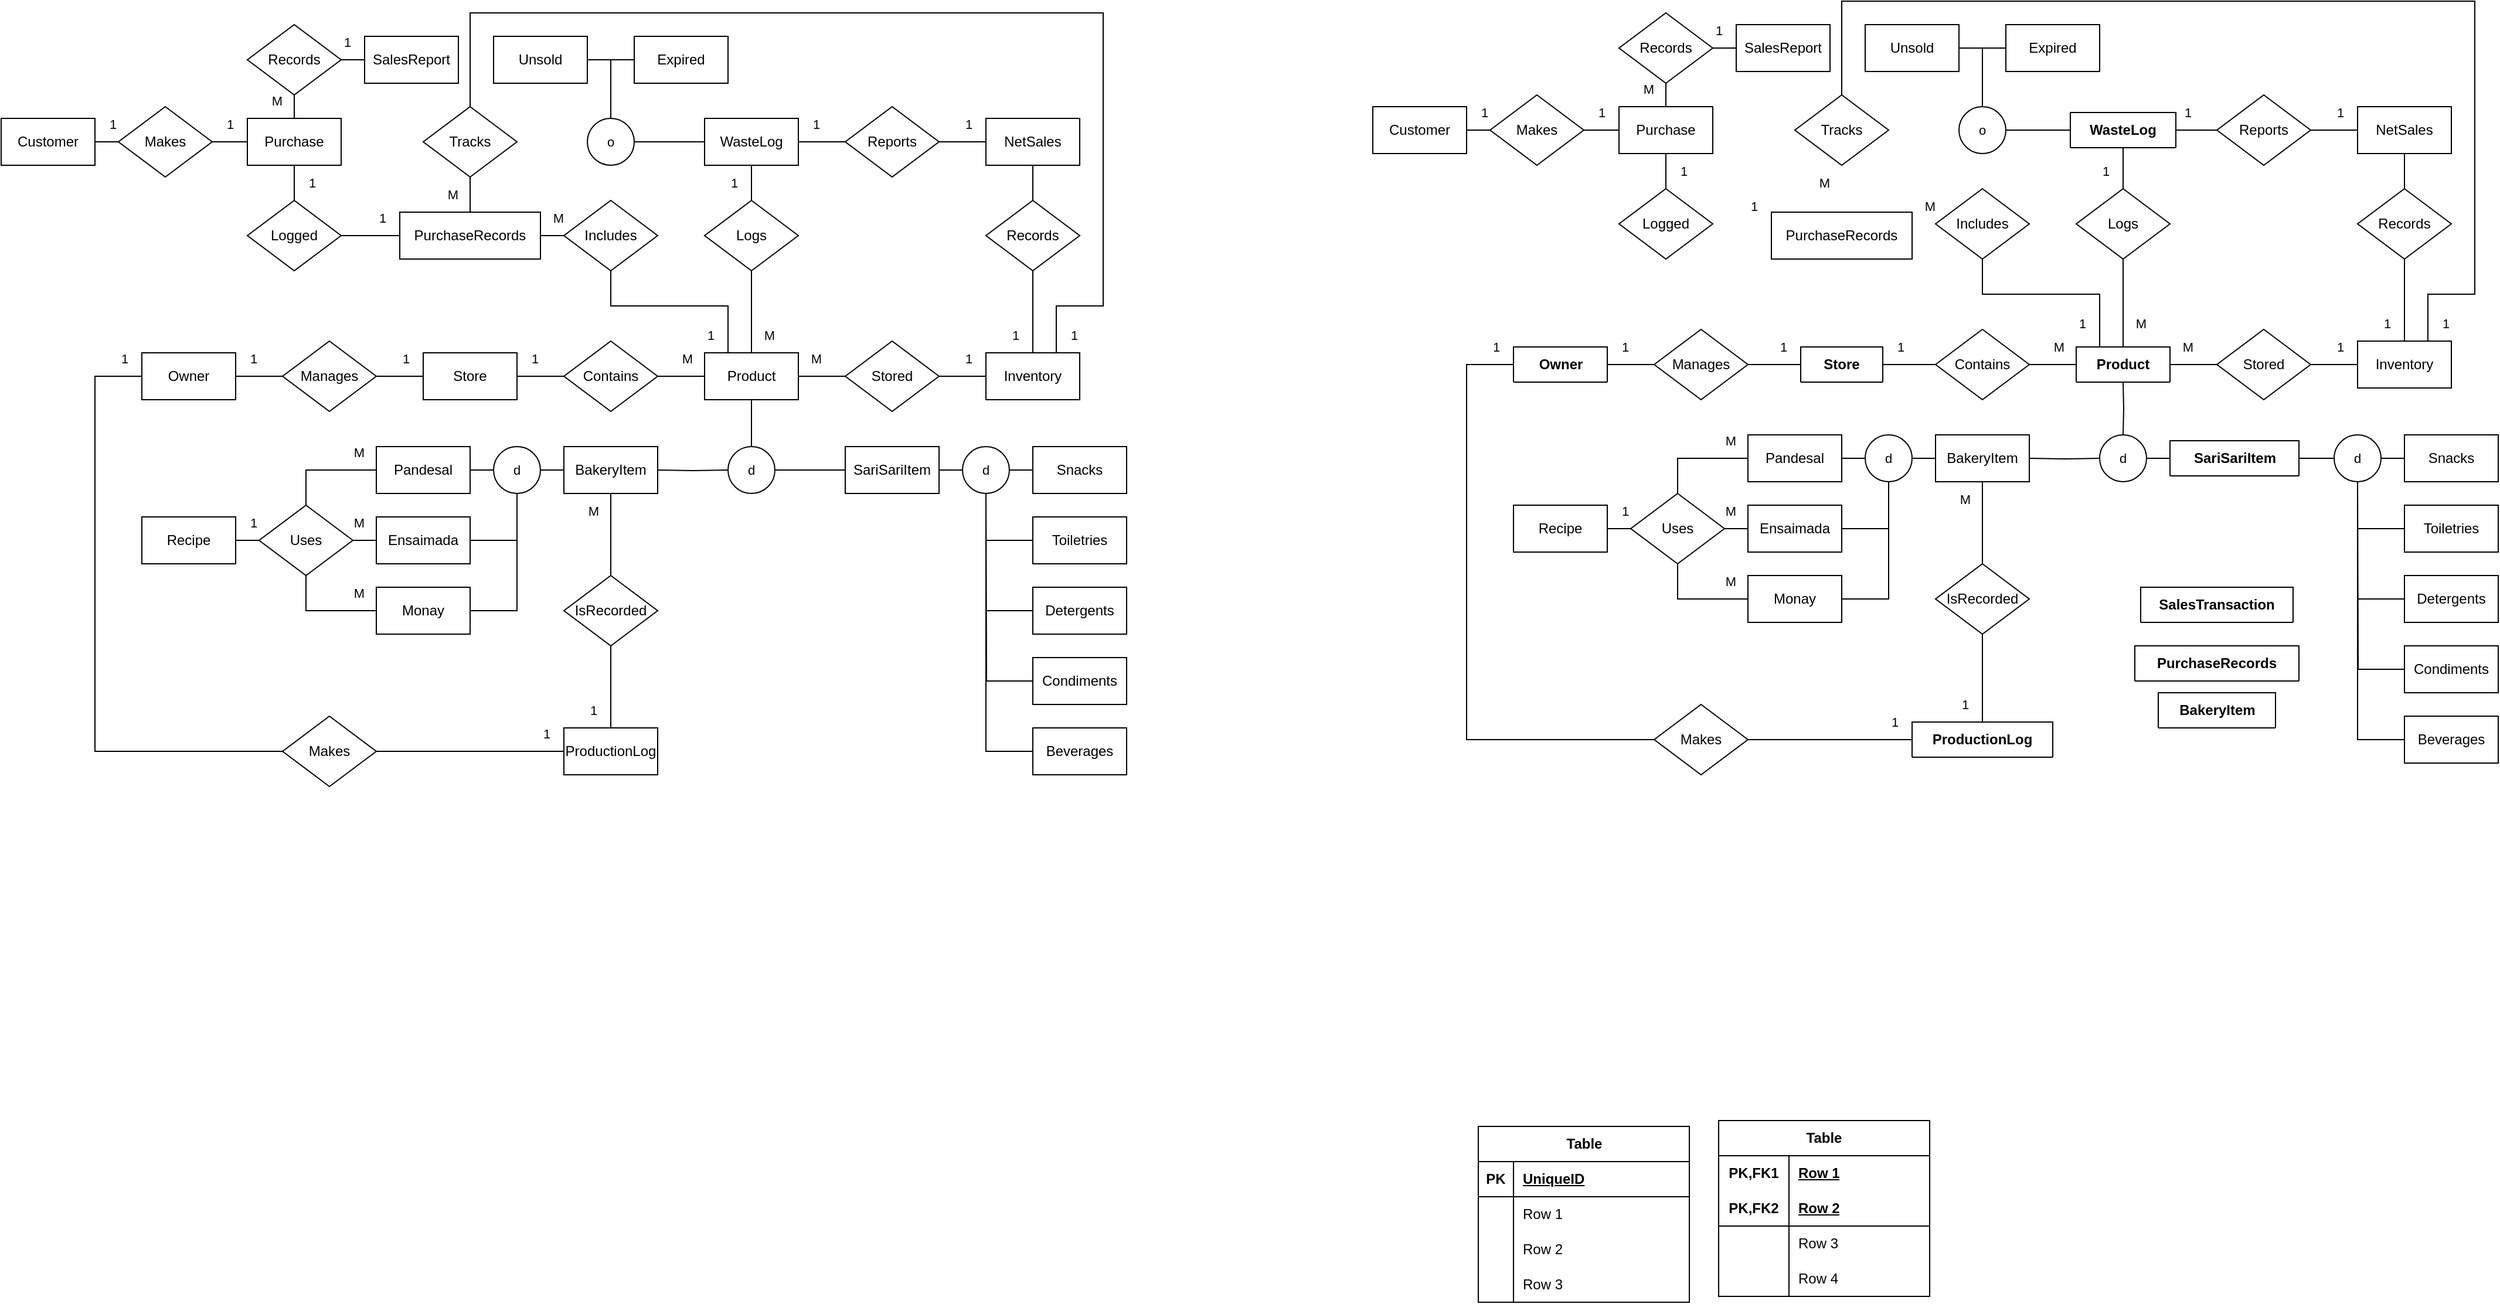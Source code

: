 <mxfile version="27.2.0">
  <diagram name="Page-1" id="Ig0U8xe3ZbvtL72Rn7GQ">
    <mxGraphModel dx="953" dy="1645" grid="1" gridSize="10" guides="1" tooltips="1" connect="1" arrows="1" fold="1" page="1" pageScale="1" pageWidth="850" pageHeight="1100" math="0" shadow="0">
      <root>
        <mxCell id="0" />
        <mxCell id="1" parent="0" />
        <mxCell id="p_htvbaKsyKhhXVdYTKI-5" style="edgeStyle=orthogonalEdgeStyle;rounded=0;orthogonalLoop=1;jettySize=auto;html=1;entryX=0;entryY=0.5;entryDx=0;entryDy=0;endArrow=none;startFill=0;" parent="1" source="p_htvbaKsyKhhXVdYTKI-2" target="p_htvbaKsyKhhXVdYTKI-4" edge="1">
          <mxGeometry relative="1" as="geometry" />
        </mxCell>
        <mxCell id="p_htvbaKsyKhhXVdYTKI-49" style="edgeStyle=orthogonalEdgeStyle;shape=connector;rounded=0;orthogonalLoop=1;jettySize=auto;html=1;entryX=0;entryY=0.5;entryDx=0;entryDy=0;strokeColor=default;align=center;verticalAlign=middle;fontFamily=Helvetica;fontSize=11;fontColor=default;labelBackgroundColor=default;startFill=0;endArrow=none;" parent="1" source="p_htvbaKsyKhhXVdYTKI-2" target="p_htvbaKsyKhhXVdYTKI-34" edge="1">
          <mxGeometry relative="1" as="geometry">
            <Array as="points">
              <mxPoint x="120" y="180" />
              <mxPoint x="120" y="500" />
            </Array>
          </mxGeometry>
        </mxCell>
        <mxCell id="p_htvbaKsyKhhXVdYTKI-2" value="Owner" style="whiteSpace=wrap;html=1;align=center;" parent="1" vertex="1">
          <mxGeometry x="160" y="160" width="80" height="40" as="geometry" />
        </mxCell>
        <mxCell id="p_htvbaKsyKhhXVdYTKI-33" style="edgeStyle=orthogonalEdgeStyle;shape=connector;rounded=0;orthogonalLoop=1;jettySize=auto;html=1;entryX=0.5;entryY=1;entryDx=0;entryDy=0;strokeColor=default;align=center;verticalAlign=middle;fontFamily=Helvetica;fontSize=11;fontColor=default;labelBackgroundColor=default;startFill=0;endArrow=none;" parent="1" source="p_htvbaKsyKhhXVdYTKI-3" target="p_htvbaKsyKhhXVdYTKI-29" edge="1">
          <mxGeometry relative="1" as="geometry" />
        </mxCell>
        <mxCell id="p_htvbaKsyKhhXVdYTKI-3" value="ProductionLog" style="whiteSpace=wrap;html=1;align=center;" parent="1" vertex="1">
          <mxGeometry x="520" y="480" width="80" height="40" as="geometry" />
        </mxCell>
        <mxCell id="p_htvbaKsyKhhXVdYTKI-7" style="edgeStyle=orthogonalEdgeStyle;shape=connector;rounded=0;orthogonalLoop=1;jettySize=auto;html=1;entryX=0;entryY=0.5;entryDx=0;entryDy=0;strokeColor=default;align=center;verticalAlign=middle;fontFamily=Helvetica;fontSize=11;fontColor=default;labelBackgroundColor=default;startFill=0;endArrow=none;" parent="1" source="p_htvbaKsyKhhXVdYTKI-4" target="p_htvbaKsyKhhXVdYTKI-6" edge="1">
          <mxGeometry relative="1" as="geometry" />
        </mxCell>
        <mxCell id="p_htvbaKsyKhhXVdYTKI-4" value="Manages" style="shape=rhombus;perimeter=rhombusPerimeter;whiteSpace=wrap;html=1;align=center;" parent="1" vertex="1">
          <mxGeometry x="280" y="150" width="80" height="60" as="geometry" />
        </mxCell>
        <mxCell id="p_htvbaKsyKhhXVdYTKI-9" style="edgeStyle=orthogonalEdgeStyle;shape=connector;rounded=0;orthogonalLoop=1;jettySize=auto;html=1;entryX=0;entryY=0.5;entryDx=0;entryDy=0;strokeColor=default;align=center;verticalAlign=middle;fontFamily=Helvetica;fontSize=11;fontColor=default;labelBackgroundColor=default;startFill=0;endArrow=none;" parent="1" source="p_htvbaKsyKhhXVdYTKI-6" target="p_htvbaKsyKhhXVdYTKI-8" edge="1">
          <mxGeometry relative="1" as="geometry" />
        </mxCell>
        <mxCell id="p_htvbaKsyKhhXVdYTKI-6" value="Store" style="whiteSpace=wrap;html=1;align=center;" parent="1" vertex="1">
          <mxGeometry x="400" y="160" width="80" height="40" as="geometry" />
        </mxCell>
        <mxCell id="p_htvbaKsyKhhXVdYTKI-8" value="Contains" style="shape=rhombus;perimeter=rhombusPerimeter;whiteSpace=wrap;html=1;align=center;" parent="1" vertex="1">
          <mxGeometry x="520" y="150" width="80" height="60" as="geometry" />
        </mxCell>
        <mxCell id="p_htvbaKsyKhhXVdYTKI-11" value="" style="edgeStyle=orthogonalEdgeStyle;shape=connector;rounded=0;orthogonalLoop=1;jettySize=auto;html=1;strokeColor=default;align=center;verticalAlign=middle;fontFamily=Helvetica;fontSize=11;fontColor=default;labelBackgroundColor=default;startFill=0;endArrow=none;" parent="1" source="p_htvbaKsyKhhXVdYTKI-10" target="p_htvbaKsyKhhXVdYTKI-8" edge="1">
          <mxGeometry relative="1" as="geometry">
            <Array as="points">
              <mxPoint x="600" y="180" />
              <mxPoint x="600" y="180" />
            </Array>
          </mxGeometry>
        </mxCell>
        <mxCell id="p_htvbaKsyKhhXVdYTKI-13" style="edgeStyle=orthogonalEdgeStyle;shape=connector;rounded=0;orthogonalLoop=1;jettySize=auto;html=1;entryX=0;entryY=0.5;entryDx=0;entryDy=0;strokeColor=default;align=center;verticalAlign=middle;fontFamily=Helvetica;fontSize=11;fontColor=default;labelBackgroundColor=default;startFill=0;endArrow=none;" parent="1" source="p_htvbaKsyKhhXVdYTKI-10" target="p_htvbaKsyKhhXVdYTKI-12" edge="1">
          <mxGeometry relative="1" as="geometry" />
        </mxCell>
        <mxCell id="p_htvbaKsyKhhXVdYTKI-82" style="edgeStyle=orthogonalEdgeStyle;shape=connector;rounded=0;orthogonalLoop=1;jettySize=auto;html=1;entryX=0.5;entryY=1;entryDx=0;entryDy=0;strokeColor=default;align=center;verticalAlign=middle;fontFamily=Helvetica;fontSize=11;fontColor=default;labelBackgroundColor=default;startFill=0;endArrow=none;" parent="1" source="p_htvbaKsyKhhXVdYTKI-10" target="p_htvbaKsyKhhXVdYTKI-81" edge="1">
          <mxGeometry relative="1" as="geometry" />
        </mxCell>
        <mxCell id="p_htvbaKsyKhhXVdYTKI-10" value="Product" style="whiteSpace=wrap;html=1;align=center;" parent="1" vertex="1">
          <mxGeometry x="640" y="160" width="80" height="40" as="geometry" />
        </mxCell>
        <mxCell id="p_htvbaKsyKhhXVdYTKI-16" style="edgeStyle=orthogonalEdgeStyle;shape=connector;rounded=0;orthogonalLoop=1;jettySize=auto;html=1;entryX=0;entryY=0.5;entryDx=0;entryDy=0;strokeColor=default;align=center;verticalAlign=middle;fontFamily=Helvetica;fontSize=11;fontColor=default;labelBackgroundColor=default;startFill=0;endArrow=none;" parent="1" source="p_htvbaKsyKhhXVdYTKI-12" target="p_htvbaKsyKhhXVdYTKI-14" edge="1">
          <mxGeometry relative="1" as="geometry" />
        </mxCell>
        <mxCell id="p_htvbaKsyKhhXVdYTKI-12" value="Stored" style="shape=rhombus;perimeter=rhombusPerimeter;whiteSpace=wrap;html=1;align=center;" parent="1" vertex="1">
          <mxGeometry x="760" y="150" width="80" height="60" as="geometry" />
        </mxCell>
        <mxCell id="p_htvbaKsyKhhXVdYTKI-14" value="Inventory" style="whiteSpace=wrap;html=1;align=center;" parent="1" vertex="1">
          <mxGeometry x="880" y="160" width="80" height="40" as="geometry" />
        </mxCell>
        <mxCell id="p_htvbaKsyKhhXVdYTKI-23" value="" style="edgeStyle=orthogonalEdgeStyle;shape=connector;rounded=0;orthogonalLoop=1;jettySize=auto;html=1;strokeColor=default;align=center;verticalAlign=middle;fontFamily=Helvetica;fontSize=11;fontColor=default;labelBackgroundColor=default;startFill=0;endArrow=none;" parent="1" target="p_htvbaKsyKhhXVdYTKI-10" edge="1">
          <mxGeometry relative="1" as="geometry">
            <mxPoint x="680" y="240" as="sourcePoint" />
            <Array as="points">
              <mxPoint x="680" y="200" />
              <mxPoint x="680" y="200" />
            </Array>
          </mxGeometry>
        </mxCell>
        <mxCell id="p_htvbaKsyKhhXVdYTKI-43" style="edgeStyle=orthogonalEdgeStyle;shape=connector;rounded=0;orthogonalLoop=1;jettySize=auto;html=1;entryX=1;entryY=0.5;entryDx=0;entryDy=0;strokeColor=default;align=center;verticalAlign=middle;fontFamily=Helvetica;fontSize=11;fontColor=default;labelBackgroundColor=default;startFill=0;endArrow=none;" parent="1" target="p_htvbaKsyKhhXVdYTKI-27" edge="1">
          <mxGeometry relative="1" as="geometry">
            <mxPoint x="660" y="260" as="sourcePoint" />
          </mxGeometry>
        </mxCell>
        <mxCell id="p_htvbaKsyKhhXVdYTKI-57" style="edgeStyle=orthogonalEdgeStyle;shape=connector;rounded=0;orthogonalLoop=1;jettySize=auto;html=1;entryX=0;entryY=0.5;entryDx=0;entryDy=0;strokeColor=default;align=center;verticalAlign=middle;fontFamily=Helvetica;fontSize=11;fontColor=default;labelBackgroundColor=default;startFill=0;endArrow=none;" parent="1" source="p_htvbaKsyKhhXVdYTKI-25" target="p_htvbaKsyKhhXVdYTKI-56" edge="1">
          <mxGeometry relative="1" as="geometry" />
        </mxCell>
        <mxCell id="p_htvbaKsyKhhXVdYTKI-25" value="d" style="ellipse;whiteSpace=wrap;html=1;fontFamily=Helvetica;fontSize=11;fontColor=default;labelBackgroundColor=default;" parent="1" vertex="1">
          <mxGeometry x="660" y="240" width="40" height="40" as="geometry" />
        </mxCell>
        <mxCell id="p_htvbaKsyKhhXVdYTKI-27" value="BakeryItem" style="whiteSpace=wrap;html=1;align=center;" parent="1" vertex="1">
          <mxGeometry x="520" y="240" width="80" height="40" as="geometry" />
        </mxCell>
        <mxCell id="p_htvbaKsyKhhXVdYTKI-32" style="edgeStyle=orthogonalEdgeStyle;shape=connector;rounded=0;orthogonalLoop=1;jettySize=auto;html=1;entryX=0.5;entryY=1;entryDx=0;entryDy=0;strokeColor=default;align=center;verticalAlign=middle;fontFamily=Helvetica;fontSize=11;fontColor=default;labelBackgroundColor=default;startFill=0;endArrow=none;" parent="1" source="p_htvbaKsyKhhXVdYTKI-29" target="p_htvbaKsyKhhXVdYTKI-27" edge="1">
          <mxGeometry relative="1" as="geometry" />
        </mxCell>
        <mxCell id="p_htvbaKsyKhhXVdYTKI-29" value="IsRecorded" style="shape=rhombus;perimeter=rhombusPerimeter;whiteSpace=wrap;html=1;align=center;" parent="1" vertex="1">
          <mxGeometry x="520" y="350" width="80" height="60" as="geometry" />
        </mxCell>
        <mxCell id="p_htvbaKsyKhhXVdYTKI-35" style="edgeStyle=orthogonalEdgeStyle;shape=connector;rounded=0;orthogonalLoop=1;jettySize=auto;html=1;entryX=0;entryY=0.5;entryDx=0;entryDy=0;strokeColor=default;align=center;verticalAlign=middle;fontFamily=Helvetica;fontSize=11;fontColor=default;labelBackgroundColor=default;startFill=0;endArrow=none;" parent="1" source="p_htvbaKsyKhhXVdYTKI-34" target="p_htvbaKsyKhhXVdYTKI-3" edge="1">
          <mxGeometry relative="1" as="geometry" />
        </mxCell>
        <mxCell id="p_htvbaKsyKhhXVdYTKI-34" value="Makes" style="shape=rhombus;perimeter=rhombusPerimeter;whiteSpace=wrap;html=1;align=center;" parent="1" vertex="1">
          <mxGeometry x="280" y="470" width="80" height="60" as="geometry" />
        </mxCell>
        <mxCell id="p_htvbaKsyKhhXVdYTKI-37" value="Pandesal" style="whiteSpace=wrap;html=1;align=center;" parent="1" vertex="1">
          <mxGeometry x="360" y="240" width="80" height="40" as="geometry" />
        </mxCell>
        <mxCell id="p_htvbaKsyKhhXVdYTKI-38" value="Ensaimada" style="whiteSpace=wrap;html=1;align=center;" parent="1" vertex="1">
          <mxGeometry x="360" y="300" width="80" height="40" as="geometry" />
        </mxCell>
        <mxCell id="p_htvbaKsyKhhXVdYTKI-47" style="edgeStyle=orthogonalEdgeStyle;shape=connector;rounded=0;orthogonalLoop=1;jettySize=auto;html=1;entryX=0.5;entryY=1;entryDx=0;entryDy=0;strokeColor=default;align=center;verticalAlign=middle;fontFamily=Helvetica;fontSize=11;fontColor=default;labelBackgroundColor=default;startFill=0;endArrow=none;" parent="1" source="p_htvbaKsyKhhXVdYTKI-39" target="p_htvbaKsyKhhXVdYTKI-40" edge="1">
          <mxGeometry relative="1" as="geometry" />
        </mxCell>
        <mxCell id="p_htvbaKsyKhhXVdYTKI-39" value="Monay" style="whiteSpace=wrap;html=1;align=center;" parent="1" vertex="1">
          <mxGeometry x="360" y="360" width="80" height="40" as="geometry" />
        </mxCell>
        <mxCell id="p_htvbaKsyKhhXVdYTKI-44" style="edgeStyle=orthogonalEdgeStyle;shape=connector;rounded=0;orthogonalLoop=1;jettySize=auto;html=1;entryX=0;entryY=0.5;entryDx=0;entryDy=0;strokeColor=default;align=center;verticalAlign=middle;fontFamily=Helvetica;fontSize=11;fontColor=default;labelBackgroundColor=default;startFill=0;endArrow=none;" parent="1" source="p_htvbaKsyKhhXVdYTKI-40" target="p_htvbaKsyKhhXVdYTKI-27" edge="1">
          <mxGeometry relative="1" as="geometry" />
        </mxCell>
        <mxCell id="p_htvbaKsyKhhXVdYTKI-45" style="edgeStyle=orthogonalEdgeStyle;shape=connector;rounded=0;orthogonalLoop=1;jettySize=auto;html=1;entryX=1;entryY=0.5;entryDx=0;entryDy=0;strokeColor=default;align=center;verticalAlign=middle;fontFamily=Helvetica;fontSize=11;fontColor=default;labelBackgroundColor=default;startFill=0;endArrow=none;" parent="1" source="p_htvbaKsyKhhXVdYTKI-40" target="p_htvbaKsyKhhXVdYTKI-37" edge="1">
          <mxGeometry relative="1" as="geometry" />
        </mxCell>
        <mxCell id="p_htvbaKsyKhhXVdYTKI-46" style="edgeStyle=orthogonalEdgeStyle;shape=connector;rounded=0;orthogonalLoop=1;jettySize=auto;html=1;entryX=1;entryY=0.5;entryDx=0;entryDy=0;strokeColor=default;align=center;verticalAlign=middle;fontFamily=Helvetica;fontSize=11;fontColor=default;labelBackgroundColor=default;startFill=0;endArrow=none;" parent="1" source="p_htvbaKsyKhhXVdYTKI-40" target="p_htvbaKsyKhhXVdYTKI-38" edge="1">
          <mxGeometry relative="1" as="geometry">
            <Array as="points">
              <mxPoint x="480" y="320" />
            </Array>
          </mxGeometry>
        </mxCell>
        <mxCell id="p_htvbaKsyKhhXVdYTKI-40" value="d" style="ellipse;whiteSpace=wrap;html=1;fontFamily=Helvetica;fontSize=11;fontColor=default;labelBackgroundColor=default;" parent="1" vertex="1">
          <mxGeometry x="460" y="240" width="40" height="40" as="geometry" />
        </mxCell>
        <mxCell id="p_htvbaKsyKhhXVdYTKI-50" style="edgeStyle=orthogonalEdgeStyle;shape=connector;rounded=0;orthogonalLoop=1;jettySize=auto;html=1;entryX=0;entryY=0.5;entryDx=0;entryDy=0;strokeColor=default;align=center;verticalAlign=middle;fontFamily=Helvetica;fontSize=11;fontColor=default;labelBackgroundColor=default;startFill=0;endArrow=none;" parent="1" source="p_htvbaKsyKhhXVdYTKI-48" target="p_htvbaKsyKhhXVdYTKI-37" edge="1">
          <mxGeometry relative="1" as="geometry">
            <Array as="points">
              <mxPoint x="300" y="260" />
            </Array>
          </mxGeometry>
        </mxCell>
        <mxCell id="p_htvbaKsyKhhXVdYTKI-51" style="edgeStyle=orthogonalEdgeStyle;shape=connector;rounded=0;orthogonalLoop=1;jettySize=auto;html=1;entryX=0;entryY=0.5;entryDx=0;entryDy=0;strokeColor=default;align=center;verticalAlign=middle;fontFamily=Helvetica;fontSize=11;fontColor=default;labelBackgroundColor=default;startFill=0;endArrow=none;" parent="1" source="p_htvbaKsyKhhXVdYTKI-48" target="p_htvbaKsyKhhXVdYTKI-38" edge="1">
          <mxGeometry relative="1" as="geometry" />
        </mxCell>
        <mxCell id="p_htvbaKsyKhhXVdYTKI-53" style="edgeStyle=orthogonalEdgeStyle;shape=connector;rounded=0;orthogonalLoop=1;jettySize=auto;html=1;entryX=0;entryY=0.5;entryDx=0;entryDy=0;strokeColor=default;align=center;verticalAlign=middle;fontFamily=Helvetica;fontSize=11;fontColor=default;labelBackgroundColor=default;startFill=0;endArrow=none;exitX=0.5;exitY=1;exitDx=0;exitDy=0;" parent="1" source="p_htvbaKsyKhhXVdYTKI-48" target="p_htvbaKsyKhhXVdYTKI-39" edge="1">
          <mxGeometry relative="1" as="geometry">
            <Array as="points">
              <mxPoint x="300" y="380" />
            </Array>
          </mxGeometry>
        </mxCell>
        <mxCell id="p_htvbaKsyKhhXVdYTKI-48" value="Uses" style="shape=rhombus;perimeter=rhombusPerimeter;whiteSpace=wrap;html=1;align=center;" parent="1" vertex="1">
          <mxGeometry x="260" y="290" width="80" height="60" as="geometry" />
        </mxCell>
        <mxCell id="p_htvbaKsyKhhXVdYTKI-55" value="" style="edgeStyle=orthogonalEdgeStyle;shape=connector;rounded=0;orthogonalLoop=1;jettySize=auto;html=1;strokeColor=default;align=center;verticalAlign=middle;fontFamily=Helvetica;fontSize=11;fontColor=default;labelBackgroundColor=default;startFill=0;endArrow=none;" parent="1" source="p_htvbaKsyKhhXVdYTKI-54" target="p_htvbaKsyKhhXVdYTKI-48" edge="1">
          <mxGeometry relative="1" as="geometry" />
        </mxCell>
        <mxCell id="p_htvbaKsyKhhXVdYTKI-54" value="Recipe" style="whiteSpace=wrap;html=1;align=center;" parent="1" vertex="1">
          <mxGeometry x="160" y="300" width="80" height="40" as="geometry" />
        </mxCell>
        <mxCell id="p_htvbaKsyKhhXVdYTKI-56" value="SariSariItem" style="whiteSpace=wrap;html=1;align=center;" parent="1" vertex="1">
          <mxGeometry x="760" y="240" width="80" height="40" as="geometry" />
        </mxCell>
        <mxCell id="p_htvbaKsyKhhXVdYTKI-59" style="edgeStyle=orthogonalEdgeStyle;shape=connector;rounded=0;orthogonalLoop=1;jettySize=auto;html=1;entryX=1;entryY=0.5;entryDx=0;entryDy=0;strokeColor=default;align=center;verticalAlign=middle;fontFamily=Helvetica;fontSize=11;fontColor=default;labelBackgroundColor=default;startFill=0;endArrow=none;" parent="1" source="p_htvbaKsyKhhXVdYTKI-58" target="p_htvbaKsyKhhXVdYTKI-56" edge="1">
          <mxGeometry relative="1" as="geometry" />
        </mxCell>
        <mxCell id="p_htvbaKsyKhhXVdYTKI-61" style="edgeStyle=orthogonalEdgeStyle;shape=connector;rounded=0;orthogonalLoop=1;jettySize=auto;html=1;entryX=0;entryY=0.5;entryDx=0;entryDy=0;strokeColor=default;align=center;verticalAlign=middle;fontFamily=Helvetica;fontSize=11;fontColor=default;labelBackgroundColor=default;startFill=0;endArrow=none;" parent="1" source="p_htvbaKsyKhhXVdYTKI-58" target="p_htvbaKsyKhhXVdYTKI-60" edge="1">
          <mxGeometry relative="1" as="geometry" />
        </mxCell>
        <mxCell id="p_htvbaKsyKhhXVdYTKI-66" style="edgeStyle=orthogonalEdgeStyle;shape=connector;rounded=0;orthogonalLoop=1;jettySize=auto;html=1;entryX=0;entryY=0.5;entryDx=0;entryDy=0;strokeColor=default;align=center;verticalAlign=middle;fontFamily=Helvetica;fontSize=11;fontColor=default;labelBackgroundColor=default;startFill=0;endArrow=none;" parent="1" source="p_htvbaKsyKhhXVdYTKI-58" target="p_htvbaKsyKhhXVdYTKI-62" edge="1">
          <mxGeometry relative="1" as="geometry">
            <Array as="points">
              <mxPoint x="880" y="320" />
            </Array>
          </mxGeometry>
        </mxCell>
        <mxCell id="p_htvbaKsyKhhXVdYTKI-58" value="d" style="ellipse;whiteSpace=wrap;html=1;fontFamily=Helvetica;fontSize=11;fontColor=default;labelBackgroundColor=default;" parent="1" vertex="1">
          <mxGeometry x="860" y="240" width="40" height="40" as="geometry" />
        </mxCell>
        <mxCell id="p_htvbaKsyKhhXVdYTKI-60" value="Snacks" style="whiteSpace=wrap;html=1;align=center;" parent="1" vertex="1">
          <mxGeometry x="920" y="240" width="80" height="40" as="geometry" />
        </mxCell>
        <mxCell id="p_htvbaKsyKhhXVdYTKI-62" value="Toiletries" style="whiteSpace=wrap;html=1;align=center;" parent="1" vertex="1">
          <mxGeometry x="920" y="300" width="80" height="40" as="geometry" />
        </mxCell>
        <mxCell id="p_htvbaKsyKhhXVdYTKI-67" style="edgeStyle=orthogonalEdgeStyle;shape=connector;rounded=0;orthogonalLoop=1;jettySize=auto;html=1;entryX=0.5;entryY=1;entryDx=0;entryDy=0;strokeColor=default;align=center;verticalAlign=middle;fontFamily=Helvetica;fontSize=11;fontColor=default;labelBackgroundColor=default;startFill=0;endArrow=none;" parent="1" source="p_htvbaKsyKhhXVdYTKI-63" target="p_htvbaKsyKhhXVdYTKI-58" edge="1">
          <mxGeometry relative="1" as="geometry" />
        </mxCell>
        <mxCell id="p_htvbaKsyKhhXVdYTKI-63" value="Detergents" style="whiteSpace=wrap;html=1;align=center;" parent="1" vertex="1">
          <mxGeometry x="920" y="360" width="80" height="40" as="geometry" />
        </mxCell>
        <mxCell id="p_htvbaKsyKhhXVdYTKI-68" style="edgeStyle=orthogonalEdgeStyle;shape=connector;rounded=0;orthogonalLoop=1;jettySize=auto;html=1;strokeColor=default;align=center;verticalAlign=middle;fontFamily=Helvetica;fontSize=11;fontColor=default;labelBackgroundColor=default;startFill=0;endArrow=none;" parent="1" source="p_htvbaKsyKhhXVdYTKI-64" edge="1">
          <mxGeometry relative="1" as="geometry">
            <mxPoint x="880.0" y="280" as="targetPoint" />
          </mxGeometry>
        </mxCell>
        <mxCell id="p_htvbaKsyKhhXVdYTKI-64" value="Condiments" style="whiteSpace=wrap;html=1;align=center;" parent="1" vertex="1">
          <mxGeometry x="920" y="420" width="80" height="40" as="geometry" />
        </mxCell>
        <mxCell id="p_htvbaKsyKhhXVdYTKI-69" style="edgeStyle=orthogonalEdgeStyle;shape=connector;rounded=0;orthogonalLoop=1;jettySize=auto;html=1;entryX=0.5;entryY=1;entryDx=0;entryDy=0;strokeColor=default;align=center;verticalAlign=middle;fontFamily=Helvetica;fontSize=11;fontColor=default;labelBackgroundColor=default;startFill=0;endArrow=none;" parent="1" source="p_htvbaKsyKhhXVdYTKI-65" target="p_htvbaKsyKhhXVdYTKI-58" edge="1">
          <mxGeometry relative="1" as="geometry" />
        </mxCell>
        <mxCell id="p_htvbaKsyKhhXVdYTKI-65" value="Beverages" style="whiteSpace=wrap;html=1;align=center;" parent="1" vertex="1">
          <mxGeometry x="920" y="480" width="80" height="40" as="geometry" />
        </mxCell>
        <mxCell id="p_htvbaKsyKhhXVdYTKI-114" style="edgeStyle=orthogonalEdgeStyle;shape=connector;rounded=0;orthogonalLoop=1;jettySize=auto;html=1;entryX=0.75;entryY=0;entryDx=0;entryDy=0;strokeColor=default;align=center;verticalAlign=middle;fontFamily=Helvetica;fontSize=11;fontColor=default;labelBackgroundColor=default;startFill=0;endArrow=none;exitX=0.5;exitY=0;exitDx=0;exitDy=0;" parent="1" source="CBjT-JGclThgRbouZZDj-9" target="p_htvbaKsyKhhXVdYTKI-14" edge="1">
          <mxGeometry relative="1" as="geometry">
            <Array as="points">
              <mxPoint x="440" y="-130" />
              <mxPoint x="980" y="-130" />
              <mxPoint x="980" y="120" />
              <mxPoint x="940" y="120" />
            </Array>
          </mxGeometry>
        </mxCell>
        <mxCell id="CBjT-JGclThgRbouZZDj-40" style="edgeStyle=orthogonalEdgeStyle;shape=connector;rounded=0;orthogonalLoop=1;jettySize=auto;html=1;entryX=0;entryY=0.5;entryDx=0;entryDy=0;strokeColor=default;align=center;verticalAlign=middle;fontFamily=Helvetica;fontSize=11;fontColor=default;labelBackgroundColor=default;startFill=0;endArrow=none;" parent="1" source="p_htvbaKsyKhhXVdYTKI-72" target="CBjT-JGclThgRbouZZDj-31" edge="1">
          <mxGeometry relative="1" as="geometry" />
        </mxCell>
        <mxCell id="p_htvbaKsyKhhXVdYTKI-72" value="PurchaseRecords" style="whiteSpace=wrap;html=1;align=center;" parent="1" vertex="1">
          <mxGeometry x="380" y="40" width="120" height="40" as="geometry" />
        </mxCell>
        <mxCell id="p_htvbaKsyKhhXVdYTKI-119" style="edgeStyle=orthogonalEdgeStyle;shape=connector;rounded=0;orthogonalLoop=1;jettySize=auto;html=1;entryX=0.5;entryY=0;entryDx=0;entryDy=0;strokeColor=default;align=center;verticalAlign=middle;fontFamily=Helvetica;fontSize=11;fontColor=default;labelBackgroundColor=default;startFill=0;endArrow=none;" parent="1" source="p_htvbaKsyKhhXVdYTKI-77" target="p_htvbaKsyKhhXVdYTKI-115" edge="1">
          <mxGeometry relative="1" as="geometry" />
        </mxCell>
        <mxCell id="p_htvbaKsyKhhXVdYTKI-77" value="Purchase" style="whiteSpace=wrap;html=1;align=center;" parent="1" vertex="1">
          <mxGeometry x="250" y="-40" width="80" height="40" as="geometry" />
        </mxCell>
        <mxCell id="CBjT-JGclThgRbouZZDj-16" style="edgeStyle=orthogonalEdgeStyle;shape=connector;rounded=0;orthogonalLoop=1;jettySize=auto;html=1;entryX=0.5;entryY=1;entryDx=0;entryDy=0;strokeColor=default;align=center;verticalAlign=middle;fontFamily=Helvetica;fontSize=11;fontColor=default;labelBackgroundColor=default;startFill=0;endArrow=none;" parent="1" source="p_htvbaKsyKhhXVdYTKI-81" target="p_htvbaKsyKhhXVdYTKI-83" edge="1">
          <mxGeometry relative="1" as="geometry" />
        </mxCell>
        <mxCell id="p_htvbaKsyKhhXVdYTKI-81" value="Logs" style="shape=rhombus;perimeter=rhombusPerimeter;whiteSpace=wrap;html=1;align=center;" parent="1" vertex="1">
          <mxGeometry x="640" y="30" width="80" height="60" as="geometry" />
        </mxCell>
        <mxCell id="CBjT-JGclThgRbouZZDj-27" style="edgeStyle=orthogonalEdgeStyle;shape=connector;rounded=0;orthogonalLoop=1;jettySize=auto;html=1;entryX=0;entryY=0.5;entryDx=0;entryDy=0;strokeColor=default;align=center;verticalAlign=middle;fontFamily=Helvetica;fontSize=11;fontColor=default;labelBackgroundColor=default;startFill=0;endArrow=none;" parent="1" source="p_htvbaKsyKhhXVdYTKI-83" target="p_htvbaKsyKhhXVdYTKI-89" edge="1">
          <mxGeometry relative="1" as="geometry" />
        </mxCell>
        <mxCell id="p_htvbaKsyKhhXVdYTKI-83" value="WasteLog" style="whiteSpace=wrap;html=1;align=center;" parent="1" vertex="1">
          <mxGeometry x="640" y="-40" width="80" height="40" as="geometry" />
        </mxCell>
        <mxCell id="p_htvbaKsyKhhXVdYTKI-84" style="edgeStyle=orthogonalEdgeStyle;shape=connector;rounded=0;orthogonalLoop=1;jettySize=auto;html=1;exitX=0;exitY=0.25;exitDx=0;exitDy=0;entryX=0;entryY=0.5;entryDx=0;entryDy=0;strokeColor=default;align=center;verticalAlign=middle;fontFamily=Helvetica;fontSize=11;fontColor=default;labelBackgroundColor=default;startFill=0;endArrow=none;" parent="1" source="p_htvbaKsyKhhXVdYTKI-77" target="p_htvbaKsyKhhXVdYTKI-77" edge="1">
          <mxGeometry relative="1" as="geometry" />
        </mxCell>
        <mxCell id="CBjT-JGclThgRbouZZDj-8" style="edgeStyle=orthogonalEdgeStyle;shape=connector;rounded=0;orthogonalLoop=1;jettySize=auto;html=1;entryX=0;entryY=0.5;entryDx=0;entryDy=0;strokeColor=default;align=center;verticalAlign=middle;fontFamily=Helvetica;fontSize=11;fontColor=default;labelBackgroundColor=default;startFill=0;endArrow=none;" parent="1" source="p_htvbaKsyKhhXVdYTKI-88" target="p_htvbaKsyKhhXVdYTKI-120" edge="1">
          <mxGeometry relative="1" as="geometry" />
        </mxCell>
        <mxCell id="p_htvbaKsyKhhXVdYTKI-88" value="Customer" style="whiteSpace=wrap;html=1;align=center;" parent="1" vertex="1">
          <mxGeometry x="40" y="-40" width="80" height="40" as="geometry" />
        </mxCell>
        <mxCell id="CBjT-JGclThgRbouZZDj-28" style="edgeStyle=orthogonalEdgeStyle;shape=connector;rounded=0;orthogonalLoop=1;jettySize=auto;html=1;entryX=0;entryY=0.5;entryDx=0;entryDy=0;strokeColor=default;align=center;verticalAlign=middle;fontFamily=Helvetica;fontSize=11;fontColor=default;labelBackgroundColor=default;startFill=0;endArrow=none;" parent="1" source="p_htvbaKsyKhhXVdYTKI-89" target="p_htvbaKsyKhhXVdYTKI-91" edge="1">
          <mxGeometry relative="1" as="geometry" />
        </mxCell>
        <mxCell id="p_htvbaKsyKhhXVdYTKI-89" value="Reports" style="shape=rhombus;perimeter=rhombusPerimeter;whiteSpace=wrap;html=1;align=center;" parent="1" vertex="1">
          <mxGeometry x="760" y="-50" width="80" height="60" as="geometry" />
        </mxCell>
        <mxCell id="p_htvbaKsyKhhXVdYTKI-91" value="NetSales" style="whiteSpace=wrap;html=1;align=center;" parent="1" vertex="1">
          <mxGeometry x="880" y="-40" width="80" height="40" as="geometry" />
        </mxCell>
        <mxCell id="p_htvbaKsyKhhXVdYTKI-116" style="edgeStyle=orthogonalEdgeStyle;shape=connector;rounded=0;orthogonalLoop=1;jettySize=auto;html=1;entryX=0;entryY=0.5;entryDx=0;entryDy=0;strokeColor=default;align=center;verticalAlign=middle;fontFamily=Helvetica;fontSize=11;fontColor=default;labelBackgroundColor=default;startFill=0;endArrow=none;" parent="1" source="p_htvbaKsyKhhXVdYTKI-115" target="p_htvbaKsyKhhXVdYTKI-72" edge="1">
          <mxGeometry relative="1" as="geometry" />
        </mxCell>
        <mxCell id="p_htvbaKsyKhhXVdYTKI-115" value="Logged" style="shape=rhombus;perimeter=rhombusPerimeter;whiteSpace=wrap;html=1;align=center;" parent="1" vertex="1">
          <mxGeometry x="250" y="30" width="80" height="60" as="geometry" />
        </mxCell>
        <mxCell id="p_htvbaKsyKhhXVdYTKI-122" style="edgeStyle=orthogonalEdgeStyle;shape=connector;rounded=0;orthogonalLoop=1;jettySize=auto;html=1;entryX=0;entryY=0.5;entryDx=0;entryDy=0;strokeColor=default;align=center;verticalAlign=middle;fontFamily=Helvetica;fontSize=11;fontColor=default;labelBackgroundColor=default;startFill=0;endArrow=none;" parent="1" source="p_htvbaKsyKhhXVdYTKI-120" target="p_htvbaKsyKhhXVdYTKI-77" edge="1">
          <mxGeometry relative="1" as="geometry" />
        </mxCell>
        <mxCell id="p_htvbaKsyKhhXVdYTKI-120" value="Makes" style="shape=rhombus;perimeter=rhombusPerimeter;whiteSpace=wrap;html=1;align=center;" parent="1" vertex="1">
          <mxGeometry x="140" y="-50" width="80" height="60" as="geometry" />
        </mxCell>
        <mxCell id="p_htvbaKsyKhhXVdYTKI-124" value="SalesReport" style="whiteSpace=wrap;html=1;align=center;" parent="1" vertex="1">
          <mxGeometry x="350" y="-110" width="80" height="40" as="geometry" />
        </mxCell>
        <mxCell id="p_htvbaKsyKhhXVdYTKI-127" style="edgeStyle=orthogonalEdgeStyle;shape=connector;rounded=0;orthogonalLoop=1;jettySize=auto;html=1;entryX=0.5;entryY=0;entryDx=0;entryDy=0;strokeColor=default;align=center;verticalAlign=middle;fontFamily=Helvetica;fontSize=11;fontColor=default;labelBackgroundColor=default;startFill=0;endArrow=none;" parent="1" source="p_htvbaKsyKhhXVdYTKI-126" target="p_htvbaKsyKhhXVdYTKI-77" edge="1">
          <mxGeometry relative="1" as="geometry" />
        </mxCell>
        <mxCell id="CBjT-JGclThgRbouZZDj-30" style="edgeStyle=orthogonalEdgeStyle;shape=connector;rounded=0;orthogonalLoop=1;jettySize=auto;html=1;entryX=0;entryY=0.5;entryDx=0;entryDy=0;strokeColor=default;align=center;verticalAlign=middle;fontFamily=Helvetica;fontSize=11;fontColor=default;labelBackgroundColor=default;startFill=0;endArrow=none;" parent="1" source="p_htvbaKsyKhhXVdYTKI-126" target="p_htvbaKsyKhhXVdYTKI-124" edge="1">
          <mxGeometry relative="1" as="geometry" />
        </mxCell>
        <mxCell id="p_htvbaKsyKhhXVdYTKI-126" value="Records" style="shape=rhombus;perimeter=rhombusPerimeter;whiteSpace=wrap;html=1;align=center;" parent="1" vertex="1">
          <mxGeometry x="250" y="-120" width="80" height="60" as="geometry" />
        </mxCell>
        <mxCell id="p_htvbaKsyKhhXVdYTKI-130" value="1" style="text;html=1;align=center;verticalAlign=middle;resizable=0;points=[];autosize=1;strokeColor=none;fillColor=none;fontFamily=Helvetica;fontSize=11;fontColor=default;labelBackgroundColor=default;" parent="1" vertex="1">
          <mxGeometry x="130" y="150" width="30" height="30" as="geometry" />
        </mxCell>
        <mxCell id="p_htvbaKsyKhhXVdYTKI-131" value="1" style="text;html=1;align=center;verticalAlign=middle;resizable=0;points=[];autosize=1;strokeColor=none;fillColor=none;fontFamily=Helvetica;fontSize=11;fontColor=default;labelBackgroundColor=default;" parent="1" vertex="1">
          <mxGeometry x="240" y="150" width="30" height="30" as="geometry" />
        </mxCell>
        <mxCell id="p_htvbaKsyKhhXVdYTKI-132" value="M" style="text;html=1;align=center;verticalAlign=middle;resizable=0;points=[];autosize=1;strokeColor=none;fillColor=none;fontFamily=Helvetica;fontSize=11;fontColor=default;labelBackgroundColor=default;" parent="1" vertex="1">
          <mxGeometry x="610" y="150" width="30" height="30" as="geometry" />
        </mxCell>
        <mxCell id="p_htvbaKsyKhhXVdYTKI-133" value="1" style="text;html=1;align=center;verticalAlign=middle;resizable=0;points=[];autosize=1;strokeColor=none;fillColor=none;fontFamily=Helvetica;fontSize=11;fontColor=default;labelBackgroundColor=default;" parent="1" vertex="1">
          <mxGeometry x="370" y="150" width="30" height="30" as="geometry" />
        </mxCell>
        <mxCell id="p_htvbaKsyKhhXVdYTKI-134" value="1" style="text;html=1;align=center;verticalAlign=middle;resizable=0;points=[];autosize=1;strokeColor=none;fillColor=none;fontFamily=Helvetica;fontSize=11;fontColor=default;labelBackgroundColor=default;" parent="1" vertex="1">
          <mxGeometry x="480" y="150" width="30" height="30" as="geometry" />
        </mxCell>
        <mxCell id="p_htvbaKsyKhhXVdYTKI-135" value="1" style="text;html=1;align=center;verticalAlign=middle;resizable=0;points=[];autosize=1;strokeColor=none;fillColor=none;fontFamily=Helvetica;fontSize=11;fontColor=default;labelBackgroundColor=default;" parent="1" vertex="1">
          <mxGeometry x="490" y="470" width="30" height="30" as="geometry" />
        </mxCell>
        <mxCell id="p_htvbaKsyKhhXVdYTKI-136" value="M" style="text;html=1;align=center;verticalAlign=middle;resizable=0;points=[];autosize=1;strokeColor=none;fillColor=none;fontFamily=Helvetica;fontSize=11;fontColor=default;labelBackgroundColor=default;" parent="1" vertex="1">
          <mxGeometry x="530" y="280" width="30" height="30" as="geometry" />
        </mxCell>
        <mxCell id="p_htvbaKsyKhhXVdYTKI-137" value="1" style="text;html=1;align=center;verticalAlign=middle;resizable=0;points=[];autosize=1;strokeColor=none;fillColor=none;fontFamily=Helvetica;fontSize=11;fontColor=default;labelBackgroundColor=default;" parent="1" vertex="1">
          <mxGeometry x="530" y="450" width="30" height="30" as="geometry" />
        </mxCell>
        <mxCell id="p_htvbaKsyKhhXVdYTKI-138" value="1" style="text;html=1;align=center;verticalAlign=middle;resizable=0;points=[];autosize=1;strokeColor=none;fillColor=none;fontFamily=Helvetica;fontSize=11;fontColor=default;labelBackgroundColor=default;" parent="1" vertex="1">
          <mxGeometry x="240" y="290" width="30" height="30" as="geometry" />
        </mxCell>
        <mxCell id="p_htvbaKsyKhhXVdYTKI-139" value="M" style="text;html=1;align=center;verticalAlign=middle;resizable=0;points=[];autosize=1;strokeColor=none;fillColor=none;fontFamily=Helvetica;fontSize=11;fontColor=default;labelBackgroundColor=default;" parent="1" vertex="1">
          <mxGeometry x="330" y="230" width="30" height="30" as="geometry" />
        </mxCell>
        <mxCell id="p_htvbaKsyKhhXVdYTKI-140" value="M" style="text;html=1;align=center;verticalAlign=middle;resizable=0;points=[];autosize=1;strokeColor=none;fillColor=none;fontFamily=Helvetica;fontSize=11;fontColor=default;labelBackgroundColor=default;" parent="1" vertex="1">
          <mxGeometry x="330" y="290" width="30" height="30" as="geometry" />
        </mxCell>
        <mxCell id="p_htvbaKsyKhhXVdYTKI-141" value="M" style="text;html=1;align=center;verticalAlign=middle;resizable=0;points=[];autosize=1;strokeColor=none;fillColor=none;fontFamily=Helvetica;fontSize=11;fontColor=default;labelBackgroundColor=default;" parent="1" vertex="1">
          <mxGeometry x="330" y="350" width="30" height="30" as="geometry" />
        </mxCell>
        <mxCell id="p_htvbaKsyKhhXVdYTKI-142" value="M" style="text;html=1;align=center;verticalAlign=middle;resizable=0;points=[];autosize=1;strokeColor=none;fillColor=none;fontFamily=Helvetica;fontSize=11;fontColor=default;labelBackgroundColor=default;" parent="1" vertex="1">
          <mxGeometry x="680" y="130" width="30" height="30" as="geometry" />
        </mxCell>
        <mxCell id="p_htvbaKsyKhhXVdYTKI-143" value="M" style="text;html=1;align=center;verticalAlign=middle;resizable=0;points=[];autosize=1;strokeColor=none;fillColor=none;fontFamily=Helvetica;fontSize=11;fontColor=default;labelBackgroundColor=default;" parent="1" vertex="1">
          <mxGeometry x="720" y="150" width="30" height="30" as="geometry" />
        </mxCell>
        <mxCell id="p_htvbaKsyKhhXVdYTKI-144" value="1" style="text;html=1;align=center;verticalAlign=middle;resizable=0;points=[];autosize=1;strokeColor=none;fillColor=none;fontFamily=Helvetica;fontSize=11;fontColor=default;labelBackgroundColor=default;" parent="1" vertex="1">
          <mxGeometry x="850" y="150" width="30" height="30" as="geometry" />
        </mxCell>
        <mxCell id="p_htvbaKsyKhhXVdYTKI-148" value="1" style="text;html=1;align=center;verticalAlign=middle;resizable=0;points=[];autosize=1;strokeColor=none;fillColor=none;fontFamily=Helvetica;fontSize=11;fontColor=default;labelBackgroundColor=default;" parent="1" vertex="1">
          <mxGeometry x="720" y="-50" width="30" height="30" as="geometry" />
        </mxCell>
        <mxCell id="p_htvbaKsyKhhXVdYTKI-149" value="1" style="text;html=1;align=center;verticalAlign=middle;resizable=0;points=[];autosize=1;strokeColor=none;fillColor=none;fontFamily=Helvetica;fontSize=11;fontColor=default;labelBackgroundColor=default;" parent="1" vertex="1">
          <mxGeometry x="850" y="-50" width="30" height="30" as="geometry" />
        </mxCell>
        <mxCell id="p_htvbaKsyKhhXVdYTKI-150" value="1" style="text;html=1;align=center;verticalAlign=middle;resizable=0;points=[];autosize=1;strokeColor=none;fillColor=none;fontFamily=Helvetica;fontSize=11;fontColor=default;labelBackgroundColor=default;" parent="1" vertex="1">
          <mxGeometry x="890" y="130" width="30" height="30" as="geometry" />
        </mxCell>
        <mxCell id="CBjT-JGclThgRbouZZDj-1" value="1" style="text;html=1;align=center;verticalAlign=middle;resizable=0;points=[];autosize=1;strokeColor=none;fillColor=none;fontFamily=Helvetica;fontSize=11;fontColor=default;labelBackgroundColor=default;" parent="1" vertex="1">
          <mxGeometry x="120" y="-50" width="30" height="30" as="geometry" />
        </mxCell>
        <mxCell id="CBjT-JGclThgRbouZZDj-2" value="1" style="text;html=1;align=center;verticalAlign=middle;resizable=0;points=[];autosize=1;strokeColor=none;fillColor=none;fontFamily=Helvetica;fontSize=11;fontColor=default;labelBackgroundColor=default;" parent="1" vertex="1">
          <mxGeometry x="220" y="-50" width="30" height="30" as="geometry" />
        </mxCell>
        <mxCell id="CBjT-JGclThgRbouZZDj-3" value="1" style="text;html=1;align=center;verticalAlign=middle;resizable=0;points=[];autosize=1;strokeColor=none;fillColor=none;fontFamily=Helvetica;fontSize=11;fontColor=default;labelBackgroundColor=default;" parent="1" vertex="1">
          <mxGeometry x="320" y="-120" width="30" height="30" as="geometry" />
        </mxCell>
        <mxCell id="CBjT-JGclThgRbouZZDj-4" value="M" style="text;html=1;align=center;verticalAlign=middle;resizable=0;points=[];autosize=1;strokeColor=none;fillColor=none;fontFamily=Helvetica;fontSize=11;fontColor=default;labelBackgroundColor=default;" parent="1" vertex="1">
          <mxGeometry x="260" y="-70" width="30" height="30" as="geometry" />
        </mxCell>
        <mxCell id="CBjT-JGclThgRbouZZDj-5" value="1" style="text;html=1;align=center;verticalAlign=middle;resizable=0;points=[];autosize=1;strokeColor=none;fillColor=none;fontFamily=Helvetica;fontSize=11;fontColor=default;labelBackgroundColor=default;" parent="1" vertex="1">
          <mxGeometry x="290" width="30" height="30" as="geometry" />
        </mxCell>
        <mxCell id="CBjT-JGclThgRbouZZDj-6" value="1" style="text;html=1;align=center;verticalAlign=middle;resizable=0;points=[];autosize=1;strokeColor=none;fillColor=none;fontFamily=Helvetica;fontSize=11;fontColor=default;labelBackgroundColor=default;" parent="1" vertex="1">
          <mxGeometry x="350" y="30" width="30" height="30" as="geometry" />
        </mxCell>
        <mxCell id="CBjT-JGclThgRbouZZDj-29" style="edgeStyle=orthogonalEdgeStyle;shape=connector;rounded=0;orthogonalLoop=1;jettySize=auto;html=1;entryX=0.5;entryY=0;entryDx=0;entryDy=0;strokeColor=default;align=center;verticalAlign=middle;fontFamily=Helvetica;fontSize=11;fontColor=default;labelBackgroundColor=default;startFill=0;endArrow=none;" parent="1" source="CBjT-JGclThgRbouZZDj-9" target="p_htvbaKsyKhhXVdYTKI-72" edge="1">
          <mxGeometry relative="1" as="geometry" />
        </mxCell>
        <mxCell id="CBjT-JGclThgRbouZZDj-9" value="Tracks" style="shape=rhombus;perimeter=rhombusPerimeter;whiteSpace=wrap;html=1;align=center;" parent="1" vertex="1">
          <mxGeometry x="400" y="-50" width="80" height="60" as="geometry" />
        </mxCell>
        <mxCell id="CBjT-JGclThgRbouZZDj-13" value="M" style="text;html=1;align=center;verticalAlign=middle;resizable=0;points=[];autosize=1;strokeColor=none;fillColor=none;fontFamily=Helvetica;fontSize=11;fontColor=default;labelBackgroundColor=default;" parent="1" vertex="1">
          <mxGeometry x="410" y="10" width="30" height="30" as="geometry" />
        </mxCell>
        <mxCell id="CBjT-JGclThgRbouZZDj-14" value="1" style="text;html=1;align=center;verticalAlign=middle;resizable=0;points=[];autosize=1;strokeColor=none;fillColor=none;fontFamily=Helvetica;fontSize=11;fontColor=default;labelBackgroundColor=default;" parent="1" vertex="1">
          <mxGeometry x="940" y="130" width="30" height="30" as="geometry" />
        </mxCell>
        <mxCell id="CBjT-JGclThgRbouZZDj-22" style="edgeStyle=orthogonalEdgeStyle;shape=connector;rounded=0;orthogonalLoop=1;jettySize=auto;html=1;entryX=0;entryY=0.5;entryDx=0;entryDy=0;strokeColor=default;align=center;verticalAlign=middle;fontFamily=Helvetica;fontSize=11;fontColor=default;labelBackgroundColor=default;startFill=0;endArrow=none;" parent="1" source="CBjT-JGclThgRbouZZDj-17" target="p_htvbaKsyKhhXVdYTKI-83" edge="1">
          <mxGeometry relative="1" as="geometry" />
        </mxCell>
        <mxCell id="CBjT-JGclThgRbouZZDj-34" style="edgeStyle=orthogonalEdgeStyle;shape=connector;rounded=0;orthogonalLoop=1;jettySize=auto;html=1;entryX=1;entryY=0.5;entryDx=0;entryDy=0;strokeColor=default;align=center;verticalAlign=middle;fontFamily=Helvetica;fontSize=11;fontColor=default;labelBackgroundColor=default;startFill=0;endArrow=none;" parent="1" source="CBjT-JGclThgRbouZZDj-17" target="CBjT-JGclThgRbouZZDj-18" edge="1">
          <mxGeometry relative="1" as="geometry" />
        </mxCell>
        <mxCell id="CBjT-JGclThgRbouZZDj-35" style="edgeStyle=orthogonalEdgeStyle;shape=connector;rounded=0;orthogonalLoop=1;jettySize=auto;html=1;entryX=0;entryY=0.5;entryDx=0;entryDy=0;strokeColor=default;align=center;verticalAlign=middle;fontFamily=Helvetica;fontSize=11;fontColor=default;labelBackgroundColor=default;startFill=0;endArrow=none;" parent="1" source="CBjT-JGclThgRbouZZDj-17" target="CBjT-JGclThgRbouZZDj-19" edge="1">
          <mxGeometry relative="1" as="geometry" />
        </mxCell>
        <mxCell id="CBjT-JGclThgRbouZZDj-17" value="o" style="ellipse;whiteSpace=wrap;html=1;fontFamily=Helvetica;fontSize=11;fontColor=default;labelBackgroundColor=default;" parent="1" vertex="1">
          <mxGeometry x="540" y="-40" width="40" height="40" as="geometry" />
        </mxCell>
        <mxCell id="CBjT-JGclThgRbouZZDj-18" value="Unsold" style="whiteSpace=wrap;html=1;align=center;" parent="1" vertex="1">
          <mxGeometry x="460" y="-110" width="80" height="40" as="geometry" />
        </mxCell>
        <mxCell id="CBjT-JGclThgRbouZZDj-19" value="Expired" style="whiteSpace=wrap;html=1;align=center;" parent="1" vertex="1">
          <mxGeometry x="580" y="-110" width="80" height="40" as="geometry" />
        </mxCell>
        <mxCell id="CBjT-JGclThgRbouZZDj-23" value="1" style="text;html=1;align=center;verticalAlign=middle;resizable=0;points=[];autosize=1;strokeColor=none;fillColor=none;fontFamily=Helvetica;fontSize=11;fontColor=default;labelBackgroundColor=default;" parent="1" vertex="1">
          <mxGeometry x="650" width="30" height="30" as="geometry" />
        </mxCell>
        <mxCell id="CBjT-JGclThgRbouZZDj-39" style="edgeStyle=orthogonalEdgeStyle;shape=connector;rounded=0;orthogonalLoop=1;jettySize=auto;html=1;entryX=0.25;entryY=0;entryDx=0;entryDy=0;strokeColor=default;align=center;verticalAlign=middle;fontFamily=Helvetica;fontSize=11;fontColor=default;labelBackgroundColor=default;startFill=0;endArrow=none;" parent="1" source="CBjT-JGclThgRbouZZDj-31" target="p_htvbaKsyKhhXVdYTKI-10" edge="1">
          <mxGeometry relative="1" as="geometry">
            <Array as="points">
              <mxPoint x="560" y="120" />
              <mxPoint x="660" y="120" />
            </Array>
          </mxGeometry>
        </mxCell>
        <mxCell id="CBjT-JGclThgRbouZZDj-31" value="Includes" style="shape=rhombus;perimeter=rhombusPerimeter;whiteSpace=wrap;html=1;align=center;" parent="1" vertex="1">
          <mxGeometry x="520" y="30" width="80" height="60" as="geometry" />
        </mxCell>
        <mxCell id="CBjT-JGclThgRbouZZDj-41" value="M" style="text;html=1;align=center;verticalAlign=middle;resizable=0;points=[];autosize=1;strokeColor=none;fillColor=none;fontFamily=Helvetica;fontSize=11;fontColor=default;labelBackgroundColor=default;" parent="1" vertex="1">
          <mxGeometry x="500" y="30" width="30" height="30" as="geometry" />
        </mxCell>
        <mxCell id="CBjT-JGclThgRbouZZDj-42" value="1" style="text;html=1;align=center;verticalAlign=middle;resizable=0;points=[];autosize=1;strokeColor=none;fillColor=none;fontFamily=Helvetica;fontSize=11;fontColor=default;labelBackgroundColor=default;" parent="1" vertex="1">
          <mxGeometry x="630" y="130" width="30" height="30" as="geometry" />
        </mxCell>
        <mxCell id="CBjT-JGclThgRbouZZDj-44" style="edgeStyle=orthogonalEdgeStyle;shape=connector;rounded=0;orthogonalLoop=1;jettySize=auto;html=1;entryX=0.5;entryY=0;entryDx=0;entryDy=0;strokeColor=default;align=center;verticalAlign=middle;fontFamily=Helvetica;fontSize=11;fontColor=default;labelBackgroundColor=default;startFill=0;endArrow=none;" parent="1" source="CBjT-JGclThgRbouZZDj-43" target="p_htvbaKsyKhhXVdYTKI-14" edge="1">
          <mxGeometry relative="1" as="geometry" />
        </mxCell>
        <mxCell id="CBjT-JGclThgRbouZZDj-46" style="edgeStyle=orthogonalEdgeStyle;shape=connector;rounded=0;orthogonalLoop=1;jettySize=auto;html=1;entryX=0.5;entryY=1;entryDx=0;entryDy=0;strokeColor=default;align=center;verticalAlign=middle;fontFamily=Helvetica;fontSize=11;fontColor=default;labelBackgroundColor=default;startFill=0;endArrow=none;" parent="1" source="CBjT-JGclThgRbouZZDj-43" target="p_htvbaKsyKhhXVdYTKI-91" edge="1">
          <mxGeometry relative="1" as="geometry" />
        </mxCell>
        <mxCell id="CBjT-JGclThgRbouZZDj-43" value="Records" style="shape=rhombus;perimeter=rhombusPerimeter;whiteSpace=wrap;html=1;align=center;" parent="1" vertex="1">
          <mxGeometry x="880" y="30" width="80" height="60" as="geometry" />
        </mxCell>
        <mxCell id="TObZhVqmZH8TlH6LM_5z-237" style="edgeStyle=orthogonalEdgeStyle;rounded=0;orthogonalLoop=1;jettySize=auto;html=1;endArrow=none;startFill=0;exitX=1;exitY=0.5;exitDx=0;exitDy=0;" edge="1" parent="1" source="TObZhVqmZH8TlH6LM_5z-609">
          <mxGeometry relative="1" as="geometry">
            <mxPoint x="1410" y="170" as="sourcePoint" />
            <mxPoint x="1450" y="170" as="targetPoint" />
          </mxGeometry>
        </mxCell>
        <mxCell id="TObZhVqmZH8TlH6LM_5z-238" style="edgeStyle=orthogonalEdgeStyle;shape=connector;rounded=0;orthogonalLoop=1;jettySize=auto;html=1;entryX=0;entryY=0.5;entryDx=0;entryDy=0;strokeColor=default;align=center;verticalAlign=middle;fontFamily=Helvetica;fontSize=11;fontColor=default;labelBackgroundColor=default;startFill=0;endArrow=none;" edge="1" parent="1" target="TObZhVqmZH8TlH6LM_5z-262">
          <mxGeometry relative="1" as="geometry">
            <Array as="points">
              <mxPoint x="1290" y="170" />
              <mxPoint x="1290" y="490" />
            </Array>
            <mxPoint x="1330" y="170" as="sourcePoint" />
          </mxGeometry>
        </mxCell>
        <mxCell id="TObZhVqmZH8TlH6LM_5z-240" style="edgeStyle=orthogonalEdgeStyle;shape=connector;rounded=0;orthogonalLoop=1;jettySize=auto;html=1;entryX=0.5;entryY=1;entryDx=0;entryDy=0;strokeColor=default;align=center;verticalAlign=middle;fontFamily=Helvetica;fontSize=11;fontColor=default;labelBackgroundColor=default;startFill=0;endArrow=none;exitX=0.5;exitY=0;exitDx=0;exitDy=0;" edge="1" parent="1" source="TObZhVqmZH8TlH6LM_5z-657" target="TObZhVqmZH8TlH6LM_5z-260">
          <mxGeometry relative="1" as="geometry">
            <mxPoint x="1730" y="470" as="sourcePoint" />
          </mxGeometry>
        </mxCell>
        <mxCell id="TObZhVqmZH8TlH6LM_5z-242" style="edgeStyle=orthogonalEdgeStyle;shape=connector;rounded=0;orthogonalLoop=1;jettySize=auto;html=1;entryX=0;entryY=0.5;entryDx=0;entryDy=0;strokeColor=default;align=center;verticalAlign=middle;fontFamily=Helvetica;fontSize=11;fontColor=default;labelBackgroundColor=default;startFill=0;endArrow=none;" edge="1" parent="1" source="TObZhVqmZH8TlH6LM_5z-243" target="TObZhVqmZH8TlH6LM_5z-625">
          <mxGeometry relative="1" as="geometry">
            <mxPoint x="1570.0" y="170" as="targetPoint" />
          </mxGeometry>
        </mxCell>
        <mxCell id="TObZhVqmZH8TlH6LM_5z-243" value="Manages" style="shape=rhombus;perimeter=rhombusPerimeter;whiteSpace=wrap;html=1;align=center;" vertex="1" parent="1">
          <mxGeometry x="1450" y="140" width="80" height="60" as="geometry" />
        </mxCell>
        <mxCell id="TObZhVqmZH8TlH6LM_5z-244" style="edgeStyle=orthogonalEdgeStyle;shape=connector;rounded=0;orthogonalLoop=1;jettySize=auto;html=1;entryX=0;entryY=0.5;entryDx=0;entryDy=0;strokeColor=default;align=center;verticalAlign=middle;fontFamily=Helvetica;fontSize=11;fontColor=default;labelBackgroundColor=default;startFill=0;endArrow=none;entryPerimeter=0;exitX=1;exitY=0.5;exitDx=0;exitDy=0;" edge="1" parent="1" source="TObZhVqmZH8TlH6LM_5z-625" target="TObZhVqmZH8TlH6LM_5z-246">
          <mxGeometry relative="1" as="geometry">
            <mxPoint x="1650.0" y="170" as="sourcePoint" />
          </mxGeometry>
        </mxCell>
        <mxCell id="TObZhVqmZH8TlH6LM_5z-246" value="Contains" style="shape=rhombus;perimeter=rhombusPerimeter;whiteSpace=wrap;html=1;align=center;" vertex="1" parent="1">
          <mxGeometry x="1690" y="140" width="80" height="60" as="geometry" />
        </mxCell>
        <mxCell id="TObZhVqmZH8TlH6LM_5z-247" value="" style="edgeStyle=orthogonalEdgeStyle;shape=connector;rounded=0;orthogonalLoop=1;jettySize=auto;html=1;strokeColor=default;align=center;verticalAlign=middle;fontFamily=Helvetica;fontSize=11;fontColor=default;labelBackgroundColor=default;startFill=0;endArrow=none;" edge="1" parent="1" target="TObZhVqmZH8TlH6LM_5z-246">
          <mxGeometry relative="1" as="geometry">
            <Array as="points">
              <mxPoint x="1770" y="170" />
              <mxPoint x="1770" y="170" />
            </Array>
            <mxPoint x="1810" y="170" as="sourcePoint" />
          </mxGeometry>
        </mxCell>
        <mxCell id="TObZhVqmZH8TlH6LM_5z-249" style="edgeStyle=orthogonalEdgeStyle;shape=connector;rounded=0;orthogonalLoop=1;jettySize=auto;html=1;entryX=0.5;entryY=1;entryDx=0;entryDy=0;strokeColor=default;align=center;verticalAlign=middle;fontFamily=Helvetica;fontSize=11;fontColor=default;labelBackgroundColor=default;startFill=0;endArrow=none;exitX=0.5;exitY=0;exitDx=0;exitDy=0;" edge="1" parent="1" source="TObZhVqmZH8TlH6LM_5z-521" target="TObZhVqmZH8TlH6LM_5z-296">
          <mxGeometry relative="1" as="geometry">
            <mxPoint x="1850" y="150" as="sourcePoint" />
          </mxGeometry>
        </mxCell>
        <mxCell id="TObZhVqmZH8TlH6LM_5z-251" style="edgeStyle=orthogonalEdgeStyle;shape=connector;rounded=0;orthogonalLoop=1;jettySize=auto;html=1;entryX=0;entryY=0.5;entryDx=0;entryDy=0;strokeColor=default;align=center;verticalAlign=middle;fontFamily=Helvetica;fontSize=11;fontColor=default;labelBackgroundColor=default;startFill=0;endArrow=none;" edge="1" parent="1" source="TObZhVqmZH8TlH6LM_5z-252" target="TObZhVqmZH8TlH6LM_5z-253">
          <mxGeometry relative="1" as="geometry" />
        </mxCell>
        <mxCell id="TObZhVqmZH8TlH6LM_5z-694" style="edgeStyle=orthogonalEdgeStyle;rounded=0;orthogonalLoop=1;jettySize=auto;html=1;entryX=1;entryY=0.5;entryDx=0;entryDy=0;endArrow=none;endFill=0;" edge="1" parent="1" source="TObZhVqmZH8TlH6LM_5z-252" target="TObZhVqmZH8TlH6LM_5z-521">
          <mxGeometry relative="1" as="geometry" />
        </mxCell>
        <mxCell id="TObZhVqmZH8TlH6LM_5z-252" value="Stored" style="shape=rhombus;perimeter=rhombusPerimeter;whiteSpace=wrap;html=1;align=center;" vertex="1" parent="1">
          <mxGeometry x="1930" y="140" width="80" height="60" as="geometry" />
        </mxCell>
        <mxCell id="TObZhVqmZH8TlH6LM_5z-253" value="Inventory" style="whiteSpace=wrap;html=1;align=center;" vertex="1" parent="1">
          <mxGeometry x="2050" y="150" width="80" height="40" as="geometry" />
        </mxCell>
        <mxCell id="TObZhVqmZH8TlH6LM_5z-254" value="" style="edgeStyle=orthogonalEdgeStyle;shape=connector;rounded=0;orthogonalLoop=1;jettySize=auto;html=1;strokeColor=default;align=center;verticalAlign=middle;fontFamily=Helvetica;fontSize=11;fontColor=default;labelBackgroundColor=default;startFill=0;endArrow=none;entryX=0.5;entryY=1;entryDx=0;entryDy=0;" edge="1" parent="1" target="TObZhVqmZH8TlH6LM_5z-521">
          <mxGeometry relative="1" as="geometry">
            <mxPoint x="1850" y="230" as="sourcePoint" />
            <Array as="points" />
            <mxPoint x="1850" y="190" as="targetPoint" />
          </mxGeometry>
        </mxCell>
        <mxCell id="TObZhVqmZH8TlH6LM_5z-255" style="edgeStyle=orthogonalEdgeStyle;shape=connector;rounded=0;orthogonalLoop=1;jettySize=auto;html=1;entryX=1;entryY=0.5;entryDx=0;entryDy=0;strokeColor=default;align=center;verticalAlign=middle;fontFamily=Helvetica;fontSize=11;fontColor=default;labelBackgroundColor=default;startFill=0;endArrow=none;" edge="1" parent="1" target="TObZhVqmZH8TlH6LM_5z-258">
          <mxGeometry relative="1" as="geometry">
            <mxPoint x="1830" y="250" as="sourcePoint" />
          </mxGeometry>
        </mxCell>
        <mxCell id="TObZhVqmZH8TlH6LM_5z-256" style="edgeStyle=orthogonalEdgeStyle;shape=connector;rounded=0;orthogonalLoop=1;jettySize=auto;html=1;entryX=0;entryY=0.5;entryDx=0;entryDy=0;strokeColor=default;align=center;verticalAlign=middle;fontFamily=Helvetica;fontSize=11;fontColor=default;labelBackgroundColor=default;startFill=0;endArrow=none;" edge="1" parent="1" source="TObZhVqmZH8TlH6LM_5z-257" target="TObZhVqmZH8TlH6LM_5z-464">
          <mxGeometry relative="1" as="geometry">
            <mxPoint x="1930" y="250" as="targetPoint" />
          </mxGeometry>
        </mxCell>
        <mxCell id="TObZhVqmZH8TlH6LM_5z-257" value="d" style="ellipse;whiteSpace=wrap;html=1;fontFamily=Helvetica;fontSize=11;fontColor=default;labelBackgroundColor=default;" vertex="1" parent="1">
          <mxGeometry x="1830" y="230" width="40" height="40" as="geometry" />
        </mxCell>
        <mxCell id="TObZhVqmZH8TlH6LM_5z-258" value="BakeryItem" style="whiteSpace=wrap;html=1;align=center;" vertex="1" parent="1">
          <mxGeometry x="1690" y="230" width="80" height="40" as="geometry" />
        </mxCell>
        <mxCell id="TObZhVqmZH8TlH6LM_5z-259" style="edgeStyle=orthogonalEdgeStyle;shape=connector;rounded=0;orthogonalLoop=1;jettySize=auto;html=1;entryX=0.5;entryY=1;entryDx=0;entryDy=0;strokeColor=default;align=center;verticalAlign=middle;fontFamily=Helvetica;fontSize=11;fontColor=default;labelBackgroundColor=default;startFill=0;endArrow=none;" edge="1" parent="1" source="TObZhVqmZH8TlH6LM_5z-260" target="TObZhVqmZH8TlH6LM_5z-258">
          <mxGeometry relative="1" as="geometry" />
        </mxCell>
        <mxCell id="TObZhVqmZH8TlH6LM_5z-260" value="IsRecorded" style="shape=rhombus;perimeter=rhombusPerimeter;whiteSpace=wrap;html=1;align=center;" vertex="1" parent="1">
          <mxGeometry x="1690" y="340" width="80" height="60" as="geometry" />
        </mxCell>
        <mxCell id="TObZhVqmZH8TlH6LM_5z-261" style="edgeStyle=orthogonalEdgeStyle;shape=connector;rounded=0;orthogonalLoop=1;jettySize=auto;html=1;entryX=0;entryY=0.5;entryDx=0;entryDy=0;strokeColor=default;align=center;verticalAlign=middle;fontFamily=Helvetica;fontSize=11;fontColor=default;labelBackgroundColor=default;startFill=0;endArrow=none;" edge="1" parent="1" source="TObZhVqmZH8TlH6LM_5z-262" target="TObZhVqmZH8TlH6LM_5z-657">
          <mxGeometry relative="1" as="geometry">
            <mxPoint x="1690" y="490" as="targetPoint" />
          </mxGeometry>
        </mxCell>
        <mxCell id="TObZhVqmZH8TlH6LM_5z-262" value="Makes" style="shape=rhombus;perimeter=rhombusPerimeter;whiteSpace=wrap;html=1;align=center;" vertex="1" parent="1">
          <mxGeometry x="1450" y="460" width="80" height="60" as="geometry" />
        </mxCell>
        <mxCell id="TObZhVqmZH8TlH6LM_5z-263" value="Pandesal" style="whiteSpace=wrap;html=1;align=center;" vertex="1" parent="1">
          <mxGeometry x="1530" y="230" width="80" height="40" as="geometry" />
        </mxCell>
        <mxCell id="TObZhVqmZH8TlH6LM_5z-264" value="Ensaimada" style="whiteSpace=wrap;html=1;align=center;" vertex="1" parent="1">
          <mxGeometry x="1530" y="290" width="80" height="40" as="geometry" />
        </mxCell>
        <mxCell id="TObZhVqmZH8TlH6LM_5z-265" style="edgeStyle=orthogonalEdgeStyle;shape=connector;rounded=0;orthogonalLoop=1;jettySize=auto;html=1;entryX=0.5;entryY=1;entryDx=0;entryDy=0;strokeColor=default;align=center;verticalAlign=middle;fontFamily=Helvetica;fontSize=11;fontColor=default;labelBackgroundColor=default;startFill=0;endArrow=none;" edge="1" parent="1" source="TObZhVqmZH8TlH6LM_5z-266" target="TObZhVqmZH8TlH6LM_5z-270">
          <mxGeometry relative="1" as="geometry" />
        </mxCell>
        <mxCell id="TObZhVqmZH8TlH6LM_5z-266" value="Monay" style="whiteSpace=wrap;html=1;align=center;" vertex="1" parent="1">
          <mxGeometry x="1530" y="350" width="80" height="40" as="geometry" />
        </mxCell>
        <mxCell id="TObZhVqmZH8TlH6LM_5z-267" style="edgeStyle=orthogonalEdgeStyle;shape=connector;rounded=0;orthogonalLoop=1;jettySize=auto;html=1;entryX=0;entryY=0.5;entryDx=0;entryDy=0;strokeColor=default;align=center;verticalAlign=middle;fontFamily=Helvetica;fontSize=11;fontColor=default;labelBackgroundColor=default;startFill=0;endArrow=none;" edge="1" parent="1" source="TObZhVqmZH8TlH6LM_5z-270" target="TObZhVqmZH8TlH6LM_5z-258">
          <mxGeometry relative="1" as="geometry" />
        </mxCell>
        <mxCell id="TObZhVqmZH8TlH6LM_5z-268" style="edgeStyle=orthogonalEdgeStyle;shape=connector;rounded=0;orthogonalLoop=1;jettySize=auto;html=1;entryX=1;entryY=0.5;entryDx=0;entryDy=0;strokeColor=default;align=center;verticalAlign=middle;fontFamily=Helvetica;fontSize=11;fontColor=default;labelBackgroundColor=default;startFill=0;endArrow=none;" edge="1" parent="1" source="TObZhVqmZH8TlH6LM_5z-270" target="TObZhVqmZH8TlH6LM_5z-263">
          <mxGeometry relative="1" as="geometry" />
        </mxCell>
        <mxCell id="TObZhVqmZH8TlH6LM_5z-269" style="edgeStyle=orthogonalEdgeStyle;shape=connector;rounded=0;orthogonalLoop=1;jettySize=auto;html=1;entryX=1;entryY=0.5;entryDx=0;entryDy=0;strokeColor=default;align=center;verticalAlign=middle;fontFamily=Helvetica;fontSize=11;fontColor=default;labelBackgroundColor=default;startFill=0;endArrow=none;" edge="1" parent="1" source="TObZhVqmZH8TlH6LM_5z-270" target="TObZhVqmZH8TlH6LM_5z-264">
          <mxGeometry relative="1" as="geometry">
            <Array as="points">
              <mxPoint x="1650" y="310" />
            </Array>
          </mxGeometry>
        </mxCell>
        <mxCell id="TObZhVqmZH8TlH6LM_5z-270" value="d" style="ellipse;whiteSpace=wrap;html=1;fontFamily=Helvetica;fontSize=11;fontColor=default;labelBackgroundColor=default;" vertex="1" parent="1">
          <mxGeometry x="1630" y="230" width="40" height="40" as="geometry" />
        </mxCell>
        <mxCell id="TObZhVqmZH8TlH6LM_5z-271" style="edgeStyle=orthogonalEdgeStyle;shape=connector;rounded=0;orthogonalLoop=1;jettySize=auto;html=1;entryX=0;entryY=0.5;entryDx=0;entryDy=0;strokeColor=default;align=center;verticalAlign=middle;fontFamily=Helvetica;fontSize=11;fontColor=default;labelBackgroundColor=default;startFill=0;endArrow=none;" edge="1" parent="1" source="TObZhVqmZH8TlH6LM_5z-274" target="TObZhVqmZH8TlH6LM_5z-263">
          <mxGeometry relative="1" as="geometry">
            <Array as="points">
              <mxPoint x="1470" y="250" />
            </Array>
          </mxGeometry>
        </mxCell>
        <mxCell id="TObZhVqmZH8TlH6LM_5z-272" style="edgeStyle=orthogonalEdgeStyle;shape=connector;rounded=0;orthogonalLoop=1;jettySize=auto;html=1;entryX=0;entryY=0.5;entryDx=0;entryDy=0;strokeColor=default;align=center;verticalAlign=middle;fontFamily=Helvetica;fontSize=11;fontColor=default;labelBackgroundColor=default;startFill=0;endArrow=none;" edge="1" parent="1" source="TObZhVqmZH8TlH6LM_5z-274" target="TObZhVqmZH8TlH6LM_5z-264">
          <mxGeometry relative="1" as="geometry" />
        </mxCell>
        <mxCell id="TObZhVqmZH8TlH6LM_5z-273" style="edgeStyle=orthogonalEdgeStyle;shape=connector;rounded=0;orthogonalLoop=1;jettySize=auto;html=1;entryX=0;entryY=0.5;entryDx=0;entryDy=0;strokeColor=default;align=center;verticalAlign=middle;fontFamily=Helvetica;fontSize=11;fontColor=default;labelBackgroundColor=default;startFill=0;endArrow=none;exitX=0.5;exitY=1;exitDx=0;exitDy=0;" edge="1" parent="1" source="TObZhVqmZH8TlH6LM_5z-274" target="TObZhVqmZH8TlH6LM_5z-266">
          <mxGeometry relative="1" as="geometry">
            <Array as="points">
              <mxPoint x="1470" y="370" />
            </Array>
          </mxGeometry>
        </mxCell>
        <mxCell id="TObZhVqmZH8TlH6LM_5z-274" value="Uses" style="shape=rhombus;perimeter=rhombusPerimeter;whiteSpace=wrap;html=1;align=center;" vertex="1" parent="1">
          <mxGeometry x="1430" y="280" width="80" height="60" as="geometry" />
        </mxCell>
        <mxCell id="TObZhVqmZH8TlH6LM_5z-275" value="" style="edgeStyle=orthogonalEdgeStyle;shape=connector;rounded=0;orthogonalLoop=1;jettySize=auto;html=1;strokeColor=default;align=center;verticalAlign=middle;fontFamily=Helvetica;fontSize=11;fontColor=default;labelBackgroundColor=default;startFill=0;endArrow=none;" edge="1" parent="1" source="TObZhVqmZH8TlH6LM_5z-276" target="TObZhVqmZH8TlH6LM_5z-274">
          <mxGeometry relative="1" as="geometry" />
        </mxCell>
        <mxCell id="TObZhVqmZH8TlH6LM_5z-276" value="Recipe" style="whiteSpace=wrap;html=1;align=center;" vertex="1" parent="1">
          <mxGeometry x="1330" y="290" width="80" height="40" as="geometry" />
        </mxCell>
        <mxCell id="TObZhVqmZH8TlH6LM_5z-278" style="edgeStyle=orthogonalEdgeStyle;shape=connector;rounded=0;orthogonalLoop=1;jettySize=auto;html=1;entryX=1;entryY=0.5;entryDx=0;entryDy=0;strokeColor=default;align=center;verticalAlign=middle;fontFamily=Helvetica;fontSize=11;fontColor=default;labelBackgroundColor=default;startFill=0;endArrow=none;" edge="1" parent="1" source="TObZhVqmZH8TlH6LM_5z-281" target="TObZhVqmZH8TlH6LM_5z-464">
          <mxGeometry relative="1" as="geometry">
            <mxPoint x="2010" y="250" as="targetPoint" />
          </mxGeometry>
        </mxCell>
        <mxCell id="TObZhVqmZH8TlH6LM_5z-279" style="edgeStyle=orthogonalEdgeStyle;shape=connector;rounded=0;orthogonalLoop=1;jettySize=auto;html=1;entryX=0;entryY=0.5;entryDx=0;entryDy=0;strokeColor=default;align=center;verticalAlign=middle;fontFamily=Helvetica;fontSize=11;fontColor=default;labelBackgroundColor=default;startFill=0;endArrow=none;" edge="1" parent="1" source="TObZhVqmZH8TlH6LM_5z-281" target="TObZhVqmZH8TlH6LM_5z-282">
          <mxGeometry relative="1" as="geometry" />
        </mxCell>
        <mxCell id="TObZhVqmZH8TlH6LM_5z-280" style="edgeStyle=orthogonalEdgeStyle;shape=connector;rounded=0;orthogonalLoop=1;jettySize=auto;html=1;entryX=0;entryY=0.5;entryDx=0;entryDy=0;strokeColor=default;align=center;verticalAlign=middle;fontFamily=Helvetica;fontSize=11;fontColor=default;labelBackgroundColor=default;startFill=0;endArrow=none;" edge="1" parent="1" source="TObZhVqmZH8TlH6LM_5z-281" target="TObZhVqmZH8TlH6LM_5z-283">
          <mxGeometry relative="1" as="geometry">
            <Array as="points">
              <mxPoint x="2050" y="310" />
            </Array>
          </mxGeometry>
        </mxCell>
        <mxCell id="TObZhVqmZH8TlH6LM_5z-281" value="d" style="ellipse;whiteSpace=wrap;html=1;fontFamily=Helvetica;fontSize=11;fontColor=default;labelBackgroundColor=default;" vertex="1" parent="1">
          <mxGeometry x="2030" y="230" width="40" height="40" as="geometry" />
        </mxCell>
        <mxCell id="TObZhVqmZH8TlH6LM_5z-282" value="Snacks" style="whiteSpace=wrap;html=1;align=center;" vertex="1" parent="1">
          <mxGeometry x="2090" y="230" width="80" height="40" as="geometry" />
        </mxCell>
        <mxCell id="TObZhVqmZH8TlH6LM_5z-283" value="Toiletries" style="whiteSpace=wrap;html=1;align=center;" vertex="1" parent="1">
          <mxGeometry x="2090" y="290" width="80" height="40" as="geometry" />
        </mxCell>
        <mxCell id="TObZhVqmZH8TlH6LM_5z-284" style="edgeStyle=orthogonalEdgeStyle;shape=connector;rounded=0;orthogonalLoop=1;jettySize=auto;html=1;entryX=0.5;entryY=1;entryDx=0;entryDy=0;strokeColor=default;align=center;verticalAlign=middle;fontFamily=Helvetica;fontSize=11;fontColor=default;labelBackgroundColor=default;startFill=0;endArrow=none;" edge="1" parent="1" source="TObZhVqmZH8TlH6LM_5z-285" target="TObZhVqmZH8TlH6LM_5z-281">
          <mxGeometry relative="1" as="geometry" />
        </mxCell>
        <mxCell id="TObZhVqmZH8TlH6LM_5z-285" value="Detergents" style="whiteSpace=wrap;html=1;align=center;" vertex="1" parent="1">
          <mxGeometry x="2090" y="350" width="80" height="40" as="geometry" />
        </mxCell>
        <mxCell id="TObZhVqmZH8TlH6LM_5z-286" style="edgeStyle=orthogonalEdgeStyle;shape=connector;rounded=0;orthogonalLoop=1;jettySize=auto;html=1;strokeColor=default;align=center;verticalAlign=middle;fontFamily=Helvetica;fontSize=11;fontColor=default;labelBackgroundColor=default;startFill=0;endArrow=none;" edge="1" parent="1" source="TObZhVqmZH8TlH6LM_5z-287">
          <mxGeometry relative="1" as="geometry">
            <mxPoint x="2050" y="270" as="targetPoint" />
          </mxGeometry>
        </mxCell>
        <mxCell id="TObZhVqmZH8TlH6LM_5z-287" value="Condiments" style="whiteSpace=wrap;html=1;align=center;" vertex="1" parent="1">
          <mxGeometry x="2090" y="410" width="80" height="40" as="geometry" />
        </mxCell>
        <mxCell id="TObZhVqmZH8TlH6LM_5z-288" style="edgeStyle=orthogonalEdgeStyle;shape=connector;rounded=0;orthogonalLoop=1;jettySize=auto;html=1;entryX=0.5;entryY=1;entryDx=0;entryDy=0;strokeColor=default;align=center;verticalAlign=middle;fontFamily=Helvetica;fontSize=11;fontColor=default;labelBackgroundColor=default;startFill=0;endArrow=none;" edge="1" parent="1" source="TObZhVqmZH8TlH6LM_5z-289" target="TObZhVqmZH8TlH6LM_5z-281">
          <mxGeometry relative="1" as="geometry" />
        </mxCell>
        <mxCell id="TObZhVqmZH8TlH6LM_5z-289" value="Beverages" style="whiteSpace=wrap;html=1;align=center;" vertex="1" parent="1">
          <mxGeometry x="2090" y="470" width="80" height="40" as="geometry" />
        </mxCell>
        <mxCell id="TObZhVqmZH8TlH6LM_5z-290" style="edgeStyle=orthogonalEdgeStyle;shape=connector;rounded=0;orthogonalLoop=1;jettySize=auto;html=1;entryX=0.75;entryY=0;entryDx=0;entryDy=0;strokeColor=default;align=center;verticalAlign=middle;fontFamily=Helvetica;fontSize=11;fontColor=default;labelBackgroundColor=default;startFill=0;endArrow=none;exitX=0.5;exitY=0;exitDx=0;exitDy=0;" edge="1" parent="1" source="TObZhVqmZH8TlH6LM_5z-338" target="TObZhVqmZH8TlH6LM_5z-253">
          <mxGeometry relative="1" as="geometry">
            <Array as="points">
              <mxPoint x="1610" y="-140" />
              <mxPoint x="2150" y="-140" />
              <mxPoint x="2150" y="110" />
              <mxPoint x="2110" y="110" />
            </Array>
          </mxGeometry>
        </mxCell>
        <mxCell id="TObZhVqmZH8TlH6LM_5z-293" style="edgeStyle=orthogonalEdgeStyle;shape=connector;rounded=0;orthogonalLoop=1;jettySize=auto;html=1;entryX=0.5;entryY=0;entryDx=0;entryDy=0;strokeColor=default;align=center;verticalAlign=middle;fontFamily=Helvetica;fontSize=11;fontColor=default;labelBackgroundColor=default;startFill=0;endArrow=none;" edge="1" parent="1" source="TObZhVqmZH8TlH6LM_5z-294" target="TObZhVqmZH8TlH6LM_5z-306">
          <mxGeometry relative="1" as="geometry" />
        </mxCell>
        <mxCell id="TObZhVqmZH8TlH6LM_5z-294" value="Purchase" style="whiteSpace=wrap;html=1;align=center;" vertex="1" parent="1">
          <mxGeometry x="1420" y="-50" width="80" height="40" as="geometry" />
        </mxCell>
        <mxCell id="TObZhVqmZH8TlH6LM_5z-295" style="edgeStyle=orthogonalEdgeStyle;shape=connector;rounded=0;orthogonalLoop=1;jettySize=auto;html=1;entryX=0.5;entryY=1;entryDx=0;entryDy=0;strokeColor=default;align=center;verticalAlign=middle;fontFamily=Helvetica;fontSize=11;fontColor=default;labelBackgroundColor=default;startFill=0;endArrow=none;" edge="1" parent="1" source="TObZhVqmZH8TlH6LM_5z-296" target="TObZhVqmZH8TlH6LM_5z-579">
          <mxGeometry relative="1" as="geometry">
            <mxPoint x="1850" y="-10" as="targetPoint" />
          </mxGeometry>
        </mxCell>
        <mxCell id="TObZhVqmZH8TlH6LM_5z-296" value="Logs" style="shape=rhombus;perimeter=rhombusPerimeter;whiteSpace=wrap;html=1;align=center;" vertex="1" parent="1">
          <mxGeometry x="1810" y="20" width="80" height="60" as="geometry" />
        </mxCell>
        <mxCell id="TObZhVqmZH8TlH6LM_5z-297" style="edgeStyle=orthogonalEdgeStyle;shape=connector;rounded=0;orthogonalLoop=1;jettySize=auto;html=1;entryX=0;entryY=0.5;entryDx=0;entryDy=0;strokeColor=default;align=center;verticalAlign=middle;fontFamily=Helvetica;fontSize=11;fontColor=default;labelBackgroundColor=default;startFill=0;endArrow=none;exitX=1;exitY=0.5;exitDx=0;exitDy=0;" edge="1" parent="1" source="TObZhVqmZH8TlH6LM_5z-579" target="TObZhVqmZH8TlH6LM_5z-303">
          <mxGeometry relative="1" as="geometry">
            <mxPoint x="1890" y="-30" as="sourcePoint" />
          </mxGeometry>
        </mxCell>
        <mxCell id="TObZhVqmZH8TlH6LM_5z-299" style="edgeStyle=orthogonalEdgeStyle;shape=connector;rounded=0;orthogonalLoop=1;jettySize=auto;html=1;exitX=0;exitY=0.25;exitDx=0;exitDy=0;entryX=0;entryY=0.5;entryDx=0;entryDy=0;strokeColor=default;align=center;verticalAlign=middle;fontFamily=Helvetica;fontSize=11;fontColor=default;labelBackgroundColor=default;startFill=0;endArrow=none;" edge="1" parent="1" source="TObZhVqmZH8TlH6LM_5z-294" target="TObZhVqmZH8TlH6LM_5z-294">
          <mxGeometry relative="1" as="geometry" />
        </mxCell>
        <mxCell id="TObZhVqmZH8TlH6LM_5z-300" style="edgeStyle=orthogonalEdgeStyle;shape=connector;rounded=0;orthogonalLoop=1;jettySize=auto;html=1;entryX=0;entryY=0.5;entryDx=0;entryDy=0;strokeColor=default;align=center;verticalAlign=middle;fontFamily=Helvetica;fontSize=11;fontColor=default;labelBackgroundColor=default;startFill=0;endArrow=none;" edge="1" parent="1" source="TObZhVqmZH8TlH6LM_5z-301" target="TObZhVqmZH8TlH6LM_5z-308">
          <mxGeometry relative="1" as="geometry" />
        </mxCell>
        <mxCell id="TObZhVqmZH8TlH6LM_5z-301" value="Customer" style="whiteSpace=wrap;html=1;align=center;" vertex="1" parent="1">
          <mxGeometry x="1210" y="-50" width="80" height="40" as="geometry" />
        </mxCell>
        <mxCell id="TObZhVqmZH8TlH6LM_5z-302" style="edgeStyle=orthogonalEdgeStyle;shape=connector;rounded=0;orthogonalLoop=1;jettySize=auto;html=1;entryX=0;entryY=0.5;entryDx=0;entryDy=0;strokeColor=default;align=center;verticalAlign=middle;fontFamily=Helvetica;fontSize=11;fontColor=default;labelBackgroundColor=default;startFill=0;endArrow=none;" edge="1" parent="1" source="TObZhVqmZH8TlH6LM_5z-303" target="TObZhVqmZH8TlH6LM_5z-304">
          <mxGeometry relative="1" as="geometry" />
        </mxCell>
        <mxCell id="TObZhVqmZH8TlH6LM_5z-303" value="Reports" style="shape=rhombus;perimeter=rhombusPerimeter;whiteSpace=wrap;html=1;align=center;" vertex="1" parent="1">
          <mxGeometry x="1930" y="-60" width="80" height="60" as="geometry" />
        </mxCell>
        <mxCell id="TObZhVqmZH8TlH6LM_5z-304" value="NetSales" style="whiteSpace=wrap;html=1;align=center;" vertex="1" parent="1">
          <mxGeometry x="2050" y="-50" width="80" height="40" as="geometry" />
        </mxCell>
        <mxCell id="TObZhVqmZH8TlH6LM_5z-306" value="Logged" style="shape=rhombus;perimeter=rhombusPerimeter;whiteSpace=wrap;html=1;align=center;" vertex="1" parent="1">
          <mxGeometry x="1420" y="20" width="80" height="60" as="geometry" />
        </mxCell>
        <mxCell id="TObZhVqmZH8TlH6LM_5z-307" style="edgeStyle=orthogonalEdgeStyle;shape=connector;rounded=0;orthogonalLoop=1;jettySize=auto;html=1;entryX=0;entryY=0.5;entryDx=0;entryDy=0;strokeColor=default;align=center;verticalAlign=middle;fontFamily=Helvetica;fontSize=11;fontColor=default;labelBackgroundColor=default;startFill=0;endArrow=none;" edge="1" parent="1" source="TObZhVqmZH8TlH6LM_5z-308" target="TObZhVqmZH8TlH6LM_5z-294">
          <mxGeometry relative="1" as="geometry" />
        </mxCell>
        <mxCell id="TObZhVqmZH8TlH6LM_5z-308" value="Makes" style="shape=rhombus;perimeter=rhombusPerimeter;whiteSpace=wrap;html=1;align=center;" vertex="1" parent="1">
          <mxGeometry x="1310" y="-60" width="80" height="60" as="geometry" />
        </mxCell>
        <mxCell id="TObZhVqmZH8TlH6LM_5z-309" value="SalesReport" style="whiteSpace=wrap;html=1;align=center;" vertex="1" parent="1">
          <mxGeometry x="1520" y="-120" width="80" height="40" as="geometry" />
        </mxCell>
        <mxCell id="TObZhVqmZH8TlH6LM_5z-310" style="edgeStyle=orthogonalEdgeStyle;shape=connector;rounded=0;orthogonalLoop=1;jettySize=auto;html=1;entryX=0.5;entryY=0;entryDx=0;entryDy=0;strokeColor=default;align=center;verticalAlign=middle;fontFamily=Helvetica;fontSize=11;fontColor=default;labelBackgroundColor=default;startFill=0;endArrow=none;" edge="1" parent="1" source="TObZhVqmZH8TlH6LM_5z-312" target="TObZhVqmZH8TlH6LM_5z-294">
          <mxGeometry relative="1" as="geometry" />
        </mxCell>
        <mxCell id="TObZhVqmZH8TlH6LM_5z-311" style="edgeStyle=orthogonalEdgeStyle;shape=connector;rounded=0;orthogonalLoop=1;jettySize=auto;html=1;entryX=0;entryY=0.5;entryDx=0;entryDy=0;strokeColor=default;align=center;verticalAlign=middle;fontFamily=Helvetica;fontSize=11;fontColor=default;labelBackgroundColor=default;startFill=0;endArrow=none;" edge="1" parent="1" source="TObZhVqmZH8TlH6LM_5z-312" target="TObZhVqmZH8TlH6LM_5z-309">
          <mxGeometry relative="1" as="geometry" />
        </mxCell>
        <mxCell id="TObZhVqmZH8TlH6LM_5z-312" value="Records" style="shape=rhombus;perimeter=rhombusPerimeter;whiteSpace=wrap;html=1;align=center;" vertex="1" parent="1">
          <mxGeometry x="1420" y="-130" width="80" height="60" as="geometry" />
        </mxCell>
        <mxCell id="TObZhVqmZH8TlH6LM_5z-313" value="1" style="text;html=1;align=center;verticalAlign=middle;resizable=0;points=[];autosize=1;strokeColor=none;fillColor=none;fontFamily=Helvetica;fontSize=11;fontColor=default;labelBackgroundColor=default;" vertex="1" parent="1">
          <mxGeometry x="1300" y="140" width="30" height="30" as="geometry" />
        </mxCell>
        <mxCell id="TObZhVqmZH8TlH6LM_5z-314" value="1" style="text;html=1;align=center;verticalAlign=middle;resizable=0;points=[];autosize=1;strokeColor=none;fillColor=none;fontFamily=Helvetica;fontSize=11;fontColor=default;labelBackgroundColor=default;" vertex="1" parent="1">
          <mxGeometry x="1410" y="140" width="30" height="30" as="geometry" />
        </mxCell>
        <mxCell id="TObZhVqmZH8TlH6LM_5z-315" value="M" style="text;html=1;align=center;verticalAlign=middle;resizable=0;points=[];autosize=1;strokeColor=none;fillColor=none;fontFamily=Helvetica;fontSize=11;fontColor=default;labelBackgroundColor=default;" vertex="1" parent="1">
          <mxGeometry x="1780" y="140" width="30" height="30" as="geometry" />
        </mxCell>
        <mxCell id="TObZhVqmZH8TlH6LM_5z-316" value="1" style="text;html=1;align=center;verticalAlign=middle;resizable=0;points=[];autosize=1;strokeColor=none;fillColor=none;fontFamily=Helvetica;fontSize=11;fontColor=default;labelBackgroundColor=default;" vertex="1" parent="1">
          <mxGeometry x="1545" y="140" width="30" height="30" as="geometry" />
        </mxCell>
        <mxCell id="TObZhVqmZH8TlH6LM_5z-317" value="1" style="text;html=1;align=center;verticalAlign=middle;resizable=0;points=[];autosize=1;strokeColor=none;fillColor=none;fontFamily=Helvetica;fontSize=11;fontColor=default;labelBackgroundColor=default;" vertex="1" parent="1">
          <mxGeometry x="1645" y="140" width="30" height="30" as="geometry" />
        </mxCell>
        <mxCell id="TObZhVqmZH8TlH6LM_5z-318" value="1" style="text;html=1;align=center;verticalAlign=middle;resizable=0;points=[];autosize=1;strokeColor=none;fillColor=none;fontFamily=Helvetica;fontSize=11;fontColor=default;labelBackgroundColor=default;" vertex="1" parent="1">
          <mxGeometry x="1640" y="460" width="30" height="30" as="geometry" />
        </mxCell>
        <mxCell id="TObZhVqmZH8TlH6LM_5z-319" value="M" style="text;html=1;align=center;verticalAlign=middle;resizable=0;points=[];autosize=1;strokeColor=none;fillColor=none;fontFamily=Helvetica;fontSize=11;fontColor=default;labelBackgroundColor=default;" vertex="1" parent="1">
          <mxGeometry x="1700" y="270" width="30" height="30" as="geometry" />
        </mxCell>
        <mxCell id="TObZhVqmZH8TlH6LM_5z-320" value="1" style="text;html=1;align=center;verticalAlign=middle;resizable=0;points=[];autosize=1;strokeColor=none;fillColor=none;fontFamily=Helvetica;fontSize=11;fontColor=default;labelBackgroundColor=default;" vertex="1" parent="1">
          <mxGeometry x="1700" y="445" width="30" height="30" as="geometry" />
        </mxCell>
        <mxCell id="TObZhVqmZH8TlH6LM_5z-321" value="1" style="text;html=1;align=center;verticalAlign=middle;resizable=0;points=[];autosize=1;strokeColor=none;fillColor=none;fontFamily=Helvetica;fontSize=11;fontColor=default;labelBackgroundColor=default;" vertex="1" parent="1">
          <mxGeometry x="1410" y="280" width="30" height="30" as="geometry" />
        </mxCell>
        <mxCell id="TObZhVqmZH8TlH6LM_5z-322" value="M" style="text;html=1;align=center;verticalAlign=middle;resizable=0;points=[];autosize=1;strokeColor=none;fillColor=none;fontFamily=Helvetica;fontSize=11;fontColor=default;labelBackgroundColor=default;" vertex="1" parent="1">
          <mxGeometry x="1500" y="220" width="30" height="30" as="geometry" />
        </mxCell>
        <mxCell id="TObZhVqmZH8TlH6LM_5z-323" value="M" style="text;html=1;align=center;verticalAlign=middle;resizable=0;points=[];autosize=1;strokeColor=none;fillColor=none;fontFamily=Helvetica;fontSize=11;fontColor=default;labelBackgroundColor=default;" vertex="1" parent="1">
          <mxGeometry x="1500" y="280" width="30" height="30" as="geometry" />
        </mxCell>
        <mxCell id="TObZhVqmZH8TlH6LM_5z-324" value="M" style="text;html=1;align=center;verticalAlign=middle;resizable=0;points=[];autosize=1;strokeColor=none;fillColor=none;fontFamily=Helvetica;fontSize=11;fontColor=default;labelBackgroundColor=default;" vertex="1" parent="1">
          <mxGeometry x="1500" y="340" width="30" height="30" as="geometry" />
        </mxCell>
        <mxCell id="TObZhVqmZH8TlH6LM_5z-325" value="M" style="text;html=1;align=center;verticalAlign=middle;resizable=0;points=[];autosize=1;strokeColor=none;fillColor=none;fontFamily=Helvetica;fontSize=11;fontColor=default;labelBackgroundColor=default;" vertex="1" parent="1">
          <mxGeometry x="1850" y="120" width="30" height="30" as="geometry" />
        </mxCell>
        <mxCell id="TObZhVqmZH8TlH6LM_5z-326" value="M" style="text;html=1;align=center;verticalAlign=middle;resizable=0;points=[];autosize=1;strokeColor=none;fillColor=none;fontFamily=Helvetica;fontSize=11;fontColor=default;labelBackgroundColor=default;" vertex="1" parent="1">
          <mxGeometry x="1890" y="140" width="30" height="30" as="geometry" />
        </mxCell>
        <mxCell id="TObZhVqmZH8TlH6LM_5z-327" value="1" style="text;html=1;align=center;verticalAlign=middle;resizable=0;points=[];autosize=1;strokeColor=none;fillColor=none;fontFamily=Helvetica;fontSize=11;fontColor=default;labelBackgroundColor=default;" vertex="1" parent="1">
          <mxGeometry x="2020" y="140" width="30" height="30" as="geometry" />
        </mxCell>
        <mxCell id="TObZhVqmZH8TlH6LM_5z-328" value="1" style="text;html=1;align=center;verticalAlign=middle;resizable=0;points=[];autosize=1;strokeColor=none;fillColor=none;fontFamily=Helvetica;fontSize=11;fontColor=default;labelBackgroundColor=default;" vertex="1" parent="1">
          <mxGeometry x="1890" y="-60" width="30" height="30" as="geometry" />
        </mxCell>
        <mxCell id="TObZhVqmZH8TlH6LM_5z-329" value="1" style="text;html=1;align=center;verticalAlign=middle;resizable=0;points=[];autosize=1;strokeColor=none;fillColor=none;fontFamily=Helvetica;fontSize=11;fontColor=default;labelBackgroundColor=default;" vertex="1" parent="1">
          <mxGeometry x="2020" y="-60" width="30" height="30" as="geometry" />
        </mxCell>
        <mxCell id="TObZhVqmZH8TlH6LM_5z-330" value="1" style="text;html=1;align=center;verticalAlign=middle;resizable=0;points=[];autosize=1;strokeColor=none;fillColor=none;fontFamily=Helvetica;fontSize=11;fontColor=default;labelBackgroundColor=default;" vertex="1" parent="1">
          <mxGeometry x="2060" y="120" width="30" height="30" as="geometry" />
        </mxCell>
        <mxCell id="TObZhVqmZH8TlH6LM_5z-331" value="1" style="text;html=1;align=center;verticalAlign=middle;resizable=0;points=[];autosize=1;strokeColor=none;fillColor=none;fontFamily=Helvetica;fontSize=11;fontColor=default;labelBackgroundColor=default;" vertex="1" parent="1">
          <mxGeometry x="1290" y="-60" width="30" height="30" as="geometry" />
        </mxCell>
        <mxCell id="TObZhVqmZH8TlH6LM_5z-332" value="1" style="text;html=1;align=center;verticalAlign=middle;resizable=0;points=[];autosize=1;strokeColor=none;fillColor=none;fontFamily=Helvetica;fontSize=11;fontColor=default;labelBackgroundColor=default;" vertex="1" parent="1">
          <mxGeometry x="1390" y="-60" width="30" height="30" as="geometry" />
        </mxCell>
        <mxCell id="TObZhVqmZH8TlH6LM_5z-333" value="1" style="text;html=1;align=center;verticalAlign=middle;resizable=0;points=[];autosize=1;strokeColor=none;fillColor=none;fontFamily=Helvetica;fontSize=11;fontColor=default;labelBackgroundColor=default;" vertex="1" parent="1">
          <mxGeometry x="1490" y="-130" width="30" height="30" as="geometry" />
        </mxCell>
        <mxCell id="TObZhVqmZH8TlH6LM_5z-334" value="M" style="text;html=1;align=center;verticalAlign=middle;resizable=0;points=[];autosize=1;strokeColor=none;fillColor=none;fontFamily=Helvetica;fontSize=11;fontColor=default;labelBackgroundColor=default;" vertex="1" parent="1">
          <mxGeometry x="1430" y="-80" width="30" height="30" as="geometry" />
        </mxCell>
        <mxCell id="TObZhVqmZH8TlH6LM_5z-335" value="1" style="text;html=1;align=center;verticalAlign=middle;resizable=0;points=[];autosize=1;strokeColor=none;fillColor=none;fontFamily=Helvetica;fontSize=11;fontColor=default;labelBackgroundColor=default;" vertex="1" parent="1">
          <mxGeometry x="1460" y="-10" width="30" height="30" as="geometry" />
        </mxCell>
        <mxCell id="TObZhVqmZH8TlH6LM_5z-336" value="1" style="text;html=1;align=center;verticalAlign=middle;resizable=0;points=[];autosize=1;strokeColor=none;fillColor=none;fontFamily=Helvetica;fontSize=11;fontColor=default;labelBackgroundColor=default;" vertex="1" parent="1">
          <mxGeometry x="1520" y="20" width="30" height="30" as="geometry" />
        </mxCell>
        <mxCell id="TObZhVqmZH8TlH6LM_5z-338" value="Tracks" style="shape=rhombus;perimeter=rhombusPerimeter;whiteSpace=wrap;html=1;align=center;" vertex="1" parent="1">
          <mxGeometry x="1570" y="-60" width="80" height="60" as="geometry" />
        </mxCell>
        <mxCell id="TObZhVqmZH8TlH6LM_5z-339" value="M" style="text;html=1;align=center;verticalAlign=middle;resizable=0;points=[];autosize=1;strokeColor=none;fillColor=none;fontFamily=Helvetica;fontSize=11;fontColor=default;labelBackgroundColor=default;" vertex="1" parent="1">
          <mxGeometry x="1580" width="30" height="30" as="geometry" />
        </mxCell>
        <mxCell id="TObZhVqmZH8TlH6LM_5z-340" value="1" style="text;html=1;align=center;verticalAlign=middle;resizable=0;points=[];autosize=1;strokeColor=none;fillColor=none;fontFamily=Helvetica;fontSize=11;fontColor=default;labelBackgroundColor=default;" vertex="1" parent="1">
          <mxGeometry x="2110" y="120" width="30" height="30" as="geometry" />
        </mxCell>
        <mxCell id="TObZhVqmZH8TlH6LM_5z-341" style="edgeStyle=orthogonalEdgeStyle;shape=connector;rounded=0;orthogonalLoop=1;jettySize=auto;html=1;entryX=0;entryY=0.5;entryDx=0;entryDy=0;strokeColor=default;align=center;verticalAlign=middle;fontFamily=Helvetica;fontSize=11;fontColor=default;labelBackgroundColor=default;startFill=0;endArrow=none;" edge="1" parent="1" source="TObZhVqmZH8TlH6LM_5z-344">
          <mxGeometry relative="1" as="geometry">
            <mxPoint x="1810" y="-30" as="targetPoint" />
          </mxGeometry>
        </mxCell>
        <mxCell id="TObZhVqmZH8TlH6LM_5z-342" style="edgeStyle=orthogonalEdgeStyle;shape=connector;rounded=0;orthogonalLoop=1;jettySize=auto;html=1;entryX=1;entryY=0.5;entryDx=0;entryDy=0;strokeColor=default;align=center;verticalAlign=middle;fontFamily=Helvetica;fontSize=11;fontColor=default;labelBackgroundColor=default;startFill=0;endArrow=none;" edge="1" parent="1" source="TObZhVqmZH8TlH6LM_5z-344" target="TObZhVqmZH8TlH6LM_5z-345">
          <mxGeometry relative="1" as="geometry" />
        </mxCell>
        <mxCell id="TObZhVqmZH8TlH6LM_5z-343" style="edgeStyle=orthogonalEdgeStyle;shape=connector;rounded=0;orthogonalLoop=1;jettySize=auto;html=1;entryX=0;entryY=0.5;entryDx=0;entryDy=0;strokeColor=default;align=center;verticalAlign=middle;fontFamily=Helvetica;fontSize=11;fontColor=default;labelBackgroundColor=default;startFill=0;endArrow=none;" edge="1" parent="1" source="TObZhVqmZH8TlH6LM_5z-344" target="TObZhVqmZH8TlH6LM_5z-346">
          <mxGeometry relative="1" as="geometry" />
        </mxCell>
        <mxCell id="TObZhVqmZH8TlH6LM_5z-344" value="o" style="ellipse;whiteSpace=wrap;html=1;fontFamily=Helvetica;fontSize=11;fontColor=default;labelBackgroundColor=default;" vertex="1" parent="1">
          <mxGeometry x="1710" y="-50" width="40" height="40" as="geometry" />
        </mxCell>
        <mxCell id="TObZhVqmZH8TlH6LM_5z-345" value="Unsold" style="whiteSpace=wrap;html=1;align=center;" vertex="1" parent="1">
          <mxGeometry x="1630" y="-120" width="80" height="40" as="geometry" />
        </mxCell>
        <mxCell id="TObZhVqmZH8TlH6LM_5z-346" value="Expired" style="whiteSpace=wrap;html=1;align=center;" vertex="1" parent="1">
          <mxGeometry x="1750" y="-120" width="80" height="40" as="geometry" />
        </mxCell>
        <mxCell id="TObZhVqmZH8TlH6LM_5z-347" value="1" style="text;html=1;align=center;verticalAlign=middle;resizable=0;points=[];autosize=1;strokeColor=none;fillColor=none;fontFamily=Helvetica;fontSize=11;fontColor=default;labelBackgroundColor=default;" vertex="1" parent="1">
          <mxGeometry x="1820" y="-10" width="30" height="30" as="geometry" />
        </mxCell>
        <mxCell id="TObZhVqmZH8TlH6LM_5z-348" style="edgeStyle=orthogonalEdgeStyle;shape=connector;rounded=0;orthogonalLoop=1;jettySize=auto;html=1;entryX=0.25;entryY=0;entryDx=0;entryDy=0;strokeColor=default;align=center;verticalAlign=middle;fontFamily=Helvetica;fontSize=11;fontColor=default;labelBackgroundColor=default;startFill=0;endArrow=none;" edge="1" parent="1" source="TObZhVqmZH8TlH6LM_5z-349" target="TObZhVqmZH8TlH6LM_5z-521">
          <mxGeometry relative="1" as="geometry">
            <Array as="points">
              <mxPoint x="1730" y="110" />
              <mxPoint x="1830" y="110" />
            </Array>
            <mxPoint x="1830" y="150" as="targetPoint" />
          </mxGeometry>
        </mxCell>
        <mxCell id="TObZhVqmZH8TlH6LM_5z-349" value="Includes" style="shape=rhombus;perimeter=rhombusPerimeter;whiteSpace=wrap;html=1;align=center;" vertex="1" parent="1">
          <mxGeometry x="1690" y="20" width="80" height="60" as="geometry" />
        </mxCell>
        <mxCell id="TObZhVqmZH8TlH6LM_5z-350" value="M" style="text;html=1;align=center;verticalAlign=middle;resizable=0;points=[];autosize=1;strokeColor=none;fillColor=none;fontFamily=Helvetica;fontSize=11;fontColor=default;labelBackgroundColor=default;" vertex="1" parent="1">
          <mxGeometry x="1670" y="20" width="30" height="30" as="geometry" />
        </mxCell>
        <mxCell id="TObZhVqmZH8TlH6LM_5z-351" value="1" style="text;html=1;align=center;verticalAlign=middle;resizable=0;points=[];autosize=1;strokeColor=none;fillColor=none;fontFamily=Helvetica;fontSize=11;fontColor=default;labelBackgroundColor=default;" vertex="1" parent="1">
          <mxGeometry x="1800" y="120" width="30" height="30" as="geometry" />
        </mxCell>
        <mxCell id="TObZhVqmZH8TlH6LM_5z-352" style="edgeStyle=orthogonalEdgeStyle;shape=connector;rounded=0;orthogonalLoop=1;jettySize=auto;html=1;entryX=0.5;entryY=0;entryDx=0;entryDy=0;strokeColor=default;align=center;verticalAlign=middle;fontFamily=Helvetica;fontSize=11;fontColor=default;labelBackgroundColor=default;startFill=0;endArrow=none;" edge="1" parent="1" source="TObZhVqmZH8TlH6LM_5z-354" target="TObZhVqmZH8TlH6LM_5z-253">
          <mxGeometry relative="1" as="geometry" />
        </mxCell>
        <mxCell id="TObZhVqmZH8TlH6LM_5z-353" style="edgeStyle=orthogonalEdgeStyle;shape=connector;rounded=0;orthogonalLoop=1;jettySize=auto;html=1;entryX=0.5;entryY=1;entryDx=0;entryDy=0;strokeColor=default;align=center;verticalAlign=middle;fontFamily=Helvetica;fontSize=11;fontColor=default;labelBackgroundColor=default;startFill=0;endArrow=none;" edge="1" parent="1" source="TObZhVqmZH8TlH6LM_5z-354" target="TObZhVqmZH8TlH6LM_5z-304">
          <mxGeometry relative="1" as="geometry" />
        </mxCell>
        <mxCell id="TObZhVqmZH8TlH6LM_5z-354" value="Records" style="shape=rhombus;perimeter=rhombusPerimeter;whiteSpace=wrap;html=1;align=center;" vertex="1" parent="1">
          <mxGeometry x="2050" y="20" width="80" height="60" as="geometry" />
        </mxCell>
        <mxCell id="TObZhVqmZH8TlH6LM_5z-437" value="SalesTransaction" style="shape=table;startSize=30;container=1;collapsible=1;childLayout=tableLayout;fixedRows=1;rowLines=0;fontStyle=1;align=center;resizeLast=1;html=1;whiteSpace=wrap;" vertex="1" collapsed="1" parent="1">
          <mxGeometry x="1865" y="360" width="130" height="30" as="geometry">
            <mxRectangle x="2130" y="550" width="180" height="150" as="alternateBounds" />
          </mxGeometry>
        </mxCell>
        <mxCell id="TObZhVqmZH8TlH6LM_5z-438" value="" style="shape=tableRow;horizontal=0;startSize=0;swimlaneHead=0;swimlaneBody=0;fillColor=none;collapsible=0;dropTarget=0;points=[[0,0.5],[1,0.5]];portConstraint=eastwest;top=0;left=0;right=0;bottom=0;html=1;" vertex="1" parent="TObZhVqmZH8TlH6LM_5z-437">
          <mxGeometry y="30" width="180" height="30" as="geometry" />
        </mxCell>
        <mxCell id="TObZhVqmZH8TlH6LM_5z-439" value="PK" style="shape=partialRectangle;connectable=0;fillColor=none;top=0;left=0;bottom=0;right=0;fontStyle=1;overflow=hidden;html=1;whiteSpace=wrap;" vertex="1" parent="TObZhVqmZH8TlH6LM_5z-438">
          <mxGeometry width="60" height="30" as="geometry">
            <mxRectangle width="60" height="30" as="alternateBounds" />
          </mxGeometry>
        </mxCell>
        <mxCell id="TObZhVqmZH8TlH6LM_5z-440" value="transaction_ID" style="shape=partialRectangle;connectable=0;fillColor=none;top=0;left=0;bottom=0;right=0;align=left;spacingLeft=6;fontStyle=5;overflow=hidden;html=1;whiteSpace=wrap;" vertex="1" parent="TObZhVqmZH8TlH6LM_5z-438">
          <mxGeometry x="60" width="120" height="30" as="geometry">
            <mxRectangle width="120" height="30" as="alternateBounds" />
          </mxGeometry>
        </mxCell>
        <mxCell id="TObZhVqmZH8TlH6LM_5z-441" value="" style="shape=tableRow;horizontal=0;startSize=0;swimlaneHead=0;swimlaneBody=0;fillColor=none;collapsible=0;dropTarget=0;points=[[0,0.5],[1,0.5]];portConstraint=eastwest;top=0;left=0;right=0;bottom=1;html=1;" vertex="1" parent="TObZhVqmZH8TlH6LM_5z-437">
          <mxGeometry y="60" width="180" height="30" as="geometry" />
        </mxCell>
        <mxCell id="TObZhVqmZH8TlH6LM_5z-442" value="FK" style="shape=partialRectangle;connectable=0;fillColor=none;top=0;left=0;bottom=0;right=0;fontStyle=1;overflow=hidden;html=1;whiteSpace=wrap;" vertex="1" parent="TObZhVqmZH8TlH6LM_5z-441">
          <mxGeometry width="60" height="30" as="geometry">
            <mxRectangle width="60" height="30" as="alternateBounds" />
          </mxGeometry>
        </mxCell>
        <mxCell id="TObZhVqmZH8TlH6LM_5z-443" value="employee_ID" style="shape=partialRectangle;connectable=0;fillColor=none;top=0;left=0;bottom=0;right=0;align=left;spacingLeft=6;fontStyle=5;overflow=hidden;html=1;whiteSpace=wrap;" vertex="1" parent="TObZhVqmZH8TlH6LM_5z-441">
          <mxGeometry x="60" width="120" height="30" as="geometry">
            <mxRectangle width="120" height="30" as="alternateBounds" />
          </mxGeometry>
        </mxCell>
        <mxCell id="TObZhVqmZH8TlH6LM_5z-444" value="" style="shape=tableRow;horizontal=0;startSize=0;swimlaneHead=0;swimlaneBody=0;fillColor=none;collapsible=0;dropTarget=0;points=[[0,0.5],[1,0.5]];portConstraint=eastwest;top=0;left=0;right=0;bottom=0;html=1;" vertex="1" parent="TObZhVqmZH8TlH6LM_5z-437">
          <mxGeometry y="90" width="180" height="30" as="geometry" />
        </mxCell>
        <mxCell id="TObZhVqmZH8TlH6LM_5z-445" value="" style="shape=partialRectangle;connectable=0;fillColor=none;top=0;left=0;bottom=0;right=0;editable=1;overflow=hidden;html=1;whiteSpace=wrap;" vertex="1" parent="TObZhVqmZH8TlH6LM_5z-444">
          <mxGeometry width="60" height="30" as="geometry">
            <mxRectangle width="60" height="30" as="alternateBounds" />
          </mxGeometry>
        </mxCell>
        <mxCell id="TObZhVqmZH8TlH6LM_5z-446" value="total_amount" style="shape=partialRectangle;connectable=0;fillColor=none;top=0;left=0;bottom=0;right=0;align=left;spacingLeft=6;overflow=hidden;html=1;whiteSpace=wrap;" vertex="1" parent="TObZhVqmZH8TlH6LM_5z-444">
          <mxGeometry x="60" width="120" height="30" as="geometry">
            <mxRectangle width="120" height="30" as="alternateBounds" />
          </mxGeometry>
        </mxCell>
        <mxCell id="TObZhVqmZH8TlH6LM_5z-447" value="" style="shape=tableRow;horizontal=0;startSize=0;swimlaneHead=0;swimlaneBody=0;fillColor=none;collapsible=0;dropTarget=0;points=[[0,0.5],[1,0.5]];portConstraint=eastwest;top=0;left=0;right=0;bottom=0;html=1;" vertex="1" parent="TObZhVqmZH8TlH6LM_5z-437">
          <mxGeometry y="120" width="180" height="30" as="geometry" />
        </mxCell>
        <mxCell id="TObZhVqmZH8TlH6LM_5z-448" value="" style="shape=partialRectangle;connectable=0;fillColor=none;top=0;left=0;bottom=0;right=0;editable=1;overflow=hidden;html=1;whiteSpace=wrap;" vertex="1" parent="TObZhVqmZH8TlH6LM_5z-447">
          <mxGeometry width="60" height="30" as="geometry">
            <mxRectangle width="60" height="30" as="alternateBounds" />
          </mxGeometry>
        </mxCell>
        <mxCell id="TObZhVqmZH8TlH6LM_5z-449" value="payment_method" style="shape=partialRectangle;connectable=0;fillColor=none;top=0;left=0;bottom=0;right=0;align=left;spacingLeft=6;overflow=hidden;html=1;whiteSpace=wrap;" vertex="1" parent="TObZhVqmZH8TlH6LM_5z-447">
          <mxGeometry x="60" width="120" height="30" as="geometry">
            <mxRectangle width="120" height="30" as="alternateBounds" />
          </mxGeometry>
        </mxCell>
        <mxCell id="TObZhVqmZH8TlH6LM_5z-464" value="SariSariItem" style="shape=table;startSize=30;container=1;collapsible=1;childLayout=tableLayout;fixedRows=1;rowLines=0;fontStyle=1;align=center;resizeLast=1;html=1;" vertex="1" collapsed="1" parent="1">
          <mxGeometry x="1890" y="235" width="110" height="30" as="geometry">
            <mxRectangle x="2180" y="595" width="180" height="120" as="alternateBounds" />
          </mxGeometry>
        </mxCell>
        <mxCell id="TObZhVqmZH8TlH6LM_5z-465" value="" style="shape=tableRow;horizontal=0;startSize=0;swimlaneHead=0;swimlaneBody=0;fillColor=none;collapsible=0;dropTarget=0;points=[[0,0.5],[1,0.5]];portConstraint=eastwest;top=0;left=0;right=0;bottom=1;" vertex="1" parent="TObZhVqmZH8TlH6LM_5z-464">
          <mxGeometry y="30" width="180" height="30" as="geometry" />
        </mxCell>
        <mxCell id="TObZhVqmZH8TlH6LM_5z-466" value="PK" style="shape=partialRectangle;connectable=0;fillColor=none;top=0;left=0;bottom=0;right=0;fontStyle=1;overflow=hidden;whiteSpace=wrap;html=1;" vertex="1" parent="TObZhVqmZH8TlH6LM_5z-465">
          <mxGeometry width="30" height="30" as="geometry">
            <mxRectangle width="30" height="30" as="alternateBounds" />
          </mxGeometry>
        </mxCell>
        <mxCell id="TObZhVqmZH8TlH6LM_5z-467" value="product_ID" style="shape=partialRectangle;connectable=0;fillColor=none;top=0;left=0;bottom=0;right=0;align=left;spacingLeft=6;fontStyle=5;overflow=hidden;whiteSpace=wrap;html=1;" vertex="1" parent="TObZhVqmZH8TlH6LM_5z-465">
          <mxGeometry x="30" width="150" height="30" as="geometry">
            <mxRectangle width="150" height="30" as="alternateBounds" />
          </mxGeometry>
        </mxCell>
        <mxCell id="TObZhVqmZH8TlH6LM_5z-468" value="" style="shape=tableRow;horizontal=0;startSize=0;swimlaneHead=0;swimlaneBody=0;fillColor=none;collapsible=0;dropTarget=0;points=[[0,0.5],[1,0.5]];portConstraint=eastwest;top=0;left=0;right=0;bottom=0;" vertex="1" parent="TObZhVqmZH8TlH6LM_5z-464">
          <mxGeometry y="60" width="180" height="30" as="geometry" />
        </mxCell>
        <mxCell id="TObZhVqmZH8TlH6LM_5z-469" value="" style="shape=partialRectangle;connectable=0;fillColor=none;top=0;left=0;bottom=0;right=0;editable=1;overflow=hidden;whiteSpace=wrap;html=1;" vertex="1" parent="TObZhVqmZH8TlH6LM_5z-468">
          <mxGeometry width="30" height="30" as="geometry">
            <mxRectangle width="30" height="30" as="alternateBounds" />
          </mxGeometry>
        </mxCell>
        <mxCell id="TObZhVqmZH8TlH6LM_5z-470" value="product_type" style="shape=partialRectangle;connectable=0;fillColor=none;top=0;left=0;bottom=0;right=0;align=left;spacingLeft=6;overflow=hidden;whiteSpace=wrap;html=1;" vertex="1" parent="TObZhVqmZH8TlH6LM_5z-468">
          <mxGeometry x="30" width="150" height="30" as="geometry">
            <mxRectangle width="150" height="30" as="alternateBounds" />
          </mxGeometry>
        </mxCell>
        <mxCell id="TObZhVqmZH8TlH6LM_5z-471" value="" style="shape=tableRow;horizontal=0;startSize=0;swimlaneHead=0;swimlaneBody=0;fillColor=none;collapsible=0;dropTarget=0;points=[[0,0.5],[1,0.5]];portConstraint=eastwest;top=0;left=0;right=0;bottom=0;" vertex="1" parent="TObZhVqmZH8TlH6LM_5z-464">
          <mxGeometry y="90" width="180" height="30" as="geometry" />
        </mxCell>
        <mxCell id="TObZhVqmZH8TlH6LM_5z-472" value="" style="shape=partialRectangle;connectable=0;fillColor=none;top=0;left=0;bottom=0;right=0;editable=1;overflow=hidden;whiteSpace=wrap;html=1;" vertex="1" parent="TObZhVqmZH8TlH6LM_5z-471">
          <mxGeometry width="30" height="30" as="geometry">
            <mxRectangle width="30" height="30" as="alternateBounds" />
          </mxGeometry>
        </mxCell>
        <mxCell id="TObZhVqmZH8TlH6LM_5z-473" value="perishable_status" style="shape=partialRectangle;connectable=0;fillColor=none;top=0;left=0;bottom=0;right=0;align=left;spacingLeft=6;overflow=hidden;whiteSpace=wrap;html=1;" vertex="1" parent="TObZhVqmZH8TlH6LM_5z-471">
          <mxGeometry x="30" width="150" height="30" as="geometry">
            <mxRectangle width="150" height="30" as="alternateBounds" />
          </mxGeometry>
        </mxCell>
        <mxCell id="TObZhVqmZH8TlH6LM_5z-495" value="Table" style="shape=table;startSize=30;container=1;collapsible=1;childLayout=tableLayout;fixedRows=1;rowLines=0;fontStyle=1;align=center;resizeLast=1;html=1;" vertex="1" parent="1">
          <mxGeometry x="1300" y="820" width="180" height="150" as="geometry" />
        </mxCell>
        <mxCell id="TObZhVqmZH8TlH6LM_5z-496" value="" style="shape=tableRow;horizontal=0;startSize=0;swimlaneHead=0;swimlaneBody=0;fillColor=none;collapsible=0;dropTarget=0;points=[[0,0.5],[1,0.5]];portConstraint=eastwest;top=0;left=0;right=0;bottom=1;" vertex="1" parent="TObZhVqmZH8TlH6LM_5z-495">
          <mxGeometry y="30" width="180" height="30" as="geometry" />
        </mxCell>
        <mxCell id="TObZhVqmZH8TlH6LM_5z-497" value="PK" style="shape=partialRectangle;connectable=0;fillColor=none;top=0;left=0;bottom=0;right=0;fontStyle=1;overflow=hidden;whiteSpace=wrap;html=1;" vertex="1" parent="TObZhVqmZH8TlH6LM_5z-496">
          <mxGeometry width="30" height="30" as="geometry">
            <mxRectangle width="30" height="30" as="alternateBounds" />
          </mxGeometry>
        </mxCell>
        <mxCell id="TObZhVqmZH8TlH6LM_5z-498" value="UniqueID" style="shape=partialRectangle;connectable=0;fillColor=none;top=0;left=0;bottom=0;right=0;align=left;spacingLeft=6;fontStyle=5;overflow=hidden;whiteSpace=wrap;html=1;" vertex="1" parent="TObZhVqmZH8TlH6LM_5z-496">
          <mxGeometry x="30" width="150" height="30" as="geometry">
            <mxRectangle width="150" height="30" as="alternateBounds" />
          </mxGeometry>
        </mxCell>
        <mxCell id="TObZhVqmZH8TlH6LM_5z-499" value="" style="shape=tableRow;horizontal=0;startSize=0;swimlaneHead=0;swimlaneBody=0;fillColor=none;collapsible=0;dropTarget=0;points=[[0,0.5],[1,0.5]];portConstraint=eastwest;top=0;left=0;right=0;bottom=0;" vertex="1" parent="TObZhVqmZH8TlH6LM_5z-495">
          <mxGeometry y="60" width="180" height="30" as="geometry" />
        </mxCell>
        <mxCell id="TObZhVqmZH8TlH6LM_5z-500" value="" style="shape=partialRectangle;connectable=0;fillColor=none;top=0;left=0;bottom=0;right=0;editable=1;overflow=hidden;whiteSpace=wrap;html=1;" vertex="1" parent="TObZhVqmZH8TlH6LM_5z-499">
          <mxGeometry width="30" height="30" as="geometry">
            <mxRectangle width="30" height="30" as="alternateBounds" />
          </mxGeometry>
        </mxCell>
        <mxCell id="TObZhVqmZH8TlH6LM_5z-501" value="Row 1" style="shape=partialRectangle;connectable=0;fillColor=none;top=0;left=0;bottom=0;right=0;align=left;spacingLeft=6;overflow=hidden;whiteSpace=wrap;html=1;" vertex="1" parent="TObZhVqmZH8TlH6LM_5z-499">
          <mxGeometry x="30" width="150" height="30" as="geometry">
            <mxRectangle width="150" height="30" as="alternateBounds" />
          </mxGeometry>
        </mxCell>
        <mxCell id="TObZhVqmZH8TlH6LM_5z-502" value="" style="shape=tableRow;horizontal=0;startSize=0;swimlaneHead=0;swimlaneBody=0;fillColor=none;collapsible=0;dropTarget=0;points=[[0,0.5],[1,0.5]];portConstraint=eastwest;top=0;left=0;right=0;bottom=0;" vertex="1" parent="TObZhVqmZH8TlH6LM_5z-495">
          <mxGeometry y="90" width="180" height="30" as="geometry" />
        </mxCell>
        <mxCell id="TObZhVqmZH8TlH6LM_5z-503" value="" style="shape=partialRectangle;connectable=0;fillColor=none;top=0;left=0;bottom=0;right=0;editable=1;overflow=hidden;whiteSpace=wrap;html=1;" vertex="1" parent="TObZhVqmZH8TlH6LM_5z-502">
          <mxGeometry width="30" height="30" as="geometry">
            <mxRectangle width="30" height="30" as="alternateBounds" />
          </mxGeometry>
        </mxCell>
        <mxCell id="TObZhVqmZH8TlH6LM_5z-504" value="Row 2" style="shape=partialRectangle;connectable=0;fillColor=none;top=0;left=0;bottom=0;right=0;align=left;spacingLeft=6;overflow=hidden;whiteSpace=wrap;html=1;" vertex="1" parent="TObZhVqmZH8TlH6LM_5z-502">
          <mxGeometry x="30" width="150" height="30" as="geometry">
            <mxRectangle width="150" height="30" as="alternateBounds" />
          </mxGeometry>
        </mxCell>
        <mxCell id="TObZhVqmZH8TlH6LM_5z-505" value="" style="shape=tableRow;horizontal=0;startSize=0;swimlaneHead=0;swimlaneBody=0;fillColor=none;collapsible=0;dropTarget=0;points=[[0,0.5],[1,0.5]];portConstraint=eastwest;top=0;left=0;right=0;bottom=0;" vertex="1" parent="TObZhVqmZH8TlH6LM_5z-495">
          <mxGeometry y="120" width="180" height="30" as="geometry" />
        </mxCell>
        <mxCell id="TObZhVqmZH8TlH6LM_5z-506" value="" style="shape=partialRectangle;connectable=0;fillColor=none;top=0;left=0;bottom=0;right=0;editable=1;overflow=hidden;whiteSpace=wrap;html=1;" vertex="1" parent="TObZhVqmZH8TlH6LM_5z-505">
          <mxGeometry width="30" height="30" as="geometry">
            <mxRectangle width="30" height="30" as="alternateBounds" />
          </mxGeometry>
        </mxCell>
        <mxCell id="TObZhVqmZH8TlH6LM_5z-507" value="Row 3" style="shape=partialRectangle;connectable=0;fillColor=none;top=0;left=0;bottom=0;right=0;align=left;spacingLeft=6;overflow=hidden;whiteSpace=wrap;html=1;" vertex="1" parent="TObZhVqmZH8TlH6LM_5z-505">
          <mxGeometry x="30" width="150" height="30" as="geometry">
            <mxRectangle width="150" height="30" as="alternateBounds" />
          </mxGeometry>
        </mxCell>
        <mxCell id="TObZhVqmZH8TlH6LM_5z-508" value="Table" style="shape=table;startSize=30;container=1;collapsible=1;childLayout=tableLayout;fixedRows=1;rowLines=0;fontStyle=1;align=center;resizeLast=1;html=1;whiteSpace=wrap;" vertex="1" parent="1">
          <mxGeometry x="1505" y="815" width="180" height="150" as="geometry" />
        </mxCell>
        <mxCell id="TObZhVqmZH8TlH6LM_5z-509" value="" style="shape=tableRow;horizontal=0;startSize=0;swimlaneHead=0;swimlaneBody=0;fillColor=none;collapsible=0;dropTarget=0;points=[[0,0.5],[1,0.5]];portConstraint=eastwest;top=0;left=0;right=0;bottom=0;html=1;" vertex="1" parent="TObZhVqmZH8TlH6LM_5z-508">
          <mxGeometry y="30" width="180" height="30" as="geometry" />
        </mxCell>
        <mxCell id="TObZhVqmZH8TlH6LM_5z-510" value="PK,FK1" style="shape=partialRectangle;connectable=0;fillColor=none;top=0;left=0;bottom=0;right=0;fontStyle=1;overflow=hidden;html=1;whiteSpace=wrap;" vertex="1" parent="TObZhVqmZH8TlH6LM_5z-509">
          <mxGeometry width="60" height="30" as="geometry">
            <mxRectangle width="60" height="30" as="alternateBounds" />
          </mxGeometry>
        </mxCell>
        <mxCell id="TObZhVqmZH8TlH6LM_5z-511" value="Row 1" style="shape=partialRectangle;connectable=0;fillColor=none;top=0;left=0;bottom=0;right=0;align=left;spacingLeft=6;fontStyle=5;overflow=hidden;html=1;whiteSpace=wrap;" vertex="1" parent="TObZhVqmZH8TlH6LM_5z-509">
          <mxGeometry x="60" width="120" height="30" as="geometry">
            <mxRectangle width="120" height="30" as="alternateBounds" />
          </mxGeometry>
        </mxCell>
        <mxCell id="TObZhVqmZH8TlH6LM_5z-512" value="" style="shape=tableRow;horizontal=0;startSize=0;swimlaneHead=0;swimlaneBody=0;fillColor=none;collapsible=0;dropTarget=0;points=[[0,0.5],[1,0.5]];portConstraint=eastwest;top=0;left=0;right=0;bottom=1;html=1;" vertex="1" parent="TObZhVqmZH8TlH6LM_5z-508">
          <mxGeometry y="60" width="180" height="30" as="geometry" />
        </mxCell>
        <mxCell id="TObZhVqmZH8TlH6LM_5z-513" value="PK,FK2" style="shape=partialRectangle;connectable=0;fillColor=none;top=0;left=0;bottom=0;right=0;fontStyle=1;overflow=hidden;html=1;whiteSpace=wrap;" vertex="1" parent="TObZhVqmZH8TlH6LM_5z-512">
          <mxGeometry width="60" height="30" as="geometry">
            <mxRectangle width="60" height="30" as="alternateBounds" />
          </mxGeometry>
        </mxCell>
        <mxCell id="TObZhVqmZH8TlH6LM_5z-514" value="Row 2" style="shape=partialRectangle;connectable=0;fillColor=none;top=0;left=0;bottom=0;right=0;align=left;spacingLeft=6;fontStyle=5;overflow=hidden;html=1;whiteSpace=wrap;" vertex="1" parent="TObZhVqmZH8TlH6LM_5z-512">
          <mxGeometry x="60" width="120" height="30" as="geometry">
            <mxRectangle width="120" height="30" as="alternateBounds" />
          </mxGeometry>
        </mxCell>
        <mxCell id="TObZhVqmZH8TlH6LM_5z-515" value="" style="shape=tableRow;horizontal=0;startSize=0;swimlaneHead=0;swimlaneBody=0;fillColor=none;collapsible=0;dropTarget=0;points=[[0,0.5],[1,0.5]];portConstraint=eastwest;top=0;left=0;right=0;bottom=0;html=1;" vertex="1" parent="TObZhVqmZH8TlH6LM_5z-508">
          <mxGeometry y="90" width="180" height="30" as="geometry" />
        </mxCell>
        <mxCell id="TObZhVqmZH8TlH6LM_5z-516" value="" style="shape=partialRectangle;connectable=0;fillColor=none;top=0;left=0;bottom=0;right=0;editable=1;overflow=hidden;html=1;whiteSpace=wrap;" vertex="1" parent="TObZhVqmZH8TlH6LM_5z-515">
          <mxGeometry width="60" height="30" as="geometry">
            <mxRectangle width="60" height="30" as="alternateBounds" />
          </mxGeometry>
        </mxCell>
        <mxCell id="TObZhVqmZH8TlH6LM_5z-517" value="Row 3" style="shape=partialRectangle;connectable=0;fillColor=none;top=0;left=0;bottom=0;right=0;align=left;spacingLeft=6;overflow=hidden;html=1;whiteSpace=wrap;" vertex="1" parent="TObZhVqmZH8TlH6LM_5z-515">
          <mxGeometry x="60" width="120" height="30" as="geometry">
            <mxRectangle width="120" height="30" as="alternateBounds" />
          </mxGeometry>
        </mxCell>
        <mxCell id="TObZhVqmZH8TlH6LM_5z-518" value="" style="shape=tableRow;horizontal=0;startSize=0;swimlaneHead=0;swimlaneBody=0;fillColor=none;collapsible=0;dropTarget=0;points=[[0,0.5],[1,0.5]];portConstraint=eastwest;top=0;left=0;right=0;bottom=0;html=1;" vertex="1" parent="TObZhVqmZH8TlH6LM_5z-508">
          <mxGeometry y="120" width="180" height="30" as="geometry" />
        </mxCell>
        <mxCell id="TObZhVqmZH8TlH6LM_5z-519" value="" style="shape=partialRectangle;connectable=0;fillColor=none;top=0;left=0;bottom=0;right=0;editable=1;overflow=hidden;html=1;whiteSpace=wrap;" vertex="1" parent="TObZhVqmZH8TlH6LM_5z-518">
          <mxGeometry width="60" height="30" as="geometry">
            <mxRectangle width="60" height="30" as="alternateBounds" />
          </mxGeometry>
        </mxCell>
        <mxCell id="TObZhVqmZH8TlH6LM_5z-520" value="Row 4" style="shape=partialRectangle;connectable=0;fillColor=none;top=0;left=0;bottom=0;right=0;align=left;spacingLeft=6;overflow=hidden;html=1;whiteSpace=wrap;" vertex="1" parent="TObZhVqmZH8TlH6LM_5z-518">
          <mxGeometry x="60" width="120" height="30" as="geometry">
            <mxRectangle width="120" height="30" as="alternateBounds" />
          </mxGeometry>
        </mxCell>
        <mxCell id="TObZhVqmZH8TlH6LM_5z-521" value="Product" style="shape=table;startSize=30;container=1;collapsible=1;childLayout=tableLayout;fixedRows=1;rowLines=0;fontStyle=1;align=center;resizeLast=1;html=1;whiteSpace=wrap;" vertex="1" collapsed="1" parent="1">
          <mxGeometry x="1810" y="155" width="80" height="30" as="geometry">
            <mxRectangle x="1970" y="560" width="180" height="240" as="alternateBounds" />
          </mxGeometry>
        </mxCell>
        <mxCell id="TObZhVqmZH8TlH6LM_5z-522" value="" style="shape=tableRow;horizontal=0;startSize=0;swimlaneHead=0;swimlaneBody=0;fillColor=none;collapsible=0;dropTarget=0;points=[[0,0.5],[1,0.5]];portConstraint=eastwest;top=0;left=0;right=0;bottom=0;html=1;" vertex="1" parent="TObZhVqmZH8TlH6LM_5z-521">
          <mxGeometry y="30" width="180" height="30" as="geometry" />
        </mxCell>
        <mxCell id="TObZhVqmZH8TlH6LM_5z-523" value="PK" style="shape=partialRectangle;connectable=0;fillColor=none;top=0;left=0;bottom=0;right=0;fontStyle=1;overflow=hidden;html=1;whiteSpace=wrap;" vertex="1" parent="TObZhVqmZH8TlH6LM_5z-522">
          <mxGeometry width="60" height="30" as="geometry">
            <mxRectangle width="60" height="30" as="alternateBounds" />
          </mxGeometry>
        </mxCell>
        <mxCell id="TObZhVqmZH8TlH6LM_5z-524" value="product_ID" style="shape=partialRectangle;connectable=0;fillColor=none;top=0;left=0;bottom=0;right=0;align=left;spacingLeft=6;fontStyle=5;overflow=hidden;html=1;whiteSpace=wrap;" vertex="1" parent="TObZhVqmZH8TlH6LM_5z-522">
          <mxGeometry x="60" width="120" height="30" as="geometry">
            <mxRectangle width="120" height="30" as="alternateBounds" />
          </mxGeometry>
        </mxCell>
        <mxCell id="TObZhVqmZH8TlH6LM_5z-525" value="" style="shape=tableRow;horizontal=0;startSize=0;swimlaneHead=0;swimlaneBody=0;fillColor=none;collapsible=0;dropTarget=0;points=[[0,0.5],[1,0.5]];portConstraint=eastwest;top=0;left=0;right=0;bottom=1;html=1;" vertex="1" parent="TObZhVqmZH8TlH6LM_5z-521">
          <mxGeometry y="60" width="180" height="30" as="geometry" />
        </mxCell>
        <mxCell id="TObZhVqmZH8TlH6LM_5z-526" value="FK" style="shape=partialRectangle;connectable=0;fillColor=none;top=0;left=0;bottom=0;right=0;fontStyle=1;overflow=hidden;html=1;whiteSpace=wrap;" vertex="1" parent="TObZhVqmZH8TlH6LM_5z-525">
          <mxGeometry width="60" height="30" as="geometry">
            <mxRectangle width="60" height="30" as="alternateBounds" />
          </mxGeometry>
        </mxCell>
        <mxCell id="TObZhVqmZH8TlH6LM_5z-527" value="category_ID" style="shape=partialRectangle;connectable=0;fillColor=none;top=0;left=0;bottom=0;right=0;align=left;spacingLeft=6;fontStyle=5;overflow=hidden;html=1;whiteSpace=wrap;" vertex="1" parent="TObZhVqmZH8TlH6LM_5z-525">
          <mxGeometry x="60" width="120" height="30" as="geometry">
            <mxRectangle width="120" height="30" as="alternateBounds" />
          </mxGeometry>
        </mxCell>
        <mxCell id="TObZhVqmZH8TlH6LM_5z-528" value="" style="shape=tableRow;horizontal=0;startSize=0;swimlaneHead=0;swimlaneBody=0;fillColor=none;collapsible=0;dropTarget=0;points=[[0,0.5],[1,0.5]];portConstraint=eastwest;top=0;left=0;right=0;bottom=0;html=1;" vertex="1" parent="TObZhVqmZH8TlH6LM_5z-521">
          <mxGeometry y="90" width="180" height="30" as="geometry" />
        </mxCell>
        <mxCell id="TObZhVqmZH8TlH6LM_5z-529" value="" style="shape=partialRectangle;connectable=0;fillColor=none;top=0;left=0;bottom=0;right=0;editable=1;overflow=hidden;html=1;whiteSpace=wrap;" vertex="1" parent="TObZhVqmZH8TlH6LM_5z-528">
          <mxGeometry width="60" height="30" as="geometry">
            <mxRectangle width="60" height="30" as="alternateBounds" />
          </mxGeometry>
        </mxCell>
        <mxCell id="TObZhVqmZH8TlH6LM_5z-530" value="product_name" style="shape=partialRectangle;connectable=0;fillColor=none;top=0;left=0;bottom=0;right=0;align=left;spacingLeft=6;overflow=hidden;html=1;whiteSpace=wrap;" vertex="1" parent="TObZhVqmZH8TlH6LM_5z-528">
          <mxGeometry x="60" width="120" height="30" as="geometry">
            <mxRectangle width="120" height="30" as="alternateBounds" />
          </mxGeometry>
        </mxCell>
        <mxCell id="TObZhVqmZH8TlH6LM_5z-531" value="" style="shape=tableRow;horizontal=0;startSize=0;swimlaneHead=0;swimlaneBody=0;fillColor=none;collapsible=0;dropTarget=0;points=[[0,0.5],[1,0.5]];portConstraint=eastwest;top=0;left=0;right=0;bottom=0;html=1;" vertex="1" parent="TObZhVqmZH8TlH6LM_5z-521">
          <mxGeometry y="120" width="180" height="30" as="geometry" />
        </mxCell>
        <mxCell id="TObZhVqmZH8TlH6LM_5z-532" value="" style="shape=partialRectangle;connectable=0;fillColor=none;top=0;left=0;bottom=0;right=0;editable=1;overflow=hidden;html=1;whiteSpace=wrap;" vertex="1" parent="TObZhVqmZH8TlH6LM_5z-531">
          <mxGeometry width="60" height="30" as="geometry">
            <mxRectangle width="60" height="30" as="alternateBounds" />
          </mxGeometry>
        </mxCell>
        <mxCell id="TObZhVqmZH8TlH6LM_5z-533" value="retail_price" style="shape=partialRectangle;connectable=0;fillColor=none;top=0;left=0;bottom=0;right=0;align=left;spacingLeft=6;overflow=hidden;html=1;whiteSpace=wrap;" vertex="1" parent="TObZhVqmZH8TlH6LM_5z-531">
          <mxGeometry x="60" width="120" height="30" as="geometry">
            <mxRectangle width="120" height="30" as="alternateBounds" />
          </mxGeometry>
        </mxCell>
        <mxCell id="TObZhVqmZH8TlH6LM_5z-534" value="" style="shape=tableRow;horizontal=0;startSize=0;swimlaneHead=0;swimlaneBody=0;fillColor=none;collapsible=0;dropTarget=0;points=[[0,0.5],[1,0.5]];portConstraint=eastwest;top=0;left=0;right=0;bottom=0;html=1;" vertex="1" parent="TObZhVqmZH8TlH6LM_5z-521">
          <mxGeometry y="150" width="180" height="30" as="geometry" />
        </mxCell>
        <mxCell id="TObZhVqmZH8TlH6LM_5z-535" value="" style="shape=partialRectangle;connectable=0;fillColor=none;top=0;left=0;bottom=0;right=0;editable=1;overflow=hidden;html=1;whiteSpace=wrap;" vertex="1" parent="TObZhVqmZH8TlH6LM_5z-534">
          <mxGeometry width="60" height="30" as="geometry">
            <mxRectangle width="60" height="30" as="alternateBounds" />
          </mxGeometry>
        </mxCell>
        <mxCell id="TObZhVqmZH8TlH6LM_5z-536" value="purchase_price" style="shape=partialRectangle;connectable=0;fillColor=none;top=0;left=0;bottom=0;right=0;align=left;spacingLeft=6;overflow=hidden;html=1;whiteSpace=wrap;" vertex="1" parent="TObZhVqmZH8TlH6LM_5z-534">
          <mxGeometry x="60" width="120" height="30" as="geometry">
            <mxRectangle width="120" height="30" as="alternateBounds" />
          </mxGeometry>
        </mxCell>
        <mxCell id="TObZhVqmZH8TlH6LM_5z-537" value="" style="shape=tableRow;horizontal=0;startSize=0;swimlaneHead=0;swimlaneBody=0;fillColor=none;collapsible=0;dropTarget=0;points=[[0,0.5],[1,0.5]];portConstraint=eastwest;top=0;left=0;right=0;bottom=0;html=1;" vertex="1" parent="TObZhVqmZH8TlH6LM_5z-521">
          <mxGeometry y="180" width="180" height="30" as="geometry" />
        </mxCell>
        <mxCell id="TObZhVqmZH8TlH6LM_5z-538" value="" style="shape=partialRectangle;connectable=0;fillColor=none;top=0;left=0;bottom=0;right=0;editable=1;overflow=hidden;html=1;whiteSpace=wrap;" vertex="1" parent="TObZhVqmZH8TlH6LM_5z-537">
          <mxGeometry width="60" height="30" as="geometry">
            <mxRectangle width="60" height="30" as="alternateBounds" />
          </mxGeometry>
        </mxCell>
        <mxCell id="TObZhVqmZH8TlH6LM_5z-539" value="markup_percentage" style="shape=partialRectangle;connectable=0;fillColor=none;top=0;left=0;bottom=0;right=0;align=left;spacingLeft=6;overflow=hidden;html=1;whiteSpace=wrap;" vertex="1" parent="TObZhVqmZH8TlH6LM_5z-537">
          <mxGeometry x="60" width="120" height="30" as="geometry">
            <mxRectangle width="120" height="30" as="alternateBounds" />
          </mxGeometry>
        </mxCell>
        <mxCell id="TObZhVqmZH8TlH6LM_5z-576" value="" style="shape=tableRow;horizontal=0;startSize=0;swimlaneHead=0;swimlaneBody=0;fillColor=none;collapsible=0;dropTarget=0;points=[[0,0.5],[1,0.5]];portConstraint=eastwest;top=0;left=0;right=0;bottom=0;" vertex="1" parent="TObZhVqmZH8TlH6LM_5z-521">
          <mxGeometry y="210" width="180" height="30" as="geometry" />
        </mxCell>
        <mxCell id="TObZhVqmZH8TlH6LM_5z-577" value="" style="shape=partialRectangle;connectable=0;fillColor=none;top=0;left=0;bottom=0;right=0;editable=1;overflow=hidden;" vertex="1" parent="TObZhVqmZH8TlH6LM_5z-576">
          <mxGeometry width="60" height="30" as="geometry">
            <mxRectangle width="60" height="30" as="alternateBounds" />
          </mxGeometry>
        </mxCell>
        <mxCell id="TObZhVqmZH8TlH6LM_5z-578" value="quality_on_hand" style="shape=partialRectangle;connectable=0;fillColor=none;top=0;left=0;bottom=0;right=0;align=left;spacingLeft=6;overflow=hidden;" vertex="1" parent="TObZhVqmZH8TlH6LM_5z-576">
          <mxGeometry x="60" width="120" height="30" as="geometry">
            <mxRectangle width="120" height="30" as="alternateBounds" />
          </mxGeometry>
        </mxCell>
        <mxCell id="TObZhVqmZH8TlH6LM_5z-579" value="WasteLog" style="shape=table;startSize=30;container=1;collapsible=1;childLayout=tableLayout;fixedRows=1;rowLines=0;fontStyle=1;align=center;resizeLast=1;html=1;whiteSpace=wrap;" vertex="1" collapsed="1" parent="1">
          <mxGeometry x="1805" y="-45" width="90" height="30" as="geometry">
            <mxRectangle x="2310" y="550" width="180" height="180" as="alternateBounds" />
          </mxGeometry>
        </mxCell>
        <mxCell id="TObZhVqmZH8TlH6LM_5z-580" value="" style="shape=tableRow;horizontal=0;startSize=0;swimlaneHead=0;swimlaneBody=0;fillColor=none;collapsible=0;dropTarget=0;points=[[0,0.5],[1,0.5]];portConstraint=eastwest;top=0;left=0;right=0;bottom=0;html=1;" vertex="1" parent="TObZhVqmZH8TlH6LM_5z-579">
          <mxGeometry y="30" width="180" height="30" as="geometry" />
        </mxCell>
        <mxCell id="TObZhVqmZH8TlH6LM_5z-581" value="PK" style="shape=partialRectangle;connectable=0;fillColor=none;top=0;left=0;bottom=0;right=0;fontStyle=1;overflow=hidden;html=1;whiteSpace=wrap;" vertex="1" parent="TObZhVqmZH8TlH6LM_5z-580">
          <mxGeometry width="60" height="30" as="geometry">
            <mxRectangle width="60" height="30" as="alternateBounds" />
          </mxGeometry>
        </mxCell>
        <mxCell id="TObZhVqmZH8TlH6LM_5z-582" value="waste_ID" style="shape=partialRectangle;connectable=0;fillColor=none;top=0;left=0;bottom=0;right=0;align=left;spacingLeft=6;fontStyle=5;overflow=hidden;html=1;whiteSpace=wrap;" vertex="1" parent="TObZhVqmZH8TlH6LM_5z-580">
          <mxGeometry x="60" width="120" height="30" as="geometry">
            <mxRectangle width="120" height="30" as="alternateBounds" />
          </mxGeometry>
        </mxCell>
        <mxCell id="TObZhVqmZH8TlH6LM_5z-583" value="" style="shape=tableRow;horizontal=0;startSize=0;swimlaneHead=0;swimlaneBody=0;fillColor=none;collapsible=0;dropTarget=0;points=[[0,0.5],[1,0.5]];portConstraint=eastwest;top=0;left=0;right=0;bottom=1;html=1;" vertex="1" parent="TObZhVqmZH8TlH6LM_5z-579">
          <mxGeometry y="60" width="180" height="30" as="geometry" />
        </mxCell>
        <mxCell id="TObZhVqmZH8TlH6LM_5z-584" value="FK" style="shape=partialRectangle;connectable=0;fillColor=none;top=0;left=0;bottom=0;right=0;fontStyle=1;overflow=hidden;html=1;whiteSpace=wrap;" vertex="1" parent="TObZhVqmZH8TlH6LM_5z-583">
          <mxGeometry width="60" height="30" as="geometry">
            <mxRectangle width="60" height="30" as="alternateBounds" />
          </mxGeometry>
        </mxCell>
        <mxCell id="TObZhVqmZH8TlH6LM_5z-585" value="product_ID" style="shape=partialRectangle;connectable=0;fillColor=none;top=0;left=0;bottom=0;right=0;align=left;spacingLeft=6;fontStyle=5;overflow=hidden;html=1;whiteSpace=wrap;" vertex="1" parent="TObZhVqmZH8TlH6LM_5z-583">
          <mxGeometry x="60" width="120" height="30" as="geometry">
            <mxRectangle width="120" height="30" as="alternateBounds" />
          </mxGeometry>
        </mxCell>
        <mxCell id="TObZhVqmZH8TlH6LM_5z-586" value="" style="shape=tableRow;horizontal=0;startSize=0;swimlaneHead=0;swimlaneBody=0;fillColor=none;collapsible=0;dropTarget=0;points=[[0,0.5],[1,0.5]];portConstraint=eastwest;top=0;left=0;right=0;bottom=0;html=1;" vertex="1" parent="TObZhVqmZH8TlH6LM_5z-579">
          <mxGeometry y="90" width="180" height="30" as="geometry" />
        </mxCell>
        <mxCell id="TObZhVqmZH8TlH6LM_5z-587" value="" style="shape=partialRectangle;connectable=0;fillColor=none;top=0;left=0;bottom=0;right=0;editable=1;overflow=hidden;html=1;whiteSpace=wrap;" vertex="1" parent="TObZhVqmZH8TlH6LM_5z-586">
          <mxGeometry width="60" height="30" as="geometry">
            <mxRectangle width="60" height="30" as="alternateBounds" />
          </mxGeometry>
        </mxCell>
        <mxCell id="TObZhVqmZH8TlH6LM_5z-588" value="reason" style="shape=partialRectangle;connectable=0;fillColor=none;top=0;left=0;bottom=0;right=0;align=left;spacingLeft=6;overflow=hidden;html=1;whiteSpace=wrap;" vertex="1" parent="TObZhVqmZH8TlH6LM_5z-586">
          <mxGeometry x="60" width="120" height="30" as="geometry">
            <mxRectangle width="120" height="30" as="alternateBounds" />
          </mxGeometry>
        </mxCell>
        <mxCell id="TObZhVqmZH8TlH6LM_5z-589" value="" style="shape=tableRow;horizontal=0;startSize=0;swimlaneHead=0;swimlaneBody=0;fillColor=none;collapsible=0;dropTarget=0;points=[[0,0.5],[1,0.5]];portConstraint=eastwest;top=0;left=0;right=0;bottom=0;html=1;" vertex="1" parent="TObZhVqmZH8TlH6LM_5z-579">
          <mxGeometry y="120" width="180" height="30" as="geometry" />
        </mxCell>
        <mxCell id="TObZhVqmZH8TlH6LM_5z-590" value="" style="shape=partialRectangle;connectable=0;fillColor=none;top=0;left=0;bottom=0;right=0;editable=1;overflow=hidden;html=1;whiteSpace=wrap;" vertex="1" parent="TObZhVqmZH8TlH6LM_5z-589">
          <mxGeometry width="60" height="30" as="geometry">
            <mxRectangle width="60" height="30" as="alternateBounds" />
          </mxGeometry>
        </mxCell>
        <mxCell id="TObZhVqmZH8TlH6LM_5z-591" value="quantity_discarded" style="shape=partialRectangle;connectable=0;fillColor=none;top=0;left=0;bottom=0;right=0;align=left;spacingLeft=6;overflow=hidden;html=1;whiteSpace=wrap;" vertex="1" parent="TObZhVqmZH8TlH6LM_5z-589">
          <mxGeometry x="60" width="120" height="30" as="geometry">
            <mxRectangle width="120" height="30" as="alternateBounds" />
          </mxGeometry>
        </mxCell>
        <mxCell id="TObZhVqmZH8TlH6LM_5z-592" value="" style="shape=tableRow;horizontal=0;startSize=0;swimlaneHead=0;swimlaneBody=0;fillColor=none;collapsible=0;dropTarget=0;points=[[0,0.5],[1,0.5]];portConstraint=eastwest;top=0;left=0;right=0;bottom=0;" vertex="1" parent="TObZhVqmZH8TlH6LM_5z-579">
          <mxGeometry y="150" width="180" height="30" as="geometry" />
        </mxCell>
        <mxCell id="TObZhVqmZH8TlH6LM_5z-593" value="" style="shape=partialRectangle;connectable=0;fillColor=none;top=0;left=0;bottom=0;right=0;editable=1;overflow=hidden;" vertex="1" parent="TObZhVqmZH8TlH6LM_5z-592">
          <mxGeometry width="60" height="30" as="geometry">
            <mxRectangle width="60" height="30" as="alternateBounds" />
          </mxGeometry>
        </mxCell>
        <mxCell id="TObZhVqmZH8TlH6LM_5z-594" value="waste_date" style="shape=partialRectangle;connectable=0;fillColor=none;top=0;left=0;bottom=0;right=0;align=left;spacingLeft=6;overflow=hidden;" vertex="1" parent="TObZhVqmZH8TlH6LM_5z-592">
          <mxGeometry x="60" width="120" height="30" as="geometry">
            <mxRectangle width="120" height="30" as="alternateBounds" />
          </mxGeometry>
        </mxCell>
        <mxCell id="TObZhVqmZH8TlH6LM_5z-609" value="Owner" style="shape=table;startSize=30;container=1;collapsible=1;childLayout=tableLayout;fixedRows=1;rowLines=0;fontStyle=1;align=center;resizeLast=1;html=1;" vertex="1" collapsed="1" parent="1">
          <mxGeometry x="1330" y="155" width="80" height="30" as="geometry">
            <mxRectangle x="2250" y="630" width="180" height="180" as="alternateBounds" />
          </mxGeometry>
        </mxCell>
        <mxCell id="TObZhVqmZH8TlH6LM_5z-610" value="" style="shape=tableRow;horizontal=0;startSize=0;swimlaneHead=0;swimlaneBody=0;fillColor=none;collapsible=0;dropTarget=0;points=[[0,0.5],[1,0.5]];portConstraint=eastwest;top=0;left=0;right=0;bottom=1;" vertex="1" parent="TObZhVqmZH8TlH6LM_5z-609">
          <mxGeometry y="30" width="180" height="30" as="geometry" />
        </mxCell>
        <mxCell id="TObZhVqmZH8TlH6LM_5z-611" value="PK" style="shape=partialRectangle;connectable=0;fillColor=none;top=0;left=0;bottom=0;right=0;fontStyle=1;overflow=hidden;whiteSpace=wrap;html=1;" vertex="1" parent="TObZhVqmZH8TlH6LM_5z-610">
          <mxGeometry width="30" height="30" as="geometry">
            <mxRectangle width="30" height="30" as="alternateBounds" />
          </mxGeometry>
        </mxCell>
        <mxCell id="TObZhVqmZH8TlH6LM_5z-612" value="owner_ID" style="shape=partialRectangle;connectable=0;fillColor=none;top=0;left=0;bottom=0;right=0;align=left;spacingLeft=6;fontStyle=5;overflow=hidden;whiteSpace=wrap;html=1;" vertex="1" parent="TObZhVqmZH8TlH6LM_5z-610">
          <mxGeometry x="30" width="150" height="30" as="geometry">
            <mxRectangle width="150" height="30" as="alternateBounds" />
          </mxGeometry>
        </mxCell>
        <mxCell id="TObZhVqmZH8TlH6LM_5z-613" value="" style="shape=tableRow;horizontal=0;startSize=0;swimlaneHead=0;swimlaneBody=0;fillColor=none;collapsible=0;dropTarget=0;points=[[0,0.5],[1,0.5]];portConstraint=eastwest;top=0;left=0;right=0;bottom=0;" vertex="1" parent="TObZhVqmZH8TlH6LM_5z-609">
          <mxGeometry y="60" width="180" height="30" as="geometry" />
        </mxCell>
        <mxCell id="TObZhVqmZH8TlH6LM_5z-614" value="" style="shape=partialRectangle;connectable=0;fillColor=none;top=0;left=0;bottom=0;right=0;editable=1;overflow=hidden;whiteSpace=wrap;html=1;" vertex="1" parent="TObZhVqmZH8TlH6LM_5z-613">
          <mxGeometry width="30" height="30" as="geometry">
            <mxRectangle width="30" height="30" as="alternateBounds" />
          </mxGeometry>
        </mxCell>
        <mxCell id="TObZhVqmZH8TlH6LM_5z-615" value="first_name" style="shape=partialRectangle;connectable=0;fillColor=none;top=0;left=0;bottom=0;right=0;align=left;spacingLeft=6;overflow=hidden;whiteSpace=wrap;html=1;" vertex="1" parent="TObZhVqmZH8TlH6LM_5z-613">
          <mxGeometry x="30" width="150" height="30" as="geometry">
            <mxRectangle width="150" height="30" as="alternateBounds" />
          </mxGeometry>
        </mxCell>
        <mxCell id="TObZhVqmZH8TlH6LM_5z-616" value="" style="shape=tableRow;horizontal=0;startSize=0;swimlaneHead=0;swimlaneBody=0;fillColor=none;collapsible=0;dropTarget=0;points=[[0,0.5],[1,0.5]];portConstraint=eastwest;top=0;left=0;right=0;bottom=0;" vertex="1" parent="TObZhVqmZH8TlH6LM_5z-609">
          <mxGeometry y="90" width="180" height="30" as="geometry" />
        </mxCell>
        <mxCell id="TObZhVqmZH8TlH6LM_5z-617" value="" style="shape=partialRectangle;connectable=0;fillColor=none;top=0;left=0;bottom=0;right=0;editable=1;overflow=hidden;whiteSpace=wrap;html=1;" vertex="1" parent="TObZhVqmZH8TlH6LM_5z-616">
          <mxGeometry width="30" height="30" as="geometry">
            <mxRectangle width="30" height="30" as="alternateBounds" />
          </mxGeometry>
        </mxCell>
        <mxCell id="TObZhVqmZH8TlH6LM_5z-618" value="last_name" style="shape=partialRectangle;connectable=0;fillColor=none;top=0;left=0;bottom=0;right=0;align=left;spacingLeft=6;overflow=hidden;whiteSpace=wrap;html=1;" vertex="1" parent="TObZhVqmZH8TlH6LM_5z-616">
          <mxGeometry x="30" width="150" height="30" as="geometry">
            <mxRectangle width="150" height="30" as="alternateBounds" />
          </mxGeometry>
        </mxCell>
        <mxCell id="TObZhVqmZH8TlH6LM_5z-619" value="" style="shape=tableRow;horizontal=0;startSize=0;swimlaneHead=0;swimlaneBody=0;fillColor=none;collapsible=0;dropTarget=0;points=[[0,0.5],[1,0.5]];portConstraint=eastwest;top=0;left=0;right=0;bottom=0;" vertex="1" parent="TObZhVqmZH8TlH6LM_5z-609">
          <mxGeometry y="120" width="180" height="30" as="geometry" />
        </mxCell>
        <mxCell id="TObZhVqmZH8TlH6LM_5z-620" value="" style="shape=partialRectangle;connectable=0;fillColor=none;top=0;left=0;bottom=0;right=0;editable=1;overflow=hidden;whiteSpace=wrap;html=1;" vertex="1" parent="TObZhVqmZH8TlH6LM_5z-619">
          <mxGeometry width="30" height="30" as="geometry">
            <mxRectangle width="30" height="30" as="alternateBounds" />
          </mxGeometry>
        </mxCell>
        <mxCell id="TObZhVqmZH8TlH6LM_5z-621" value="contact_number" style="shape=partialRectangle;connectable=0;fillColor=none;top=0;left=0;bottom=0;right=0;align=left;spacingLeft=6;overflow=hidden;whiteSpace=wrap;html=1;" vertex="1" parent="TObZhVqmZH8TlH6LM_5z-619">
          <mxGeometry x="30" width="150" height="30" as="geometry">
            <mxRectangle width="150" height="30" as="alternateBounds" />
          </mxGeometry>
        </mxCell>
        <mxCell id="TObZhVqmZH8TlH6LM_5z-622" value="" style="shape=tableRow;horizontal=0;startSize=0;swimlaneHead=0;swimlaneBody=0;fillColor=none;collapsible=0;dropTarget=0;points=[[0,0.5],[1,0.5]];portConstraint=eastwest;top=0;left=0;right=0;bottom=0;" vertex="1" parent="TObZhVqmZH8TlH6LM_5z-609">
          <mxGeometry y="150" width="180" height="30" as="geometry" />
        </mxCell>
        <mxCell id="TObZhVqmZH8TlH6LM_5z-623" value="" style="shape=partialRectangle;connectable=0;fillColor=none;top=0;left=0;bottom=0;right=0;editable=1;overflow=hidden;" vertex="1" parent="TObZhVqmZH8TlH6LM_5z-622">
          <mxGeometry width="30" height="30" as="geometry">
            <mxRectangle width="30" height="30" as="alternateBounds" />
          </mxGeometry>
        </mxCell>
        <mxCell id="TObZhVqmZH8TlH6LM_5z-624" value="email" style="shape=partialRectangle;connectable=0;fillColor=none;top=0;left=0;bottom=0;right=0;align=left;spacingLeft=6;overflow=hidden;" vertex="1" parent="TObZhVqmZH8TlH6LM_5z-622">
          <mxGeometry x="30" width="150" height="30" as="geometry">
            <mxRectangle width="150" height="30" as="alternateBounds" />
          </mxGeometry>
        </mxCell>
        <mxCell id="TObZhVqmZH8TlH6LM_5z-625" value="Store" style="shape=table;startSize=30;container=1;collapsible=1;childLayout=tableLayout;fixedRows=1;rowLines=0;fontStyle=1;align=center;resizeLast=1;html=1;whiteSpace=wrap;" vertex="1" collapsed="1" parent="1">
          <mxGeometry x="1575" y="155" width="70" height="30" as="geometry">
            <mxRectangle x="2220" y="580" width="180" height="150" as="alternateBounds" />
          </mxGeometry>
        </mxCell>
        <mxCell id="TObZhVqmZH8TlH6LM_5z-626" value="" style="shape=tableRow;horizontal=0;startSize=0;swimlaneHead=0;swimlaneBody=0;fillColor=none;collapsible=0;dropTarget=0;points=[[0,0.5],[1,0.5]];portConstraint=eastwest;top=0;left=0;right=0;bottom=0;html=1;" vertex="1" parent="TObZhVqmZH8TlH6LM_5z-625">
          <mxGeometry y="30" width="180" height="30" as="geometry" />
        </mxCell>
        <mxCell id="TObZhVqmZH8TlH6LM_5z-627" value="PK" style="shape=partialRectangle;connectable=0;fillColor=none;top=0;left=0;bottom=0;right=0;fontStyle=1;overflow=hidden;html=1;whiteSpace=wrap;" vertex="1" parent="TObZhVqmZH8TlH6LM_5z-626">
          <mxGeometry width="60" height="30" as="geometry">
            <mxRectangle width="60" height="30" as="alternateBounds" />
          </mxGeometry>
        </mxCell>
        <mxCell id="TObZhVqmZH8TlH6LM_5z-628" value="store_ID" style="shape=partialRectangle;connectable=0;fillColor=none;top=0;left=0;bottom=0;right=0;align=left;spacingLeft=6;fontStyle=5;overflow=hidden;html=1;whiteSpace=wrap;" vertex="1" parent="TObZhVqmZH8TlH6LM_5z-626">
          <mxGeometry x="60" width="120" height="30" as="geometry">
            <mxRectangle width="120" height="30" as="alternateBounds" />
          </mxGeometry>
        </mxCell>
        <mxCell id="TObZhVqmZH8TlH6LM_5z-629" value="" style="shape=tableRow;horizontal=0;startSize=0;swimlaneHead=0;swimlaneBody=0;fillColor=none;collapsible=0;dropTarget=0;points=[[0,0.5],[1,0.5]];portConstraint=eastwest;top=0;left=0;right=0;bottom=1;html=1;" vertex="1" parent="TObZhVqmZH8TlH6LM_5z-625">
          <mxGeometry y="60" width="180" height="30" as="geometry" />
        </mxCell>
        <mxCell id="TObZhVqmZH8TlH6LM_5z-630" value="FK" style="shape=partialRectangle;connectable=0;fillColor=none;top=0;left=0;bottom=0;right=0;fontStyle=1;overflow=hidden;html=1;whiteSpace=wrap;" vertex="1" parent="TObZhVqmZH8TlH6LM_5z-629">
          <mxGeometry width="60" height="30" as="geometry">
            <mxRectangle width="60" height="30" as="alternateBounds" />
          </mxGeometry>
        </mxCell>
        <mxCell id="TObZhVqmZH8TlH6LM_5z-631" value="owner_ID" style="shape=partialRectangle;connectable=0;fillColor=none;top=0;left=0;bottom=0;right=0;align=left;spacingLeft=6;fontStyle=5;overflow=hidden;html=1;whiteSpace=wrap;" vertex="1" parent="TObZhVqmZH8TlH6LM_5z-629">
          <mxGeometry x="60" width="120" height="30" as="geometry">
            <mxRectangle width="120" height="30" as="alternateBounds" />
          </mxGeometry>
        </mxCell>
        <mxCell id="TObZhVqmZH8TlH6LM_5z-632" value="" style="shape=tableRow;horizontal=0;startSize=0;swimlaneHead=0;swimlaneBody=0;fillColor=none;collapsible=0;dropTarget=0;points=[[0,0.5],[1,0.5]];portConstraint=eastwest;top=0;left=0;right=0;bottom=0;html=1;" vertex="1" parent="TObZhVqmZH8TlH6LM_5z-625">
          <mxGeometry y="90" width="180" height="30" as="geometry" />
        </mxCell>
        <mxCell id="TObZhVqmZH8TlH6LM_5z-633" value="" style="shape=partialRectangle;connectable=0;fillColor=none;top=0;left=0;bottom=0;right=0;editable=1;overflow=hidden;html=1;whiteSpace=wrap;" vertex="1" parent="TObZhVqmZH8TlH6LM_5z-632">
          <mxGeometry width="60" height="30" as="geometry">
            <mxRectangle width="60" height="30" as="alternateBounds" />
          </mxGeometry>
        </mxCell>
        <mxCell id="TObZhVqmZH8TlH6LM_5z-634" value="location" style="shape=partialRectangle;connectable=0;fillColor=none;top=0;left=0;bottom=0;right=0;align=left;spacingLeft=6;overflow=hidden;html=1;whiteSpace=wrap;" vertex="1" parent="TObZhVqmZH8TlH6LM_5z-632">
          <mxGeometry x="60" width="120" height="30" as="geometry">
            <mxRectangle width="120" height="30" as="alternateBounds" />
          </mxGeometry>
        </mxCell>
        <mxCell id="TObZhVqmZH8TlH6LM_5z-635" value="" style="shape=tableRow;horizontal=0;startSize=0;swimlaneHead=0;swimlaneBody=0;fillColor=none;collapsible=0;dropTarget=0;points=[[0,0.5],[1,0.5]];portConstraint=eastwest;top=0;left=0;right=0;bottom=0;html=1;" vertex="1" parent="TObZhVqmZH8TlH6LM_5z-625">
          <mxGeometry y="120" width="180" height="30" as="geometry" />
        </mxCell>
        <mxCell id="TObZhVqmZH8TlH6LM_5z-636" value="" style="shape=partialRectangle;connectable=0;fillColor=none;top=0;left=0;bottom=0;right=0;editable=1;overflow=hidden;html=1;whiteSpace=wrap;" vertex="1" parent="TObZhVqmZH8TlH6LM_5z-635">
          <mxGeometry width="60" height="30" as="geometry">
            <mxRectangle width="60" height="30" as="alternateBounds" />
          </mxGeometry>
        </mxCell>
        <mxCell id="TObZhVqmZH8TlH6LM_5z-637" value="store_name" style="shape=partialRectangle;connectable=0;fillColor=none;top=0;left=0;bottom=0;right=0;align=left;spacingLeft=6;overflow=hidden;html=1;whiteSpace=wrap;" vertex="1" parent="TObZhVqmZH8TlH6LM_5z-635">
          <mxGeometry x="60" width="120" height="30" as="geometry">
            <mxRectangle width="120" height="30" as="alternateBounds" />
          </mxGeometry>
        </mxCell>
        <mxCell id="TObZhVqmZH8TlH6LM_5z-638" value="PurchaseRecords" style="shape=table;startSize=30;container=1;collapsible=1;childLayout=tableLayout;fixedRows=1;rowLines=0;fontStyle=1;align=center;resizeLast=1;html=1;whiteSpace=wrap;" vertex="1" collapsed="1" parent="1">
          <mxGeometry x="1860" y="410" width="140" height="30" as="geometry">
            <mxRectangle x="1860" y="410" width="180" height="180" as="alternateBounds" />
          </mxGeometry>
        </mxCell>
        <mxCell id="TObZhVqmZH8TlH6LM_5z-639" value="" style="shape=tableRow;horizontal=0;startSize=0;swimlaneHead=0;swimlaneBody=0;fillColor=none;collapsible=0;dropTarget=0;points=[[0,0.5],[1,0.5]];portConstraint=eastwest;top=0;left=0;right=0;bottom=0;html=1;" vertex="1" parent="TObZhVqmZH8TlH6LM_5z-638">
          <mxGeometry y="30" width="180" height="30" as="geometry" />
        </mxCell>
        <mxCell id="TObZhVqmZH8TlH6LM_5z-640" value="PK" style="shape=partialRectangle;connectable=0;fillColor=none;top=0;left=0;bottom=0;right=0;fontStyle=1;overflow=hidden;html=1;whiteSpace=wrap;" vertex="1" parent="TObZhVqmZH8TlH6LM_5z-639">
          <mxGeometry width="60" height="30" as="geometry">
            <mxRectangle width="60" height="30" as="alternateBounds" />
          </mxGeometry>
        </mxCell>
        <mxCell id="TObZhVqmZH8TlH6LM_5z-641" value="purchase_ID" style="shape=partialRectangle;connectable=0;fillColor=none;top=0;left=0;bottom=0;right=0;align=left;spacingLeft=6;fontStyle=5;overflow=hidden;html=1;whiteSpace=wrap;" vertex="1" parent="TObZhVqmZH8TlH6LM_5z-639">
          <mxGeometry x="60" width="120" height="30" as="geometry">
            <mxRectangle width="120" height="30" as="alternateBounds" />
          </mxGeometry>
        </mxCell>
        <mxCell id="TObZhVqmZH8TlH6LM_5z-642" value="" style="shape=tableRow;horizontal=0;startSize=0;swimlaneHead=0;swimlaneBody=0;fillColor=none;collapsible=0;dropTarget=0;points=[[0,0.5],[1,0.5]];portConstraint=eastwest;top=0;left=0;right=0;bottom=1;html=1;" vertex="1" parent="TObZhVqmZH8TlH6LM_5z-638">
          <mxGeometry y="60" width="180" height="30" as="geometry" />
        </mxCell>
        <mxCell id="TObZhVqmZH8TlH6LM_5z-643" value="FK" style="shape=partialRectangle;connectable=0;fillColor=none;top=0;left=0;bottom=0;right=0;fontStyle=1;overflow=hidden;html=1;whiteSpace=wrap;" vertex="1" parent="TObZhVqmZH8TlH6LM_5z-642">
          <mxGeometry width="60" height="30" as="geometry">
            <mxRectangle width="60" height="30" as="alternateBounds" />
          </mxGeometry>
        </mxCell>
        <mxCell id="TObZhVqmZH8TlH6LM_5z-644" value="transaction_ID" style="shape=partialRectangle;connectable=0;fillColor=none;top=0;left=0;bottom=0;right=0;align=left;spacingLeft=6;fontStyle=5;overflow=hidden;html=1;whiteSpace=wrap;" vertex="1" parent="TObZhVqmZH8TlH6LM_5z-642">
          <mxGeometry x="60" width="120" height="30" as="geometry">
            <mxRectangle width="120" height="30" as="alternateBounds" />
          </mxGeometry>
        </mxCell>
        <mxCell id="TObZhVqmZH8TlH6LM_5z-645" value="" style="shape=tableRow;horizontal=0;startSize=0;swimlaneHead=0;swimlaneBody=0;fillColor=none;collapsible=0;dropTarget=0;points=[[0,0.5],[1,0.5]];portConstraint=eastwest;top=0;left=0;right=0;bottom=0;html=1;" vertex="1" parent="TObZhVqmZH8TlH6LM_5z-638">
          <mxGeometry y="90" width="180" height="30" as="geometry" />
        </mxCell>
        <mxCell id="TObZhVqmZH8TlH6LM_5z-646" value="" style="shape=partialRectangle;connectable=0;fillColor=none;top=0;left=0;bottom=0;right=0;editable=1;overflow=hidden;html=1;whiteSpace=wrap;" vertex="1" parent="TObZhVqmZH8TlH6LM_5z-645">
          <mxGeometry width="60" height="30" as="geometry">
            <mxRectangle width="60" height="30" as="alternateBounds" />
          </mxGeometry>
        </mxCell>
        <mxCell id="TObZhVqmZH8TlH6LM_5z-647" value="quantity_sold" style="shape=partialRectangle;connectable=0;fillColor=none;top=0;left=0;bottom=0;right=0;align=left;spacingLeft=6;overflow=hidden;html=1;whiteSpace=wrap;" vertex="1" parent="TObZhVqmZH8TlH6LM_5z-645">
          <mxGeometry x="60" width="120" height="30" as="geometry">
            <mxRectangle width="120" height="30" as="alternateBounds" />
          </mxGeometry>
        </mxCell>
        <mxCell id="TObZhVqmZH8TlH6LM_5z-648" value="" style="shape=tableRow;horizontal=0;startSize=0;swimlaneHead=0;swimlaneBody=0;fillColor=none;collapsible=0;dropTarget=0;points=[[0,0.5],[1,0.5]];portConstraint=eastwest;top=0;left=0;right=0;bottom=0;html=1;" vertex="1" parent="TObZhVqmZH8TlH6LM_5z-638">
          <mxGeometry y="120" width="180" height="30" as="geometry" />
        </mxCell>
        <mxCell id="TObZhVqmZH8TlH6LM_5z-649" value="" style="shape=partialRectangle;connectable=0;fillColor=none;top=0;left=0;bottom=0;right=0;editable=1;overflow=hidden;html=1;whiteSpace=wrap;" vertex="1" parent="TObZhVqmZH8TlH6LM_5z-648">
          <mxGeometry width="60" height="30" as="geometry">
            <mxRectangle width="60" height="30" as="alternateBounds" />
          </mxGeometry>
        </mxCell>
        <mxCell id="TObZhVqmZH8TlH6LM_5z-650" value="purchase_date" style="shape=partialRectangle;connectable=0;fillColor=none;top=0;left=0;bottom=0;right=0;align=left;spacingLeft=6;overflow=hidden;html=1;whiteSpace=wrap;" vertex="1" parent="TObZhVqmZH8TlH6LM_5z-648">
          <mxGeometry x="60" width="120" height="30" as="geometry">
            <mxRectangle width="120" height="30" as="alternateBounds" />
          </mxGeometry>
        </mxCell>
        <mxCell id="TObZhVqmZH8TlH6LM_5z-654" value="" style="shape=tableRow;horizontal=0;startSize=0;swimlaneHead=0;swimlaneBody=0;fillColor=none;collapsible=0;dropTarget=0;points=[[0,0.5],[1,0.5]];portConstraint=eastwest;top=0;left=0;right=0;bottom=0;" vertex="1" parent="TObZhVqmZH8TlH6LM_5z-638">
          <mxGeometry y="150" width="180" height="30" as="geometry" />
        </mxCell>
        <mxCell id="TObZhVqmZH8TlH6LM_5z-655" value="" style="shape=partialRectangle;connectable=0;fillColor=none;top=0;left=0;bottom=0;right=0;editable=1;overflow=hidden;" vertex="1" parent="TObZhVqmZH8TlH6LM_5z-654">
          <mxGeometry width="60" height="30" as="geometry">
            <mxRectangle width="60" height="30" as="alternateBounds" />
          </mxGeometry>
        </mxCell>
        <mxCell id="TObZhVqmZH8TlH6LM_5z-656" value="total_cost" style="shape=partialRectangle;connectable=0;fillColor=none;top=0;left=0;bottom=0;right=0;align=left;spacingLeft=6;overflow=hidden;" vertex="1" parent="TObZhVqmZH8TlH6LM_5z-654">
          <mxGeometry x="60" width="120" height="30" as="geometry">
            <mxRectangle width="120" height="30" as="alternateBounds" />
          </mxGeometry>
        </mxCell>
        <mxCell id="TObZhVqmZH8TlH6LM_5z-657" value="ProductionLog" style="shape=table;startSize=30;container=1;collapsible=1;childLayout=tableLayout;fixedRows=1;rowLines=0;fontStyle=1;align=center;resizeLast=1;html=1;whiteSpace=wrap;" vertex="1" collapsed="1" parent="1">
          <mxGeometry x="1670" y="475" width="120" height="30" as="geometry">
            <mxRectangle x="1935" y="900" width="180" height="210" as="alternateBounds" />
          </mxGeometry>
        </mxCell>
        <mxCell id="TObZhVqmZH8TlH6LM_5z-658" value="" style="shape=tableRow;horizontal=0;startSize=0;swimlaneHead=0;swimlaneBody=0;fillColor=none;collapsible=0;dropTarget=0;points=[[0,0.5],[1,0.5]];portConstraint=eastwest;top=0;left=0;right=0;bottom=0;html=1;" vertex="1" parent="TObZhVqmZH8TlH6LM_5z-657">
          <mxGeometry y="30" width="180" height="30" as="geometry" />
        </mxCell>
        <mxCell id="TObZhVqmZH8TlH6LM_5z-659" value="PK" style="shape=partialRectangle;connectable=0;fillColor=none;top=0;left=0;bottom=0;right=0;fontStyle=1;overflow=hidden;html=1;whiteSpace=wrap;" vertex="1" parent="TObZhVqmZH8TlH6LM_5z-658">
          <mxGeometry width="60" height="30" as="geometry">
            <mxRectangle width="60" height="30" as="alternateBounds" />
          </mxGeometry>
        </mxCell>
        <mxCell id="TObZhVqmZH8TlH6LM_5z-660" value="production_ID" style="shape=partialRectangle;connectable=0;fillColor=none;top=0;left=0;bottom=0;right=0;align=left;spacingLeft=6;fontStyle=5;overflow=hidden;html=1;whiteSpace=wrap;" vertex="1" parent="TObZhVqmZH8TlH6LM_5z-658">
          <mxGeometry x="60" width="120" height="30" as="geometry">
            <mxRectangle width="120" height="30" as="alternateBounds" />
          </mxGeometry>
        </mxCell>
        <mxCell id="TObZhVqmZH8TlH6LM_5z-670" value="" style="shape=tableRow;horizontal=0;startSize=0;swimlaneHead=0;swimlaneBody=0;fillColor=none;collapsible=0;dropTarget=0;points=[[0,0.5],[1,0.5]];portConstraint=eastwest;top=0;left=0;right=0;bottom=0;" vertex="1" parent="TObZhVqmZH8TlH6LM_5z-657">
          <mxGeometry y="60" width="180" height="30" as="geometry" />
        </mxCell>
        <mxCell id="TObZhVqmZH8TlH6LM_5z-671" value="FK" style="shape=partialRectangle;connectable=0;fillColor=none;top=0;left=0;bottom=0;right=0;fontStyle=0;overflow=hidden;whiteSpace=wrap;html=1;" vertex="1" parent="TObZhVqmZH8TlH6LM_5z-670">
          <mxGeometry width="60" height="30" as="geometry">
            <mxRectangle width="60" height="30" as="alternateBounds" />
          </mxGeometry>
        </mxCell>
        <mxCell id="TObZhVqmZH8TlH6LM_5z-672" value="product_ID" style="shape=partialRectangle;connectable=0;fillColor=none;top=0;left=0;bottom=0;right=0;align=left;spacingLeft=6;fontStyle=0;overflow=hidden;whiteSpace=wrap;html=1;" vertex="1" parent="TObZhVqmZH8TlH6LM_5z-670">
          <mxGeometry x="60" width="120" height="30" as="geometry">
            <mxRectangle width="120" height="30" as="alternateBounds" />
          </mxGeometry>
        </mxCell>
        <mxCell id="TObZhVqmZH8TlH6LM_5z-661" value="" style="shape=tableRow;horizontal=0;startSize=0;swimlaneHead=0;swimlaneBody=0;fillColor=none;collapsible=0;dropTarget=0;points=[[0,0.5],[1,0.5]];portConstraint=eastwest;top=0;left=0;right=0;bottom=1;html=1;" vertex="1" parent="TObZhVqmZH8TlH6LM_5z-657">
          <mxGeometry y="90" width="180" height="30" as="geometry" />
        </mxCell>
        <mxCell id="TObZhVqmZH8TlH6LM_5z-662" value="FK" style="shape=partialRectangle;connectable=0;fillColor=none;top=0;left=0;bottom=0;right=0;fontStyle=1;overflow=hidden;html=1;whiteSpace=wrap;" vertex="1" parent="TObZhVqmZH8TlH6LM_5z-661">
          <mxGeometry width="60" height="30" as="geometry">
            <mxRectangle width="60" height="30" as="alternateBounds" />
          </mxGeometry>
        </mxCell>
        <mxCell id="TObZhVqmZH8TlH6LM_5z-663" value="employee_ID" style="shape=partialRectangle;connectable=0;fillColor=none;top=0;left=0;bottom=0;right=0;align=left;spacingLeft=6;fontStyle=5;overflow=hidden;html=1;whiteSpace=wrap;" vertex="1" parent="TObZhVqmZH8TlH6LM_5z-661">
          <mxGeometry x="60" width="120" height="30" as="geometry">
            <mxRectangle width="120" height="30" as="alternateBounds" />
          </mxGeometry>
        </mxCell>
        <mxCell id="TObZhVqmZH8TlH6LM_5z-664" value="" style="shape=tableRow;horizontal=0;startSize=0;swimlaneHead=0;swimlaneBody=0;fillColor=none;collapsible=0;dropTarget=0;points=[[0,0.5],[1,0.5]];portConstraint=eastwest;top=0;left=0;right=0;bottom=0;html=1;" vertex="1" parent="TObZhVqmZH8TlH6LM_5z-657">
          <mxGeometry y="120" width="180" height="30" as="geometry" />
        </mxCell>
        <mxCell id="TObZhVqmZH8TlH6LM_5z-665" value="" style="shape=partialRectangle;connectable=0;fillColor=none;top=0;left=0;bottom=0;right=0;editable=1;overflow=hidden;html=1;whiteSpace=wrap;" vertex="1" parent="TObZhVqmZH8TlH6LM_5z-664">
          <mxGeometry width="60" height="30" as="geometry">
            <mxRectangle width="60" height="30" as="alternateBounds" />
          </mxGeometry>
        </mxCell>
        <mxCell id="TObZhVqmZH8TlH6LM_5z-666" value="quantity_produced" style="shape=partialRectangle;connectable=0;fillColor=none;top=0;left=0;bottom=0;right=0;align=left;spacingLeft=6;overflow=hidden;html=1;whiteSpace=wrap;" vertex="1" parent="TObZhVqmZH8TlH6LM_5z-664">
          <mxGeometry x="60" width="120" height="30" as="geometry">
            <mxRectangle width="120" height="30" as="alternateBounds" />
          </mxGeometry>
        </mxCell>
        <mxCell id="TObZhVqmZH8TlH6LM_5z-667" value="" style="shape=tableRow;horizontal=0;startSize=0;swimlaneHead=0;swimlaneBody=0;fillColor=none;collapsible=0;dropTarget=0;points=[[0,0.5],[1,0.5]];portConstraint=eastwest;top=0;left=0;right=0;bottom=0;html=1;" vertex="1" parent="TObZhVqmZH8TlH6LM_5z-657">
          <mxGeometry y="150" width="180" height="30" as="geometry" />
        </mxCell>
        <mxCell id="TObZhVqmZH8TlH6LM_5z-668" value="" style="shape=partialRectangle;connectable=0;fillColor=none;top=0;left=0;bottom=0;right=0;editable=1;overflow=hidden;html=1;whiteSpace=wrap;" vertex="1" parent="TObZhVqmZH8TlH6LM_5z-667">
          <mxGeometry width="60" height="30" as="geometry">
            <mxRectangle width="60" height="30" as="alternateBounds" />
          </mxGeometry>
        </mxCell>
        <mxCell id="TObZhVqmZH8TlH6LM_5z-669" value="quantity_sold" style="shape=partialRectangle;connectable=0;fillColor=none;top=0;left=0;bottom=0;right=0;align=left;spacingLeft=6;overflow=hidden;html=1;whiteSpace=wrap;" vertex="1" parent="TObZhVqmZH8TlH6LM_5z-667">
          <mxGeometry x="60" width="120" height="30" as="geometry">
            <mxRectangle width="120" height="30" as="alternateBounds" />
          </mxGeometry>
        </mxCell>
        <mxCell id="TObZhVqmZH8TlH6LM_5z-677" value="" style="shape=tableRow;horizontal=0;startSize=0;swimlaneHead=0;swimlaneBody=0;fillColor=none;collapsible=0;dropTarget=0;points=[[0,0.5],[1,0.5]];portConstraint=eastwest;top=0;left=0;right=0;bottom=0;" vertex="1" parent="TObZhVqmZH8TlH6LM_5z-657">
          <mxGeometry y="180" width="180" height="30" as="geometry" />
        </mxCell>
        <mxCell id="TObZhVqmZH8TlH6LM_5z-678" value="" style="shape=partialRectangle;connectable=0;fillColor=none;top=0;left=0;bottom=0;right=0;editable=1;overflow=hidden;" vertex="1" parent="TObZhVqmZH8TlH6LM_5z-677">
          <mxGeometry width="60" height="30" as="geometry">
            <mxRectangle width="60" height="30" as="alternateBounds" />
          </mxGeometry>
        </mxCell>
        <mxCell id="TObZhVqmZH8TlH6LM_5z-679" value="production_date" style="shape=partialRectangle;connectable=0;fillColor=none;top=0;left=0;bottom=0;right=0;align=left;spacingLeft=6;overflow=hidden;" vertex="1" parent="TObZhVqmZH8TlH6LM_5z-677">
          <mxGeometry x="60" width="120" height="30" as="geometry">
            <mxRectangle width="120" height="30" as="alternateBounds" />
          </mxGeometry>
        </mxCell>
        <mxCell id="TObZhVqmZH8TlH6LM_5z-680" value="BakeryItem" style="shape=table;startSize=30;container=1;collapsible=1;childLayout=tableLayout;fixedRows=1;rowLines=0;fontStyle=1;align=center;resizeLast=1;html=1;" vertex="1" collapsed="1" parent="1">
          <mxGeometry x="1880" y="450" width="100" height="30" as="geometry">
            <mxRectangle x="1770" y="610" width="180" height="150" as="alternateBounds" />
          </mxGeometry>
        </mxCell>
        <mxCell id="TObZhVqmZH8TlH6LM_5z-681" value="" style="shape=tableRow;horizontal=0;startSize=0;swimlaneHead=0;swimlaneBody=0;fillColor=none;collapsible=0;dropTarget=0;points=[[0,0.5],[1,0.5]];portConstraint=eastwest;top=0;left=0;right=0;bottom=1;" vertex="1" parent="TObZhVqmZH8TlH6LM_5z-680">
          <mxGeometry y="30" width="180" height="30" as="geometry" />
        </mxCell>
        <mxCell id="TObZhVqmZH8TlH6LM_5z-682" value="PK" style="shape=partialRectangle;connectable=0;fillColor=none;top=0;left=0;bottom=0;right=0;fontStyle=1;overflow=hidden;whiteSpace=wrap;html=1;" vertex="1" parent="TObZhVqmZH8TlH6LM_5z-681">
          <mxGeometry width="30" height="30" as="geometry">
            <mxRectangle width="30" height="30" as="alternateBounds" />
          </mxGeometry>
        </mxCell>
        <mxCell id="TObZhVqmZH8TlH6LM_5z-683" value="product_ID" style="shape=partialRectangle;connectable=0;fillColor=none;top=0;left=0;bottom=0;right=0;align=left;spacingLeft=6;fontStyle=5;overflow=hidden;whiteSpace=wrap;html=1;" vertex="1" parent="TObZhVqmZH8TlH6LM_5z-681">
          <mxGeometry x="30" width="150" height="30" as="geometry">
            <mxRectangle width="150" height="30" as="alternateBounds" />
          </mxGeometry>
        </mxCell>
        <mxCell id="TObZhVqmZH8TlH6LM_5z-684" value="" style="shape=tableRow;horizontal=0;startSize=0;swimlaneHead=0;swimlaneBody=0;fillColor=none;collapsible=0;dropTarget=0;points=[[0,0.5],[1,0.5]];portConstraint=eastwest;top=0;left=0;right=0;bottom=0;" vertex="1" parent="TObZhVqmZH8TlH6LM_5z-680">
          <mxGeometry y="60" width="180" height="30" as="geometry" />
        </mxCell>
        <mxCell id="TObZhVqmZH8TlH6LM_5z-685" value="" style="shape=partialRectangle;connectable=0;fillColor=none;top=0;left=0;bottom=0;right=0;editable=1;overflow=hidden;whiteSpace=wrap;html=1;" vertex="1" parent="TObZhVqmZH8TlH6LM_5z-684">
          <mxGeometry width="30" height="30" as="geometry">
            <mxRectangle width="30" height="30" as="alternateBounds" />
          </mxGeometry>
        </mxCell>
        <mxCell id="TObZhVqmZH8TlH6LM_5z-686" value="product_type" style="shape=partialRectangle;connectable=0;fillColor=none;top=0;left=0;bottom=0;right=0;align=left;spacingLeft=6;overflow=hidden;whiteSpace=wrap;html=1;" vertex="1" parent="TObZhVqmZH8TlH6LM_5z-684">
          <mxGeometry x="30" width="150" height="30" as="geometry">
            <mxRectangle width="150" height="30" as="alternateBounds" />
          </mxGeometry>
        </mxCell>
        <mxCell id="TObZhVqmZH8TlH6LM_5z-687" value="" style="shape=tableRow;horizontal=0;startSize=0;swimlaneHead=0;swimlaneBody=0;fillColor=none;collapsible=0;dropTarget=0;points=[[0,0.5],[1,0.5]];portConstraint=eastwest;top=0;left=0;right=0;bottom=0;" vertex="1" parent="TObZhVqmZH8TlH6LM_5z-680">
          <mxGeometry y="90" width="180" height="30" as="geometry" />
        </mxCell>
        <mxCell id="TObZhVqmZH8TlH6LM_5z-688" value="" style="shape=partialRectangle;connectable=0;fillColor=none;top=0;left=0;bottom=0;right=0;editable=1;overflow=hidden;whiteSpace=wrap;html=1;" vertex="1" parent="TObZhVqmZH8TlH6LM_5z-687">
          <mxGeometry width="30" height="30" as="geometry">
            <mxRectangle width="30" height="30" as="alternateBounds" />
          </mxGeometry>
        </mxCell>
        <mxCell id="TObZhVqmZH8TlH6LM_5z-689" value="expiry_date" style="shape=partialRectangle;connectable=0;fillColor=none;top=0;left=0;bottom=0;right=0;align=left;spacingLeft=6;overflow=hidden;whiteSpace=wrap;html=1;" vertex="1" parent="TObZhVqmZH8TlH6LM_5z-687">
          <mxGeometry x="30" width="150" height="30" as="geometry">
            <mxRectangle width="150" height="30" as="alternateBounds" />
          </mxGeometry>
        </mxCell>
        <mxCell id="TObZhVqmZH8TlH6LM_5z-690" value="" style="shape=tableRow;horizontal=0;startSize=0;swimlaneHead=0;swimlaneBody=0;fillColor=none;collapsible=0;dropTarget=0;points=[[0,0.5],[1,0.5]];portConstraint=eastwest;top=0;left=0;right=0;bottom=0;" vertex="1" parent="TObZhVqmZH8TlH6LM_5z-680">
          <mxGeometry y="120" width="180" height="30" as="geometry" />
        </mxCell>
        <mxCell id="TObZhVqmZH8TlH6LM_5z-691" value="" style="shape=partialRectangle;connectable=0;fillColor=none;top=0;left=0;bottom=0;right=0;editable=1;overflow=hidden;whiteSpace=wrap;html=1;" vertex="1" parent="TObZhVqmZH8TlH6LM_5z-690">
          <mxGeometry width="30" height="30" as="geometry">
            <mxRectangle width="30" height="30" as="alternateBounds" />
          </mxGeometry>
        </mxCell>
        <mxCell id="TObZhVqmZH8TlH6LM_5z-692" value="production_time" style="shape=partialRectangle;connectable=0;fillColor=none;top=0;left=0;bottom=0;right=0;align=left;spacingLeft=6;overflow=hidden;whiteSpace=wrap;html=1;" vertex="1" parent="TObZhVqmZH8TlH6LM_5z-690">
          <mxGeometry x="30" width="150" height="30" as="geometry">
            <mxRectangle width="150" height="30" as="alternateBounds" />
          </mxGeometry>
        </mxCell>
        <mxCell id="TObZhVqmZH8TlH6LM_5z-695" value="PurchaseRecords" style="whiteSpace=wrap;html=1;align=center;" vertex="1" parent="1">
          <mxGeometry x="1550" y="40" width="120" height="40" as="geometry" />
        </mxCell>
      </root>
    </mxGraphModel>
  </diagram>
</mxfile>
